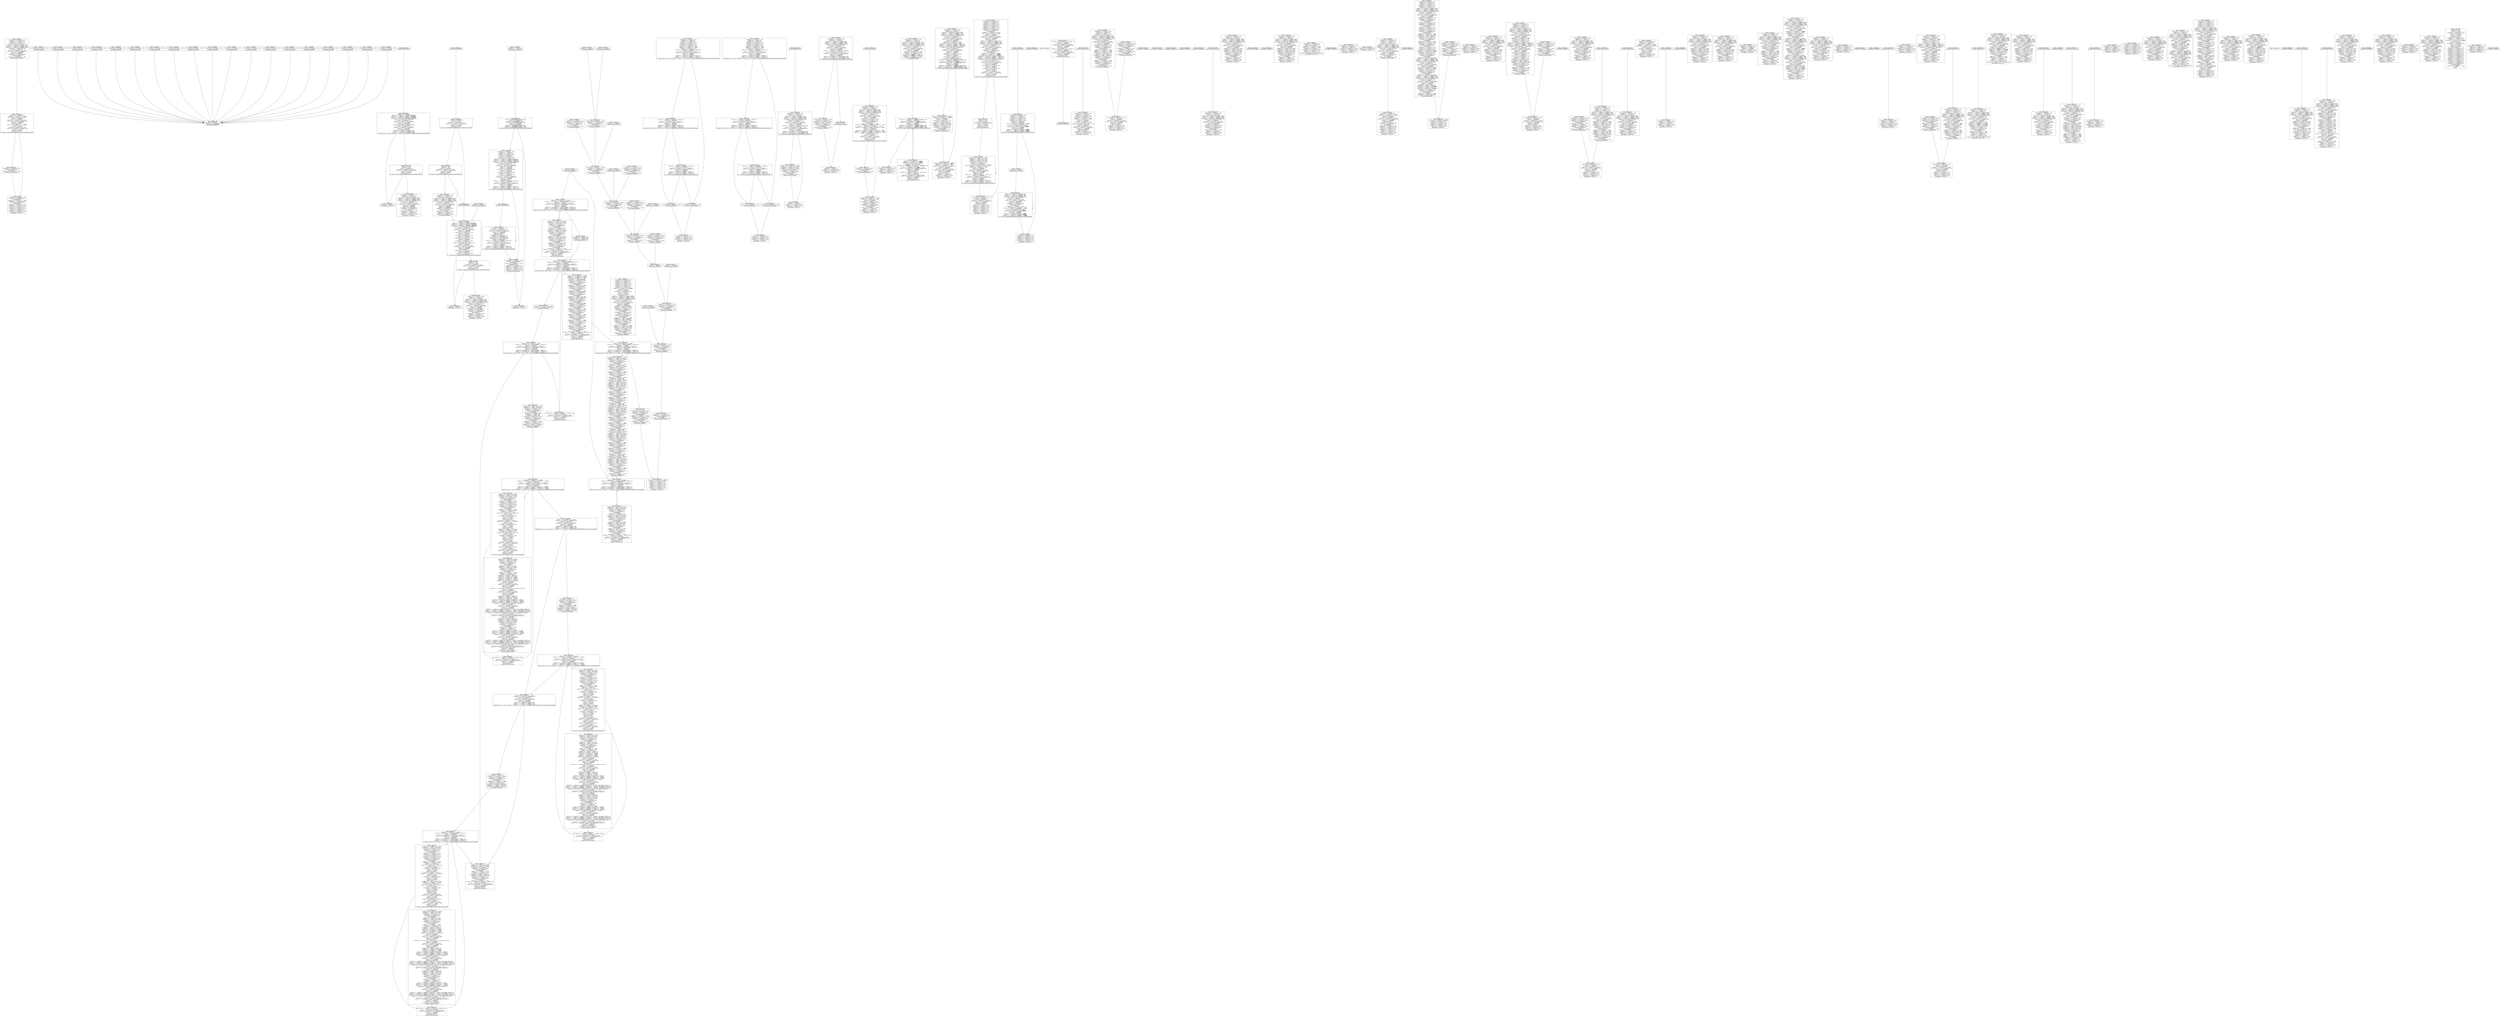 digraph Program0x34e8a0 {
basicBlock0x34b0e0 [shape=box,label="Address: 0x804878c\n<1004:0..31> = (<1004:0..31> - 0x4)\n[<1004:0..31>] = <1005:0..31>\n<1005:0..31> = <1004:0..31>\n<1004:0..31> = (<1004:0..31> - 0x4)\n[<1004:0..31>] = <1001:0..31>\n<1024:0..0> = (<1004:0..31> (signed)< 0x4)\n<1024:1..1> = (<1004:0..31> (signed)<= 0x4)\n<1023:0..0> = (<1004:0..31> (unsigned)< 0x4)\n<1024:2..2> = (<1004:0..31> (unsigned)<= 0x4)\n<1004:0..31> = (<1004:0..31> - 0x4)\n<1023:2..2> = intrinsic(0)\n<1023:6..6> = (<1004:0..31> == 0x0)\n<1023:7..7> = (<1004:0..31> (signed)< 0x0)\n<1023:11..11> = intrinsic(0)\n<1023:4..4> = intrinsic(0)\n<1004:0..31> = (<1004:0..31> - 0x4)\n[<1004:0..31>] = 0x8048798\ncall 0x8048798\n<1004:0..31> = (<1004:0..31> + 0x4)\ngoto basic block 0x22b0530\n"];
basicBlock0x34b140 [shape=box,label="Address: 0x80487a9\n<1004:0..31> = (<1004:0..31> - 0x4)\n[<1004:0..31>] = 0x80487ae\ncall 0x80487e0\n<1004:0..31> = (<1004:0..31> + 0x4)\ngoto basic block 0x2335fe0\n"];
basicBlock0x34b1a0 [shape=box,label="Address: 0x80487c0\n<1004:0..31> = (<1004:0..31> - 0x4)\n[<1004:0..31>] = [0x804b82c]\ngoto address [0x804b830]\n"];
basicBlock0x34b200 [shape=box,label="Address: 0x804893f\n<1022:0..31> = [<1004:0..31>]\ngoto address <1022:0..31>\n"];
basicBlock0x34b260 [shape=box,label="Address: 0x8048949\n<1004:0..31> = (<1004:0..31> - 0x4)\n[<1004:0..31>] = <1005:0..31>\n<1005:0..31> = <1004:0..31>\n<1024:0..0> = (<1004:0..31> (signed)< 0x18)\n<1024:1..1> = (<1004:0..31> (signed)<= 0x18)\n<1023:0..0> = (<1004:0..31> (unsigned)< 0x18)\n<1024:2..2> = (<1004:0..31> (unsigned)<= 0x18)\n<1004:0..31> = (<1004:0..31> - 0x18)\n<1023:2..2> = intrinsic(0)\n<1023:6..6> = (<1004:0..31> == 0x0)\n<1023:7..7> = (<1004:0..31> (signed)< 0x0)\n<1023:11..11> = intrinsic(0)\n<1023:4..4> = intrinsic(0)\n[<1004:0..31>] = 0x804b888\n<1004:0..31> = (<1004:0..31> - 0x4)\n[<1004:0..31>] = 0x8048958\ncall <1000:0..31>\n<1004:0..31> = (<1004:0..31> + 0x4)\n<1004:0..31> = <1005:0..31>\n<1005:0..31> = [<1004:0..31>]\n<1004:0..31> = (<1004:0..31> + 0x4)\n<1022:0..31> = [<1004:0..31>]\ngoto address <1022:0..31>\n"];
basicBlock0x34b2c0 [shape=box,label="Address: 0x8048978\n<1022:0..31> = [<1004:0..31>]\ngoto address <1022:0..31>\n"];
basicBlock0x34b320 [shape=box,label="Address: 0x8048982\n<1004:0..31> = (<1004:0..31> - 0x4)\n[<1004:0..31>] = <1005:0..31>\n<1005:0..31> = <1004:0..31>\n<1024:0..0> = (<1004:0..31> (signed)< 0x18)\n<1024:1..1> = (<1004:0..31> (signed)<= 0x18)\n<1023:0..0> = (<1004:0..31> (unsigned)< 0x18)\n<1024:2..2> = (<1004:0..31> (unsigned)<= 0x18)\n<1004:0..31> = (<1004:0..31> - 0x18)\n<1023:2..2> = intrinsic(0)\n<1023:6..6> = (<1004:0..31> == 0x0)\n<1023:7..7> = (<1004:0..31> (signed)< 0x0)\n<1023:11..11> = intrinsic(0)\n<1023:4..4> = intrinsic(0)\n[(<1004:0..31> + 0x4)] = <1000:0..31>\n[<1004:0..31>] = 0x804b888\n<1004:0..31> = (<1004:0..31> - 0x4)\n[<1004:0..31>] = 0x8048995\ncall <1003:0..31>\n<1004:0..31> = (<1004:0..31> + 0x4)\n<1004:0..31> = <1005:0..31>\n<1005:0..31> = [<1004:0..31>]\n<1004:0..31> = (<1004:0..31> + 0x4)\n<1022:0..31> = [<1004:0..31>]\ngoto address <1022:0..31>\n"];
basicBlock0x34b380 [shape=box,label="Address: 0x80489a9\n<1004:0..31> = (<1004:0..31> - 0x4)\n[<1004:0..31>] = <1005:0..31>\n<1005:0..31> = <1004:0..31>\n<1004:0..31> = (<1004:0..31> - 0x4)\n[<1004:0..31>] = <1001:0..31>\n<1001:0..31> = 0x804b73c\n<1004:0..31> = (<1004:0..31> - 0x4)\n[<1004:0..31>] = <1003:0..31>\n<1024:0..0> = (<1001:0..31> (signed)< 0x804b738)\n<1024:1..1> = (<1001:0..31> (signed)<= 0x804b738)\n<1023:0..0> = (<1001:0..31> (unsigned)< 0x804b738)\n<1024:2..2> = (<1001:0..31> (unsigned)<= 0x804b738)\n<1001:0..31> = (<1001:0..31> - 0x804b738)\n<1023:2..2> = intrinsic(0)\n<1023:6..6> = (<1001:0..31> == 0x0)\n<1023:7..7> = (<1001:0..31> (signed)< 0x0)\n<1023:11..11> = intrinsic(0)\n<1023:4..4> = intrinsic(0)\n<1000:0..31> = [0x804b88c]\n<1001:0..31> = (<1001:0..31> >> 0x2)\n<1023:0..0> = intrinsic(0)\n<1023:7..7> = intrinsic(1)\n<1023:6..6> = (<1001:0..31> == 0x0)\n<1023:2..2> = intrinsic(0)\n<1001:0..31> = (<1001:0..31> - 0x1)\n<1023:2..2> = intrinsic(0)\n<1023:6..6> = (<1001:0..31> == 0x0)\n<1023:7..7> = (<1001:0..31> (signed)< 0x0)\n<1023:11..11> = intrinsic(0)\n<1023:4..4> = intrinsic(0)\nkill(<1024:0..127>)\n<1023:0..0> = (<1000:0..31> (unsigned)< <1001:0..31>)\n<1023:2..2> = intrinsic(0)\n<1023:6..6> = (<1000:0..31> == <1001:0..31>)\n<1023:7..7> = (<1000:0..31> (signed)< <1001:0..31>)\n<1023:11..11> = intrinsic(0)\n<1023:4..4> = intrinsic(0)\n<1024:0..0> = (<1000:0..31> (signed)< <1001:0..31>)\n<1024:1..1> = (<1000:0..31> (signed)<= <1001:0..31>)\n<1024:2..2> = (<1000:0..31> (unsigned)<= <1001:0..31>)\nif ~<1023:0..0> goto address 0x80489de else goto basic block 0x34b3e0\n"];
basicBlock0x34b3e0 [shape=box,label="Address: 0x80489c6\ngoto basic block 0x22b08f0\n"];
basicBlock0x34b440 [shape=box,label="Address: 0x80489de\n<1004:0..31> = (<1004:0..31> - 0x4)\n[<1004:0..31>] = 0x80489e3\ncall 0x8048930\n<1004:0..31> = (<1004:0..31> + 0x4)\n[0x804b888] = 0x1\n<1000:0..31> = [<1004:0..31>]\n<1004:0..31> = (<1004:0..31> + 0x4)\n<1001:0..31> = [<1004:0..31>]\n<1004:0..31> = (<1004:0..31> + 0x4)\n<1005:0..31> = [<1004:0..31>]\n<1004:0..31> = (<1004:0..31> + 0x4)\ngoto basic block 0x23360a0\n"];
basicBlock0x34b4a0 [shape=box,label="Address: 0x80489fa\n<1000:0..31> = 0x0\n<1023:0..0> = 0x0\n<1023:2..2> = intrinsic(0)\n<1023:6..6> = (<1000:0..31> == 0x0)\n<1023:7..7> = (<1000:0..31> (signed)< 0x0)\n<1023:11..11> = 0x0\n<1023:4..4> = intrinsic(1)\nkill(<1024:0..127>)\nif <1023:6..6> goto address 0x8048a18 else goto basic block 0x34b500\n"];
basicBlock0x34b500 [shape=box,label="Address: 0x8048a03\n<1004:0..31> = (<1004:0..31> - 0x4)\n[<1004:0..31>] = <1005:0..31>\n<1005:0..31> = <1004:0..31>\n<1024:0..0> = (<1004:0..31> (signed)< 0x18)\n<1024:1..1> = (<1004:0..31> (signed)<= 0x18)\n<1023:0..0> = (<1004:0..31> (unsigned)< 0x18)\n<1024:2..2> = (<1004:0..31> (unsigned)<= 0x18)\n<1004:0..31> = (<1004:0..31> - 0x18)\n<1023:2..2> = intrinsic(0)\n<1023:6..6> = (<1004:0..31> == 0x0)\n<1023:7..7> = (<1004:0..31> (signed)< 0x0)\n<1023:11..11> = intrinsic(0)\n<1023:4..4> = intrinsic(0)\n[<1004:0..31>] = 0x804b740\n<1004:0..31> = (<1004:0..31> - 0x4)\n[<1004:0..31>] = 0x8048a12\ncall <1000:0..31>\n<1004:0..31> = (<1004:0..31> + 0x4)\n<1004:0..31> = <1005:0..31>\n<1005:0..31> = [<1004:0..31>]\n<1004:0..31> = (<1004:0..31> + 0x4)\ngoto address 0x8048960\n"];
basicBlock0x34b560 [shape=box,label="Address: 0x8048ce4\n[(<1004:0..31> + 0x344)] = 0x0\ngoto address 0x8048d4d\n"];
basicBlock0x34b5c0 [shape=box,label="Address: 0x8048d5d\n[(<1004:0..31> + 0x298)] = 0x0\n[(<1004:0..31> + 0x29c)] = 0x0\n[(<1004:0..31> + 0x340)] = 0x0\ngoto address 0x80492d3\n"];
basicBlock0x34b620 [shape=box,label="Address: 0x8048e62\n<1000:0..31> = [(<1004:0..31> + 0x338)]\n[(<1004:0..31> + 0x4)] = <1000:0..31>\n<1000:0..31> = (<1004:0..31> + 0x28c)\n[<1004:0..31>] = <1000:0..31>\n<1004:0..31> = (<1004:0..31> - 0x4)\n[<1004:0..31>] = 0x8048e7c\ncall 0x804958e\n<1004:0..31> = (<1004:0..31> + 0x4)\n[(<1004:0..31> + 0x4)] = <1000:0..31>\n<1000:0..31> = (<1004:0..31> + 0x278)\n[<1004:0..31>] = <1000:0..31>\n<1004:0..31> = (<1004:0..31> - 0x4)\n[<1004:0..31>] = 0x8048e8f\ncall 0x8049657\n<1004:0..31> = (<1004:0..31> + 0x4)\n<1003:0..31> = [(<1000:0..31> + 0x4)]\n<1000:0..31> = [<1000:0..31>]\n[(<1004:0..31> + 0x328)] = <1000:0..31>\n[(<1004:0..31> + 0x32c)] = <1003:0..31>\n<1002:0..31> = [(<1004:0..31> + 0x280)]\n<1001:0..31> = [(<1004:0..31> + 0x284)]\n<1000:0..31> = [(<1004:0..31> + 0x328)]\n<1003:0..31> = [(<1004:0..31> + 0x32c)]\n<1000:0..31> = (<1000:0..31> + <1002:0..31>)\n<1023:0..0> = intrinsic(0)\n<1023:2..2> = intrinsic(0)\n<1023:6..6> = (<1000:0..31> == 0x0)\n<1023:7..7> = (<1000:0..31> (signed)< 0x0)\n<1023:11..11> = intrinsic(0)\n<1023:4..4> = intrinsic(0)\nkill(<1024:0..127>)\n<1003:0..31> = ((<1003:0..31> + <1001:0..31>) + zero_extend <1023:0..0>)\n<1023:0..0> = intrinsic(0)\n<1023:2..2> = intrinsic(0)\n<1023:6..6> = (<1003:0..31> == 0x0)\n<1023:7..7> = (<1003:0..31> (signed)< 0x0)\n<1023:11..11> = intrinsic(0)\n<1023:4..4> = intrinsic(0)\nkill(<1024:0..127>)\n[(<1004:0..31> + 0x280)] = <1000:0..31>\n[(<1004:0..31> + 0x284)] = <1003:0..31>\n<1000:0..31> = [(<1004:0..31> + 0x278)]\n<1003:0..31> = [(<1004:0..31> + 0x27c)]\n<1024:0..0> = (<1000:0..31> (signed)< [(<1004:0..31> + 0x328)])\n<1024:1..1> = (<1000:0..31> (signed)<= [(<1004:0..31> + 0x328)])\n<1023:0..0> = (<1000:0..31> (unsigned)< [(<1004:0..31> + 0x328)])\n<1024:2..2> = (<1000:0..31> (unsigned)<= [(<1004:0..31> + 0x328)])\n<1000:0..31> = (<1000:0..31> - [(<1004:0..31> + 0x328)])\n<1023:2..2> = intrinsic(0)\n<1023:6..6> = (<1000:0..31> == 0x0)\n<1023:7..7> = (<1000:0..31> (signed)< 0x0)\n<1023:11..11> = intrinsic(0)\n<1023:4..4> = intrinsic(0)\n<1024:0..0> = (<1003:0..31> (signed)< ([(<1004:0..31> + 0x32c)] + zero_extend <1023:0..0>))\n<1024:1..1> = (<1003:0..31> (signed)<= ([(<1004:0..31> + 0x32c)] + zero_extend <1023:0..0>))\n<1023:0..0> = (<1003:0..31> (unsigned)< ([(<1004:0..31> + 0x32c)] + zero_extend <1023:0..0>))\n<1024:2..2> = (<1003:0..31> (unsigned)<= ([(<1004:0..31> + 0x32c)] + zero_extend <1023:0..0>))\n<1003:0..31> = (<1003:0..31> - ([(<1004:0..31> + 0x32c)] + zero_extend <1023:0..0>))\n<1023:2..2> = intrinsic(0)\n<1023:6..6> = (<1003:0..31> == (0x0 + zero_extend <1023:0..0>))\n<1023:7..7> = (<1003:0..31> (signed)< (0x0 + zero_extend <1023:0..0>))\n<1023:11..11> = intrinsic(0)\n<1023:4..4> = intrinsic(0)\n[(<1004:0..31> + 0x278)] = <1000:0..31>\n[(<1004:0..31> + 0x27c)] = <1003:0..31>\n<1000:0..31> = [(<1004:0..31> + 0x338)]\n[(<1004:0..31> + 0x4)] = <1000:0..31>\n<1000:0..31> = (<1004:0..31> + 0x28c)\n[<1004:0..31>] = <1000:0..31>\n<1004:0..31> = (<1004:0..31> - 0x4)\n[<1004:0..31>] = 0x8048f14\ncall 0x804958e\n<1004:0..31> = (<1004:0..31> + 0x4)\n<1002:0..31> = <1000:0..31>\n<1000:0..31> = [<1002:0..31>]\n<1003:0..31> = [(<1002:0..31> + 0x4)]\n<1024:0..0> = (<1000:0..31> (signed)< [(<1004:0..31> + 0x328)])\n<1024:1..1> = (<1000:0..31> (signed)<= [(<1004:0..31> + 0x328)])\n<1023:0..0> = (<1000:0..31> (unsigned)< [(<1004:0..31> + 0x328)])\n<1024:2..2> = (<1000:0..31> (unsigned)<= [(<1004:0..31> + 0x328)])\n<1000:0..31> = (<1000:0..31> - [(<1004:0..31> + 0x328)])\n<1023:2..2> = intrinsic(0)\n<1023:6..6> = (<1000:0..31> == 0x0)\n<1023:7..7> = (<1000:0..31> (signed)< 0x0)\n<1023:11..11> = intrinsic(0)\n<1023:4..4> = intrinsic(0)\n<1024:0..0> = (<1003:0..31> (signed)< ([(<1004:0..31> + 0x32c)] + zero_extend <1023:0..0>))\n<1024:1..1> = (<1003:0..31> (signed)<= ([(<1004:0..31> + 0x32c)] + zero_extend <1023:0..0>))\n<1023:0..0> = (<1003:0..31> (unsigned)< ([(<1004:0..31> + 0x32c)] + zero_extend <1023:0..0>))\n<1024:2..2> = (<1003:0..31> (unsigned)<= ([(<1004:0..31> + 0x32c)] + zero_extend <1023:0..0>))\n<1003:0..31> = (<1003:0..31> - ([(<1004:0..31> + 0x32c)] + zero_extend <1023:0..0>))\n<1023:2..2> = intrinsic(0)\n<1023:6..6> = (<1003:0..31> == (0x0 + zero_extend <1023:0..0>))\n<1023:7..7> = (<1003:0..31> (signed)< (0x0 + zero_extend <1023:0..0>))\n<1023:11..11> = intrinsic(0)\n<1023:4..4> = intrinsic(0)\n[<1002:0..31>] = <1000:0..31>\n[(<1002:0..31> + 0x4)] = <1003:0..31>\ngoto basic block 0x2336280\n"];
basicBlock0x34b680 [shape=box,label="Address: 0x8048f49\n<1000:0..31> = [(<1004:0..31> + 0x2d0)]\n<1023:0..0> = (<1000:0..31> (unsigned)< 0x1)\n<1023:2..2> = intrinsic(0)\n<1023:6..6> = (<1000:0..31> == 0x1)\n<1023:7..7> = (<1000:0..31> (signed)< 0x1)\n<1023:11..11> = intrinsic(0)\n<1023:4..4> = intrinsic(0)\n<1024:0..0> = (<1000:0..31> (signed)< 0x1)\n<1024:1..1> = (<1000:0..31> (signed)<= 0x1)\n<1024:2..2> = (<1000:0..31> (unsigned)<= 0x1)\nif choice(<1024:1..1> over (<1023:6..6> | ~(<1023:7..7> == <1023:11..11>))) goto address 0x80490df else goto basic block 0x34b6e0\n"];
basicBlock0x34b6e0 [shape=box,label="Address: 0x8048f59\n[(<1004:0..31> + 0x4)] = 0x1\n<1000:0..31> = (<1004:0..31> + 0x2ac)\n[<1004:0..31>] = <1000:0..31>\n<1004:0..31> = (<1004:0..31> - 0x4)\n[<1004:0..31>] = 0x8048f70\ncall 0x804958e\n<1004:0..31> = (<1004:0..31> + 0x4)\n<1003:0..31> = [(<1000:0..31> + 0x4)]\n<1000:0..31> = [<1000:0..31>]\n[(<1004:0..31> + 0x270)] = <1000:0..31>\n[(<1004:0..31> + 0x274)] = <1003:0..31>\n<1000:0..31> = [(<1004:0..31> + 0x340)]\n[(<1004:0..31> + 0x334)] = <1000:0..31>\ngoto address 0x80490cb\n"];
basicBlock0x34b740 [shape=box,label="Address: 0x8048ff8\n<1000:0..31> = [(<1004:0..31> + 0x334)]\n[(<1004:0..31> + 0x4)] = <1000:0..31>\n<1000:0..31> = (<1004:0..31> + 0x28c)\n[<1004:0..31>] = <1000:0..31>\n<1004:0..31> = (<1004:0..31> - 0x4)\n[<1004:0..31>] = 0x8049012\ncall 0x804958e\n<1004:0..31> = (<1004:0..31> + 0x4)\n[(<1004:0..31> + 0x4)] = <1000:0..31>\n<1000:0..31> = (<1004:0..31> + 0x270)\n[<1004:0..31>] = <1000:0..31>\n<1004:0..31> = (<1004:0..31> - 0x4)\n[<1004:0..31>] = 0x8049025\ncall 0x8049657\n<1004:0..31> = (<1004:0..31> + 0x4)\n<1003:0..31> = [(<1000:0..31> + 0x4)]\n<1000:0..31> = [<1000:0..31>]\n[(<1004:0..31> + 0x320)] = <1000:0..31>\n[(<1004:0..31> + 0x324)] = <1003:0..31>\n<1002:0..31> = [(<1004:0..31> + 0x280)]\n<1001:0..31> = [(<1004:0..31> + 0x284)]\n<1000:0..31> = [(<1004:0..31> + 0x320)]\n<1003:0..31> = [(<1004:0..31> + 0x324)]\n<1000:0..31> = (<1000:0..31> + <1002:0..31>)\n<1023:0..0> = intrinsic(0)\n<1023:2..2> = intrinsic(0)\n<1023:6..6> = (<1000:0..31> == 0x0)\n<1023:7..7> = (<1000:0..31> (signed)< 0x0)\n<1023:11..11> = intrinsic(0)\n<1023:4..4> = intrinsic(0)\nkill(<1024:0..127>)\n<1003:0..31> = ((<1003:0..31> + <1001:0..31>) + zero_extend <1023:0..0>)\n<1023:0..0> = intrinsic(0)\n<1023:2..2> = intrinsic(0)\n<1023:6..6> = (<1003:0..31> == 0x0)\n<1023:7..7> = (<1003:0..31> (signed)< 0x0)\n<1023:11..11> = intrinsic(0)\n<1023:4..4> = intrinsic(0)\nkill(<1024:0..127>)\n[(<1004:0..31> + 0x280)] = <1000:0..31>\n[(<1004:0..31> + 0x284)] = <1003:0..31>\n<1000:0..31> = [(<1004:0..31> + 0x270)]\n<1003:0..31> = [(<1004:0..31> + 0x274)]\n<1024:0..0> = (<1000:0..31> (signed)< [(<1004:0..31> + 0x320)])\n<1024:1..1> = (<1000:0..31> (signed)<= [(<1004:0..31> + 0x320)])\n<1023:0..0> = (<1000:0..31> (unsigned)< [(<1004:0..31> + 0x320)])\n<1024:2..2> = (<1000:0..31> (unsigned)<= [(<1004:0..31> + 0x320)])\n<1000:0..31> = (<1000:0..31> - [(<1004:0..31> + 0x320)])\n<1023:2..2> = intrinsic(0)\n<1023:6..6> = (<1000:0..31> == 0x0)\n<1023:7..7> = (<1000:0..31> (signed)< 0x0)\n<1023:11..11> = intrinsic(0)\n<1023:4..4> = intrinsic(0)\n<1024:0..0> = (<1003:0..31> (signed)< ([(<1004:0..31> + 0x324)] + zero_extend <1023:0..0>))\n<1024:1..1> = (<1003:0..31> (signed)<= ([(<1004:0..31> + 0x324)] + zero_extend <1023:0..0>))\n<1023:0..0> = (<1003:0..31> (unsigned)< ([(<1004:0..31> + 0x324)] + zero_extend <1023:0..0>))\n<1024:2..2> = (<1003:0..31> (unsigned)<= ([(<1004:0..31> + 0x324)] + zero_extend <1023:0..0>))\n<1003:0..31> = (<1003:0..31> - ([(<1004:0..31> + 0x324)] + zero_extend <1023:0..0>))\n<1023:2..2> = intrinsic(0)\n<1023:6..6> = (<1003:0..31> == (0x0 + zero_extend <1023:0..0>))\n<1023:7..7> = (<1003:0..31> (signed)< (0x0 + zero_extend <1023:0..0>))\n<1023:11..11> = intrinsic(0)\n<1023:4..4> = intrinsic(0)\n[(<1004:0..31> + 0x270)] = <1000:0..31>\n[(<1004:0..31> + 0x274)] = <1003:0..31>\n<1000:0..31> = [(<1004:0..31> + 0x334)]\n[(<1004:0..31> + 0x4)] = <1000:0..31>\n<1000:0..31> = (<1004:0..31> + 0x28c)\n[<1004:0..31>] = <1000:0..31>\n<1004:0..31> = (<1004:0..31> - 0x4)\n[<1004:0..31>] = 0x80490aa\ncall 0x804958e\n<1004:0..31> = (<1004:0..31> + 0x4)\n<1002:0..31> = <1000:0..31>\n<1000:0..31> = [<1002:0..31>]\n<1003:0..31> = [(<1002:0..31> + 0x4)]\n<1024:0..0> = (<1000:0..31> (signed)< [(<1004:0..31> + 0x320)])\n<1024:1..1> = (<1000:0..31> (signed)<= [(<1004:0..31> + 0x320)])\n<1023:0..0> = (<1000:0..31> (unsigned)< [(<1004:0..31> + 0x320)])\n<1024:2..2> = (<1000:0..31> (unsigned)<= [(<1004:0..31> + 0x320)])\n<1000:0..31> = (<1000:0..31> - [(<1004:0..31> + 0x320)])\n<1023:2..2> = intrinsic(0)\n<1023:6..6> = (<1000:0..31> == 0x0)\n<1023:7..7> = (<1000:0..31> (signed)< 0x0)\n<1023:11..11> = intrinsic(0)\n<1023:4..4> = intrinsic(0)\n<1024:0..0> = (<1003:0..31> (signed)< ([(<1004:0..31> + 0x324)] + zero_extend <1023:0..0>))\n<1024:1..1> = (<1003:0..31> (signed)<= ([(<1004:0..31> + 0x324)] + zero_extend <1023:0..0>))\n<1023:0..0> = (<1003:0..31> (unsigned)< ([(<1004:0..31> + 0x324)] + zero_extend <1023:0..0>))\n<1024:2..2> = (<1003:0..31> (unsigned)<= ([(<1004:0..31> + 0x324)] + zero_extend <1023:0..0>))\n<1003:0..31> = (<1003:0..31> - ([(<1004:0..31> + 0x324)] + zero_extend <1023:0..0>))\n<1023:2..2> = intrinsic(0)\n<1023:6..6> = (<1003:0..31> == (0x0 + zero_extend <1023:0..0>))\n<1023:7..7> = (<1003:0..31> (signed)< (0x0 + zero_extend <1023:0..0>))\n<1023:11..11> = intrinsic(0)\n<1023:4..4> = intrinsic(0)\n[<1002:0..31>] = <1000:0..31>\n[(<1002:0..31> + 0x4)] = <1003:0..31>\ngoto basic block 0x23362e0\n"];
basicBlock0x34b7a0 [shape=box,label="Address: 0x80490df\n<1000:0..31> = [(<1004:0..31> + 0x2d0)]\n<1023:0..0> = (<1000:0..31> (unsigned)< 0x2)\n<1023:2..2> = intrinsic(0)\n<1023:6..6> = (<1000:0..31> == 0x2)\n<1023:7..7> = (<1000:0..31> (signed)< 0x2)\n<1023:11..11> = intrinsic(0)\n<1023:4..4> = intrinsic(0)\n<1024:0..0> = (<1000:0..31> (signed)< 0x2)\n<1024:1..1> = (<1000:0..31> (signed)<= 0x2)\n<1024:2..2> = (<1000:0..31> (unsigned)<= 0x2)\nif choice(<1024:1..1> over (<1023:6..6> | ~(<1023:7..7> == <1023:11..11>))) goto address 0x8049275 else goto basic block 0x34b800\n"];
basicBlock0x34b800 [shape=box,label="Address: 0x80490ef\n[(<1004:0..31> + 0x4)] = 0x2\n<1000:0..31> = (<1004:0..31> + 0x2ac)\n[<1004:0..31>] = <1000:0..31>\n<1004:0..31> = (<1004:0..31> - 0x4)\n[<1004:0..31>] = 0x8049106\ncall 0x804958e\n<1004:0..31> = (<1004:0..31> + 0x4)\n<1003:0..31> = [(<1000:0..31> + 0x4)]\n<1000:0..31> = [<1000:0..31>]\n[(<1004:0..31> + 0x268)] = <1000:0..31>\n[(<1004:0..31> + 0x26c)] = <1003:0..31>\n<1000:0..31> = [(<1004:0..31> + 0x33c)]\n[(<1004:0..31> + 0x330)] = <1000:0..31>\ngoto address 0x8049261\n"];
basicBlock0x34b860 [shape=box,label="Address: 0x804918e\n<1000:0..31> = [(<1004:0..31> + 0x330)]\n[(<1004:0..31> + 0x4)] = <1000:0..31>\n<1000:0..31> = (<1004:0..31> + 0x28c)\n[<1004:0..31>] = <1000:0..31>\n<1004:0..31> = (<1004:0..31> - 0x4)\n[<1004:0..31>] = 0x80491a8\ncall 0x804958e\n<1004:0..31> = (<1004:0..31> + 0x4)\n[(<1004:0..31> + 0x4)] = <1000:0..31>\n<1000:0..31> = (<1004:0..31> + 0x268)\n[<1004:0..31>] = <1000:0..31>\n<1004:0..31> = (<1004:0..31> - 0x4)\n[<1004:0..31>] = 0x80491bb\ncall 0x8049657\n<1004:0..31> = (<1004:0..31> + 0x4)\n<1003:0..31> = [(<1000:0..31> + 0x4)]\n<1000:0..31> = [<1000:0..31>]\n[(<1004:0..31> + 0x318)] = <1000:0..31>\n[(<1004:0..31> + 0x31c)] = <1003:0..31>\n<1002:0..31> = [(<1004:0..31> + 0x280)]\n<1001:0..31> = [(<1004:0..31> + 0x284)]\n<1000:0..31> = [(<1004:0..31> + 0x318)]\n<1003:0..31> = [(<1004:0..31> + 0x31c)]\n<1000:0..31> = (<1000:0..31> + <1002:0..31>)\n<1023:0..0> = intrinsic(0)\n<1023:2..2> = intrinsic(0)\n<1023:6..6> = (<1000:0..31> == 0x0)\n<1023:7..7> = (<1000:0..31> (signed)< 0x0)\n<1023:11..11> = intrinsic(0)\n<1023:4..4> = intrinsic(0)\nkill(<1024:0..127>)\n<1003:0..31> = ((<1003:0..31> + <1001:0..31>) + zero_extend <1023:0..0>)\n<1023:0..0> = intrinsic(0)\n<1023:2..2> = intrinsic(0)\n<1023:6..6> = (<1003:0..31> == 0x0)\n<1023:7..7> = (<1003:0..31> (signed)< 0x0)\n<1023:11..11> = intrinsic(0)\n<1023:4..4> = intrinsic(0)\nkill(<1024:0..127>)\n[(<1004:0..31> + 0x280)] = <1000:0..31>\n[(<1004:0..31> + 0x284)] = <1003:0..31>\n<1000:0..31> = [(<1004:0..31> + 0x268)]\n<1003:0..31> = [(<1004:0..31> + 0x26c)]\n<1024:0..0> = (<1000:0..31> (signed)< [(<1004:0..31> + 0x318)])\n<1024:1..1> = (<1000:0..31> (signed)<= [(<1004:0..31> + 0x318)])\n<1023:0..0> = (<1000:0..31> (unsigned)< [(<1004:0..31> + 0x318)])\n<1024:2..2> = (<1000:0..31> (unsigned)<= [(<1004:0..31> + 0x318)])\n<1000:0..31> = (<1000:0..31> - [(<1004:0..31> + 0x318)])\n<1023:2..2> = intrinsic(0)\n<1023:6..6> = (<1000:0..31> == 0x0)\n<1023:7..7> = (<1000:0..31> (signed)< 0x0)\n<1023:11..11> = intrinsic(0)\n<1023:4..4> = intrinsic(0)\n<1024:0..0> = (<1003:0..31> (signed)< ([(<1004:0..31> + 0x31c)] + zero_extend <1023:0..0>))\n<1024:1..1> = (<1003:0..31> (signed)<= ([(<1004:0..31> + 0x31c)] + zero_extend <1023:0..0>))\n<1023:0..0> = (<1003:0..31> (unsigned)< ([(<1004:0..31> + 0x31c)] + zero_extend <1023:0..0>))\n<1024:2..2> = (<1003:0..31> (unsigned)<= ([(<1004:0..31> + 0x31c)] + zero_extend <1023:0..0>))\n<1003:0..31> = (<1003:0..31> - ([(<1004:0..31> + 0x31c)] + zero_extend <1023:0..0>))\n<1023:2..2> = intrinsic(0)\n<1023:6..6> = (<1003:0..31> == (0x0 + zero_extend <1023:0..0>))\n<1023:7..7> = (<1003:0..31> (signed)< (0x0 + zero_extend <1023:0..0>))\n<1023:11..11> = intrinsic(0)\n<1023:4..4> = intrinsic(0)\n[(<1004:0..31> + 0x268)] = <1000:0..31>\n[(<1004:0..31> + 0x26c)] = <1003:0..31>\n<1000:0..31> = [(<1004:0..31> + 0x330)]\n[(<1004:0..31> + 0x4)] = <1000:0..31>\n<1000:0..31> = (<1004:0..31> + 0x28c)\n[<1004:0..31>] = <1000:0..31>\n<1004:0..31> = (<1004:0..31> - 0x4)\n[<1004:0..31>] = 0x8049240\ncall 0x804958e\n<1004:0..31> = (<1004:0..31> + 0x4)\n<1002:0..31> = <1000:0..31>\n<1000:0..31> = [<1002:0..31>]\n<1003:0..31> = [(<1002:0..31> + 0x4)]\n<1024:0..0> = (<1000:0..31> (signed)< [(<1004:0..31> + 0x318)])\n<1024:1..1> = (<1000:0..31> (signed)<= [(<1004:0..31> + 0x318)])\n<1023:0..0> = (<1000:0..31> (unsigned)< [(<1004:0..31> + 0x318)])\n<1024:2..2> = (<1000:0..31> (unsigned)<= [(<1004:0..31> + 0x318)])\n<1000:0..31> = (<1000:0..31> - [(<1004:0..31> + 0x318)])\n<1023:2..2> = intrinsic(0)\n<1023:6..6> = (<1000:0..31> == 0x0)\n<1023:7..7> = (<1000:0..31> (signed)< 0x0)\n<1023:11..11> = intrinsic(0)\n<1023:4..4> = intrinsic(0)\n<1024:0..0> = (<1003:0..31> (signed)< ([(<1004:0..31> + 0x31c)] + zero_extend <1023:0..0>))\n<1024:1..1> = (<1003:0..31> (signed)<= ([(<1004:0..31> + 0x31c)] + zero_extend <1023:0..0>))\n<1023:0..0> = (<1003:0..31> (unsigned)< ([(<1004:0..31> + 0x31c)] + zero_extend <1023:0..0>))\n<1024:2..2> = (<1003:0..31> (unsigned)<= ([(<1004:0..31> + 0x31c)] + zero_extend <1023:0..0>))\n<1003:0..31> = (<1003:0..31> - ([(<1004:0..31> + 0x31c)] + zero_extend <1023:0..0>))\n<1023:2..2> = intrinsic(0)\n<1023:6..6> = (<1003:0..31> == (0x0 + zero_extend <1023:0..0>))\n<1023:7..7> = (<1003:0..31> (signed)< (0x0 + zero_extend <1023:0..0>))\n<1023:11..11> = intrinsic(0)\n<1023:4..4> = intrinsic(0)\n[<1002:0..31>] = <1000:0..31>\n[(<1002:0..31> + 0x4)] = <1003:0..31>\ngoto basic block 0x2336340\n"];
basicBlock0x34b8c0 [shape=box,label="Address: 0x8049275\n<1000:0..31> = (<1004:0..31> + 0x280)\n[(<1004:0..31> + 0x4)] = <1000:0..31>\n<1000:0..31> = (<1004:0..31> + 0x298)\n[<1004:0..31>] = <1000:0..31>\n<1004:0..31> = (<1004:0..31> - 0x4)\n[<1004:0..31>] = 0x804928f\ncall 0x8049682\n<1004:0..31> = (<1004:0..31> + 0x4)\n<1003:0..31> = [(<1000:0..31> + 0x4)]\n<1000:0..31> = [<1000:0..31>]\n[(<1004:0..31> + 0x298)] = <1000:0..31>\n[(<1004:0..31> + 0x29c)] = <1003:0..31>\n<1000:0..31> = (<1004:0..31> + 0x28c)\n[<1004:0..31>] = <1000:0..31>\n<1004:0..31> = (<1004:0..31> - 0x4)\n[<1004:0..31>] = 0x80492b1\ncall 0x8049536\n<1004:0..31> = (<1004:0..31> + 0x4)\n[(<1004:0..31> + 0x33c)] = ([(<1004:0..31> + 0x33c)] + 0x1)\n<1023:2..2> = intrinsic(0)\n<1023:6..6> = ([(<1004:0..31> + 0x33c)] == 0x0)\n<1023:7..7> = ([(<1004:0..31> + 0x33c)] (signed)< 0x0)\n<1023:11..11> = intrinsic(0)\n<1023:4..4> = intrinsic(0)\nkill(<1024:0..127>)\ngoto basic block 0x23361c0\n"];
basicBlock0x34b920 [shape=box,label="Address: 0x80492cc\n[(<1004:0..31> + 0x340)] = ([(<1004:0..31> + 0x340)] + 0x1)\n<1023:2..2> = intrinsic(0)\n<1023:6..6> = ([(<1004:0..31> + 0x340)] == 0x0)\n<1023:7..7> = ([(<1004:0..31> + 0x340)] (signed)< 0x0)\n<1023:11..11> = intrinsic(0)\n<1023:4..4> = intrinsic(0)\nkill(<1024:0..127>)\ngoto basic block 0x22b0b90\n"];
basicBlock0x34b980 [shape=box,label="Address: 0x80492e7\n<1001:0..31> = [(<1004:0..31> + 0x298)]\n<1006:0..31> = [(<1004:0..31> + 0x29c)]\n<1000:0..31> = [(<1004:0..31> + 0x34c)]\n<1007:0..31> = (<1000:0..31> + 0x1)\n[(<1004:0..31> + 0x4)] = 0x8049d37\n<1000:0..31> = (<1004:0..31> + 0x3c)\n[<1004:0..31>] = <1000:0..31>\n<1004:0..31> = (<1004:0..31> - 0x4)\n[<1004:0..31>] = 0x8049313\ncall 0x8048810\n<1004:0..31> = (<1004:0..31> + 0x4)\n[(<1004:0..31> + 0x4)] = <1007:0..31>\n[<1004:0..31>] = <1000:0..31>\n<1004:0..31> = (<1004:0..31> - 0x4)\n[<1004:0..31>] = 0x804931f\ncall 0x80487d0\n<1004:0..31> = (<1004:0..31> + 0x4)\n[(<1004:0..31> + 0x4)] = 0x8049d3e\n[<1004:0..31>] = <1000:0..31>\n<1004:0..31> = (<1004:0..31> - 0x4)\n[<1004:0..31>] = 0x804932f\ncall 0x8048810\n<1004:0..31> = (<1004:0..31> + 0x4)\n[(<1004:0..31> + 0x4)] = <1001:0..31>\n[(<1004:0..31> + 0x8)] = <1006:0..31>\n[<1004:0..31>] = <1000:0..31>\n<1004:0..31> = (<1004:0..31> - 0x4)\n[<1004:0..31>] = 0x804933f\ncall 0x8048880\n<1004:0..31> = (<1004:0..31> + 0x4)\n[(<1004:0..31> + 0x4)] = 0x80488d0\n[<1004:0..31>] = <1000:0..31>\n<1004:0..31> = (<1004:0..31> - 0x4)\n[<1004:0..31>] = 0x804934f\ncall 0x8048890\n<1004:0..31> = (<1004:0..31> + 0x4)\n<1000:0..31> = (<1004:0..31> + 0x2a0)\n[<1004:0..31>] = <1000:0..31>\n<1004:0..31> = (<1004:0..31> - 0x4)\n[<1004:0..31>] = 0x804935e\ncall 0x8049536\n<1004:0..31> = (<1004:0..31> + 0x4)\n<1000:0..31> = (<1004:0..31> + 0x2ac)\n[<1004:0..31>] = <1000:0..31>\n<1004:0..31> = (<1004:0..31> - 0x4)\n[<1004:0..31>] = 0x804936d\ncall 0x8049536\n<1004:0..31> = (<1004:0..31> + 0x4)\n<1000:0..31> = (<1004:0..31> + 0x2b8)\n[<1004:0..31>] = <1000:0..31>\n<1004:0..31> = (<1004:0..31> - 0x4)\n[<1004:0..31>] = 0x804937c\ncall 0x8049536\n<1004:0..31> = (<1004:0..31> + 0x4)\n<1000:0..31> = (<1004:0..31> + 0x2c4)\n[<1004:0..31>] = <1000:0..31>\n<1004:0..31> = (<1004:0..31> - 0x4)\n[<1004:0..31>] = 0x804938b\ncall 0x8049536\n<1004:0..31> = (<1004:0..31> + 0x4)\n[(<1004:0..31> + 0x34c)] = ([(<1004:0..31> + 0x34c)] + 0x1)\n<1023:2..2> = intrinsic(0)\n<1023:6..6> = ([(<1004:0..31> + 0x34c)] == 0x0)\n<1023:7..7> = ([(<1004:0..31> + 0x34c)] (signed)< 0x0)\n<1023:11..11> = intrinsic(0)\n<1023:4..4> = intrinsic(0)\nkill(<1024:0..127>)\ngoto basic block 0x23250b0\n"];
basicBlock0x34b9e0 [shape=box,label="Address: 0x80493a6\n<1001:0..31> = 0x0\n<1000:0..31> = (<1004:0..31> + 0x3c)\n[<1004:0..31>] = <1000:0..31>\n<1004:0..31> = (<1004:0..31> - 0x4)\n[<1004:0..31>] = 0x80493b7\ncall 0x8048830\n<1004:0..31> = (<1004:0..31> + 0x4)\n<1000:0..31> = (<1004:0..31> + 0x150)\n[<1004:0..31>] = <1000:0..31>\n<1004:0..31> = (<1004:0..31> - 0x4)\n[<1004:0..31>] = 0x80493c6\ncall 0x8048820\n<1004:0..31> = (<1004:0..31> + 0x4)\n<1000:0..31> = <1001:0..31>\ngoto address 0x80494a1\n"];
basicBlock0x34ba40 [shape=box,label="Address: 0x804966f\n<1023:0..0> = (<1001:0..31> (unsigned)< <1003:0..31>)\n<1023:2..2> = intrinsic(0)\n<1023:6..6> = (<1001:0..31> == <1003:0..31>)\n<1023:7..7> = (<1001:0..31> (signed)< <1003:0..31>)\n<1023:11..11> = intrinsic(0)\n<1023:4..4> = intrinsic(0)\n<1024:0..0> = (<1001:0..31> (signed)< <1003:0..31>)\n<1024:1..1> = (<1001:0..31> (signed)<= <1003:0..31>)\n<1024:2..2> = (<1001:0..31> (unsigned)<= <1003:0..31>)\nif choice(<1024:0..0> over ~(<1023:7..7> == <1023:11..11>)) goto address 0x8049677 else goto basic block 0x34baa0\n"];
basicBlock0x34baa0 [shape=box,label="Address: 0x8049673\n<1023:0..0> = (<1002:0..31> (unsigned)< <1000:0..31>)\n<1023:2..2> = intrinsic(0)\n<1023:6..6> = (<1002:0..31> == <1000:0..31>)\n<1023:7..7> = (<1002:0..31> (signed)< <1000:0..31>)\n<1023:11..11> = intrinsic(0)\n<1023:4..4> = intrinsic(0)\n<1024:0..0> = (<1002:0..31> (signed)< <1000:0..31>)\n<1024:1..1> = (<1002:0..31> (signed)<= <1000:0..31>)\n<1024:2..2> = (<1002:0..31> (unsigned)<= <1000:0..31>)\nif ~<1023:0..0> goto address 0x804967c else goto basic block 0x34bb00\n"];
basicBlock0x34bb00 [shape=box,label="Address: 0x8049677\n<1000:0..31> = [(<1005:0..31> + 0xc)]\ngoto address 0x804967f\n"];
basicBlock0x22b00b0 [shape=box,label="Address: 0x804969a\n<1023:0..0> = (<1001:0..31> (unsigned)< <1003:0..31>)\n<1023:2..2> = intrinsic(0)\n<1023:6..6> = (<1001:0..31> == <1003:0..31>)\n<1023:7..7> = (<1001:0..31> (signed)< <1003:0..31>)\n<1023:11..11> = intrinsic(0)\n<1023:4..4> = intrinsic(0)\n<1024:0..0> = (<1001:0..31> (signed)< <1003:0..31>)\n<1024:1..1> = (<1001:0..31> (signed)<= <1003:0..31>)\n<1024:2..2> = (<1001:0..31> (unsigned)<= <1003:0..31>)\nif choice(<1024:0..0> over ~(<1023:7..7> == <1023:11..11>)) goto address 0x80496a2 else goto basic block 0x22b0110\n"];
basicBlock0x22b0110 [shape=box,label="Address: 0x804969e\n<1023:0..0> = (<1002:0..31> (unsigned)< <1000:0..31>)\n<1023:2..2> = intrinsic(0)\n<1023:6..6> = (<1002:0..31> == <1000:0..31>)\n<1023:7..7> = (<1002:0..31> (signed)< <1000:0..31>)\n<1023:11..11> = intrinsic(0)\n<1023:4..4> = intrinsic(0)\n<1024:0..0> = (<1002:0..31> (signed)< <1000:0..31>)\n<1024:1..1> = (<1002:0..31> (signed)<= <1000:0..31>)\n<1024:2..2> = (<1002:0..31> (unsigned)<= <1000:0..31>)\nif ~<1023:0..0> goto address 0x80496a7 else goto basic block 0x22b0170\n"];
basicBlock0x22b0170 [shape=box,label="Address: 0x80496a2\n<1000:0..31> = [(<1005:0..31> + 0xc)]\ngoto address 0x80496aa\n"];
basicBlock0x22b01d0 [shape=box,label="Address: 0x80498f6\n<1000:0..31> = [(<1005:0..31> + 0x8)]\n<1003:0..31> = [(<1005:0..31> + 0x10)]\n[(<1004:0..31> + 0x8)] = <1003:0..31>\n<1003:0..31> = [(<1005:0..31> + 0xc)]\n[(<1004:0..31> + 0x4)] = <1003:0..31>\n[<1004:0..31>] = <1000:0..31>\n<1004:0..31> = (<1004:0..31> - 0x4)\n[<1004:0..31>] = 0x804990f\ncall 0x80499c6\n<1004:0..31> = (<1004:0..31> + 0x4)\ngoto basic block 0x2344ea0\n"];
basicBlock0x22b0230 [shape=box,label="Address: 0x80499a2\n<1000:0..31> = [(<1005:0..31> + 0x8)]\n[(<1004:0..31> + 0x8)] = 0x0\n<1003:0..31> = [(<1005:0..31> + 0xc)]\n[(<1004:0..31> + 0x4)] = <1003:0..31>\n[<1004:0..31>] = <1000:0..31>\n<1004:0..31> = (<1004:0..31> - 0x4)\n[<1004:0..31>] = 0x80499bc\ncall 0x8049a26\n<1004:0..31> = (<1004:0..31> + 0x4)\ngoto address 0x80499c3\n"];
basicBlock0x22b0290 [shape=box,label="Address: 0x8049a41\n<1004:0..31> = (<1004:0..31> - 0x4)\n[<1004:0..31>] = 0x8049a46\ncall 0x80488b0\n<1004:0..31> = (<1004:0..31> + 0x4)\ngoto basic block 0x2324bd0\n"];
basicBlock0x22b02f0 [shape=box,label="Address: 0x8049ba5\n<1000:0..31> = [(<1005:0..31> + 0x8)]\n<1004:0..31> = <1005:0..31>\n<1005:0..31> = [<1004:0..31>]\n<1004:0..31> = (<1004:0..31> + 0x4)\n<1022:0..31> = [<1004:0..31>]\ngoto address <1022:0..31>\n"];
basicBlock0x22b0350 [shape=box,label="Address: 0x8049c2d\n<1000:0..31> = [(<1005:0..31> + 0xfffffff4)]\n<1000:0..31> = (<1000:0..31> << 0x3)\n<1023:0..0> = intrinsic(0)\n<1023:7..7> = intrinsic(1)\n<1023:6..6> = (<1000:0..31> == 0x0)\n<1023:2..2> = intrinsic(0)\n[(<1004:0..31> + 0x8)] = <1000:0..31>\n<1000:0..31> = [(<1005:0..31> + 0x8)]\n[(<1004:0..31> + 0x4)] = <1000:0..31>\n<1000:0..31> = [(<1005:0..31> + 0x10)]\n[<1004:0..31>] = <1000:0..31>\n<1004:0..31> = (<1004:0..31> - 0x4)\n[<1004:0..31>] = 0x8049c49\ncall 0x8048860\n<1004:0..31> = (<1004:0..31> + 0x4)\ngoto basic block 0x2345920\n"];
basicBlock0x22b03b0 [shape=box,label="Address: 0x8049cae\n<1006:0..31> = 0x0\n<1023:0..0> = 0x0\n<1023:2..2> = intrinsic(0)\n<1023:6..6> = (<1006:0..31> == 0x0)\n<1023:7..7> = intrinsic(0)\n<1023:11..11> = 0x0\n<1023:4..4> = intrinsic(1)\nkill(<1024:0..127>)\ngoto basic block 0x2335e60\n"];
basicBlock0x22b0410 [shape=box,label="Address: 0x8049cd2\n<1004:0..31> = (<1004:0..31> + 0x1c)\n<1023:0..0> = intrinsic(0)\n<1023:2..2> = intrinsic(0)\n<1023:6..6> = (<1004:0..31> == 0x0)\n<1023:7..7> = (<1004:0..31> (signed)< 0x0)\n<1023:11..11> = intrinsic(0)\n<1023:4..4> = intrinsic(0)\nkill(<1024:0..127>)\n<1001:0..31> = [<1004:0..31>]\n<1004:0..31> = (<1004:0..31> + 0x4)\n<1006:0..31> = [<1004:0..31>]\n<1004:0..31> = (<1004:0..31> + 0x4)\n<1007:0..31> = [<1004:0..31>]\n<1004:0..31> = (<1004:0..31> + 0x4)\n<1005:0..31> = [<1004:0..31>]\n<1004:0..31> = (<1004:0..31> + 0x4)\n<1022:0..31> = [<1004:0..31>]\ngoto address <1022:0..31>\n"];
basicBlock0x22b0470 [shape=box,label="Address: 0x8049cf4\n<1006:0..31> = <1006:0..31>\ngoto basic block 0x2335f20\n"];
basicBlock0x22b04d0 [shape=box,label="Address: 0x8049d04\n<1000:0..31> = [<1004:0..31>]\n<1004:0..31> = (<1004:0..31> + 0x4)\n<1001:0..31> = [<1004:0..31>]\n<1004:0..31> = (<1004:0..31> + 0x4)\n<1005:0..31> = [<1004:0..31>]\n<1004:0..31> = (<1004:0..31> + 0x4)\n<1022:0..31> = [<1004:0..31>]\ngoto address <1022:0..31>\n"];
basicBlock0x22b0530 [shape=box,label="Address: 0x8048798\n<1001:0..31> = [<1004:0..31>]\n<1004:0..31> = (<1004:0..31> + 0x4)\n<1001:0..31> = (<1001:0..31> + 0x3090)\n<1023:0..0> = intrinsic(0)\n<1023:2..2> = intrinsic(0)\n<1023:6..6> = (<1001:0..31> == 0x0)\n<1023:7..7> = (<1001:0..31> (signed)< 0x0)\n<1023:11..11> = intrinsic(0)\n<1023:4..4> = intrinsic(0)\nkill(<1024:0..127>)\n<1003:0..31> = [(<1001:0..31> + 0xfffffffc)]\n<1023:0..0> = 0x0\n<1023:2..2> = intrinsic(0)\n<1023:6..6> = (<1003:0..31> == 0x0)\n<1023:7..7> = (<1003:0..31> (signed)< 0x0)\n<1023:11..11> = 0x0\n<1023:4..4> = intrinsic(1)\nkill(<1024:0..127>)\nif <1023:6..6> goto address 0x80487ae else goto basic block 0x34b140\n"];
basicBlock0x22b0590 [shape=box,label="Address: 0x80487e0\ngoto address [0x804b838]\n"];
basicBlock0x22b05f0 [shape=box,label="Address: 0x80489f0\n<1002:0..31> = [0x804b740]\n<1023:0..0> = 0x0\n<1023:2..2> = intrinsic(0)\n<1023:6..6> = (<1002:0..31> == 0x0)\n<1023:7..7> = (<1002:0..31> (signed)< 0x0)\n<1023:11..11> = 0x0\n<1023:4..4> = intrinsic(1)\nkill(<1024:0..127>)\nif <1023:6..6> goto address 0x8048a18 else goto basic block 0x34b4a0\n"];
basicBlock0x22b0650 [shape=box,label="Address: 0x8049ce0\n<1004:0..31> = (<1004:0..31> - 0x4)\n[<1004:0..31>] = <1005:0..31>\n<1005:0..31> = <1004:0..31>\n<1004:0..31> = (<1004:0..31> - 0x4)\n[<1004:0..31>] = <1001:0..31>\n<1004:0..31> = (<1004:0..31> - 0x4)\n[<1004:0..31>] = <1003:0..31>\n<1001:0..31> = 0x804b730\n<1000:0..31> = [0x804b730]\n<1023:0..0> = (<1000:0..31> (unsigned)< 0xffffffff)\n<1023:2..2> = intrinsic(0)\n<1023:6..6> = (<1000:0..31> == 0xffffffff)\n<1023:7..7> = (<1000:0..31> (signed)< 0xffffffff)\n<1023:11..11> = intrinsic(0)\n<1023:4..4> = intrinsic(0)\n<1024:0..0> = (<1000:0..31> (signed)< 0xffffffff)\n<1024:1..1> = (<1000:0..31> (signed)<= 0xffffffff)\n<1024:2..2> = (<1000:0..31> (unsigned)<= 0xffffffff)\nif <1023:6..6> goto address 0x8049d04 else goto basic block 0x22b0470\n"];
basicBlock0x22b06b0 [shape=box,label="Address: 0x80487bc\n"];
basicBlock0x22b0710 [shape=box,label="Address: 0x80487cc\n[<1000:0..31>] = ([<1000:0..31>] + <1000:0..7>)\n<1023:0..0> = intrinsic(0)\n<1023:2..2> = intrinsic(0)\n<1023:6..6> = ([<1000:0..31>] == 0x0)\n<1023:7..7> = ([<1000:0..31>] (signed)< 0x0)\n<1023:11..11> = intrinsic(0)\n<1023:4..4> = intrinsic(0)\nkill(<1024:0..127>)\n[<1000:0..31>] = ([<1000:0..31>] + <1000:0..7>)\n<1023:0..0> = intrinsic(0)\n<1023:2..2> = intrinsic(0)\n<1023:6..6> = ([<1000:0..31>] == 0x0)\n<1023:7..7> = ([<1000:0..31>] (signed)< 0x0)\n<1023:11..11> = intrinsic(0)\n<1023:4..4> = intrinsic(0)\nkill(<1024:0..127>)\ngoto basic block 0x23355c0\n"];
basicBlock0x22b0770 [shape=box,label="Address: 0x8048940\n<1000:0..31> = 0x0\n<1023:0..0> = 0x0\n<1023:2..2> = intrinsic(0)\n<1023:6..6> = (<1000:0..31> == 0x0)\n<1023:7..7> = (<1000:0..31> (signed)< 0x0)\n<1023:11..11> = 0x0\n<1023:4..4> = intrinsic(1)\nkill(<1024:0..127>)\nif <1023:6..6> goto address 0x804893f else goto basic block 0x34b260\n"];
basicBlock0x22b07d0 [shape=box,label="Address: 0x804895a\n<1006:0..31> = <1006:0..31>\ngoto basic block 0x22b0a70\n"];
basicBlock0x22b0830 [shape=box,label="Address: 0x8048979\n<1003:0..31> = 0x0\n<1023:0..0> = 0x0\n<1023:2..2> = intrinsic(0)\n<1023:6..6> = (<1003:0..31> == 0x0)\n<1023:7..7> = (<1003:0..31> (signed)< 0x0)\n<1023:11..11> = 0x0\n<1023:4..4> = intrinsic(1)\nkill(<1024:0..127>)\nif <1023:6..6> goto address 0x8048978 else goto basic block 0x34b320\n"];
basicBlock0x22b0890 [shape=box,label="Address: 0x8048997\n<1006:0..31> = <1006:0..31>\n<1007:0..31> = <1007:0..31>\ngoto basic block 0x23469a0\n"];
basicBlock0x22b08f0 [shape=box,label="Address: 0x80489c8\n<1000:0..31> = (<1000:0..31> + 0x1)\n<1023:2..2> = intrinsic(0)\n<1023:6..6> = (<1000:0..31> == 0x0)\n<1023:7..7> = (<1000:0..31> (signed)< 0x0)\n<1023:11..11> = intrinsic(0)\n<1023:4..4> = intrinsic(0)\nkill(<1024:0..127>)\n[0x804b88c] = <1000:0..31>\n<1004:0..31> = (<1004:0..31> - 0x4)\n[<1004:0..31>] = 0x80489d5\ncall [((<1000:0..31> * 0x4) + 0x804b738)]\n<1004:0..31> = (<1004:0..31> + 0x4)\n<1000:0..31> = [0x804b88c]\n<1023:0..0> = (<1000:0..31> (unsigned)< <1001:0..31>)\n<1023:2..2> = intrinsic(0)\n<1023:6..6> = (<1000:0..31> == <1001:0..31>)\n<1023:7..7> = (<1000:0..31> (signed)< <1001:0..31>)\n<1023:11..11> = intrinsic(0)\n<1023:4..4> = intrinsic(0)\n<1024:0..0> = (<1000:0..31> (signed)< <1001:0..31>)\n<1024:1..1> = (<1000:0..31> (signed)<= <1001:0..31>)\n<1024:2..2> = (<1000:0..31> (unsigned)<= <1001:0..31>)\nif <1023:0..0> goto address 0x80489c8 else goto basic block 0x34b440\n"];
basicBlock0x22b0950 [shape=box,label="Address: 0x8048930\n<1000:0..31> = 0x804b88b\n<1024:0..0> = (<1000:0..31> (signed)< 0x804b888)\n<1024:1..1> = (<1000:0..31> (signed)<= 0x804b888)\n<1023:0..0> = (<1000:0..31> (unsigned)< 0x804b888)\n<1024:2..2> = (<1000:0..31> (unsigned)<= 0x804b888)\n<1000:0..31> = (<1000:0..31> - 0x804b888)\n<1023:2..2> = intrinsic(0)\n<1023:6..6> = (<1000:0..31> == 0x0)\n<1023:7..7> = (<1000:0..31> (signed)< 0x0)\n<1023:11..11> = intrinsic(0)\n<1023:4..4> = intrinsic(0)\n<1023:0..0> = (<1000:0..31> (unsigned)< 0x6)\n<1023:2..2> = intrinsic(0)\n<1023:6..6> = (<1000:0..31> == 0x6)\n<1023:7..7> = (<1000:0..31> (signed)< 0x6)\n<1023:11..11> = intrinsic(0)\n<1023:4..4> = intrinsic(0)\n<1024:0..0> = (<1000:0..31> (signed)< 0x6)\n<1024:1..1> = (<1000:0..31> (signed)<= 0x6)\n<1024:2..2> = (<1000:0..31> (unsigned)<= 0x6)\nif ~choice(<1024:2..2> over (<1023:0..0> | <1023:6..6>)) goto address 0x8048940 else goto basic block 0x34b200\n"];
basicBlock0x22b09b0 [shape=box,label="Address: 0x80489ee\ngoto basic block 0x22b05f0\n"];
basicBlock0x22b0a10 [shape=box,label="Address: 0x8048a18\ngoto address 0x8048960\n"];
basicBlock0x22b0a70 [shape=box,label="Address: 0x8048960\n<1000:0..31> = 0x804b888\n<1024:0..0> = (<1000:0..31> (signed)< 0x804b888)\n<1024:1..1> = (<1000:0..31> (signed)<= 0x804b888)\n<1023:0..0> = (<1000:0..31> (unsigned)< 0x804b888)\n<1024:2..2> = (<1000:0..31> (unsigned)<= 0x804b888)\n<1000:0..31> = (<1000:0..31> - 0x804b888)\n<1023:2..2> = intrinsic(0)\n<1023:6..6> = (<1000:0..31> == 0x0)\n<1023:7..7> = (<1000:0..31> (signed)< 0x0)\n<1023:11..11> = intrinsic(0)\n<1023:4..4> = intrinsic(0)\n<1000:0..31> = (<1000:0..31> >> 0x2)\n<1023:0..0> = intrinsic(0)\n<1023:7..7> = intrinsic(1)\n<1023:6..6> = (<1000:0..31> == 0x0)\n<1023:2..2> = intrinsic(0)\n<1003:0..31> = <1000:0..31>\n<1003:0..31> = (<1003:0..31> >>> 0x1f)\n<1023:0..0> = intrinsic(0)\n<1023:7..7> = intrinsic(1)\n<1023:6..6> = (<1003:0..31> == 0x0)\n<1023:2..2> = intrinsic(0)\n<1000:0..31> = (<1000:0..31> + <1003:0..31>)\n<1023:0..0> = intrinsic(0)\n<1023:2..2> = intrinsic(0)\n<1023:6..6> = (<1000:0..31> == 0x0)\n<1023:7..7> = (<1000:0..31> (signed)< 0x0)\n<1023:11..11> = intrinsic(0)\n<1023:4..4> = intrinsic(0)\nkill(<1024:0..127>)\n<1000:0..31> = (<1000:0..31> >> 0x1)\n<1023:0..0> = intrinsic(0)\n<1023:7..7> = intrinsic(1)\n<1023:6..6> = (<1000:0..31> == 0x0)\n<1023:2..2> = intrinsic(0)\nif ~<1023:6..6> goto address 0x8048979 else goto basic block 0x34b2c0\n"];
basicBlock0x22b0ad0 [shape=box,label="Address: 0x8048d4d\n<1000:0..31> = [(<1004:0..31> + 0x2d4)]\n<1023:0..0> = ([(<1004:0..31> + 0x344)] (unsigned)< <1000:0..31>)\n<1023:2..2> = intrinsic(0)\n<1023:6..6> = ([(<1004:0..31> + 0x344)] == <1000:0..31>)\n<1023:7..7> = ([(<1004:0..31> + 0x344)] (signed)< <1000:0..31>)\n<1023:11..11> = intrinsic(0)\n<1023:4..4> = intrinsic(0)\n<1024:0..0> = ([(<1004:0..31> + 0x344)] (signed)< <1000:0..31>)\n<1024:1..1> = ([(<1004:0..31> + 0x344)] (signed)<= <1000:0..31>)\n<1024:2..2> = ([(<1004:0..31> + 0x344)] (unsigned)<= <1000:0..31>)\nif choice(<1024:0..0> over ~(<1023:7..7> == <1023:11..11>)) goto address 0x8048cf1 else goto basic block 0x34b5c0\n"];
basicBlock0x22b0b30 [shape=box,label="Address: 0x8048cf1\n<1000:0..31> = [(<1004:0..31> + 0x344)]\n[(<1004:0..31> + 0x4)] = <1000:0..31>\n<1000:0..31> = (<1004:0..31> + 0x2b8)\n[<1004:0..31>] = <1000:0..31>\n<1004:0..31> = (<1004:0..31> - 0x4)\n[<1004:0..31>] = 0x8048d0b\ncall 0x804958e\n<1004:0..31> = (<1004:0..31> + 0x4)\n<1001:0..31> = <1000:0..31>\n<1000:0..31> = [(<1004:0..31> + 0x344)]\n[(<1004:0..31> + 0x4)] = <1000:0..31>\n<1000:0..31> = (<1004:0..31> + 0x2c4)\n[<1004:0..31>] = <1000:0..31>\n<1004:0..31> = (<1004:0..31> - 0x4)\n[<1004:0..31>] = 0x8048d27\ncall 0x804958e\n<1004:0..31> = (<1004:0..31> + 0x4)\n[(<1004:0..31> + 0x4)] = <1000:0..31>\n<1000:0..31> = (<1004:0..31> + 0x150)\n[<1004:0..31>] = <1000:0..31>\n<1004:0..31> = (<1004:0..31> - 0x4)\n[<1004:0..31>] = 0x8048d3a\ncall 0x80488c0\n<1004:0..31> = (<1004:0..31> + 0x4)\n[(<1004:0..31> + 0x4)] = <1001:0..31>\n[<1004:0..31>] = <1000:0..31>\n<1004:0..31> = (<1004:0..31> - 0x4)\n[<1004:0..31>] = 0x8048d46\ncall 0x80488c0\n<1004:0..31> = (<1004:0..31> + 0x4)\n[(<1004:0..31> + 0x344)] = ([(<1004:0..31> + 0x344)] + 0x1)\n<1023:2..2> = intrinsic(0)\n<1023:6..6> = ([(<1004:0..31> + 0x344)] == 0x0)\n<1023:7..7> = ([(<1004:0..31> + 0x344)] (signed)< 0x0)\n<1023:11..11> = intrinsic(0)\n<1023:4..4> = intrinsic(0)\nkill(<1024:0..127>)\ngoto basic block 0x22b0ad0\n"];
basicBlock0x22b0b90 [shape=box,label="Address: 0x80492d3\n<1000:0..31> = [(<1004:0..31> + 0x2d4)]\n<1023:0..0> = ([(<1004:0..31> + 0x340)] (unsigned)< <1000:0..31>)\n<1023:2..2> = intrinsic(0)\n<1023:6..6> = ([(<1004:0..31> + 0x340)] == <1000:0..31>)\n<1023:7..7> = ([(<1004:0..31> + 0x340)] (signed)< <1000:0..31>)\n<1023:11..11> = intrinsic(0)\n<1023:4..4> = intrinsic(0)\n<1024:0..0> = ([(<1004:0..31> + 0x340)] (signed)< <1000:0..31>)\n<1024:1..1> = ([(<1004:0..31> + 0x340)] (signed)<= <1000:0..31>)\n<1024:2..2> = ([(<1004:0..31> + 0x340)] (unsigned)<= <1000:0..31>)\nif choice(<1024:0..0> over ~(<1023:7..7> == <1023:11..11>)) goto address 0x8048d83 else goto basic block 0x34b980\n"];
basicBlock0x22b0bf0 [shape=box,label="Address: 0x8048d83\n<1000:0..31> = [(<1004:0..31> + 0x340)]\n[(<1004:0..31> + 0x33c)] = <1000:0..31>\ngoto address 0x80492b8\n"];
basicBlock0x22b0c50 [shape=box,label="Address: 0x804958e\n<1004:0..31> = (<1004:0..31> - 0x4)\n[<1004:0..31>] = <1005:0..31>\n<1005:0..31> = <1004:0..31>\n<1000:0..31> = [(<1005:0..31> + 0x8)]\n<1000:0..31> = [<1000:0..31>]\n<1003:0..31> = [(<1005:0..31> + 0xc)]\n<1003:0..31> = (<1003:0..31> << 0x3)\n<1023:0..0> = intrinsic(0)\n<1023:7..7> = intrinsic(1)\n<1023:6..6> = (<1003:0..31> == 0x0)\n<1023:2..2> = intrinsic(0)\n<1000:0..31> = (<1000:0..31> + <1003:0..31>)\n<1023:0..0> = intrinsic(0)\n<1023:2..2> = intrinsic(0)\n<1023:6..6> = (<1000:0..31> == 0x0)\n<1023:7..7> = (<1000:0..31> (signed)< 0x0)\n<1023:11..11> = intrinsic(0)\n<1023:4..4> = intrinsic(0)\nkill(<1024:0..127>)\n<1005:0..31> = [<1004:0..31>]\n<1004:0..31> = (<1004:0..31> + 0x4)\n<1022:0..31> = [<1004:0..31>]\ngoto address <1022:0..31>\n"];
basicBlock0x22b0cb0 [shape=box,label="Address: 0x8049657\n<1004:0..31> = (<1004:0..31> - 0x4)\n[<1004:0..31>] = <1005:0..31>\n<1005:0..31> = <1004:0..31>\n<1004:0..31> = (<1004:0..31> - 0x4)\n[<1004:0..31>] = <1001:0..31>\n<1000:0..31> = [(<1005:0..31> + 0xc)]\n<1002:0..31> = [<1000:0..31>]\n<1001:0..31> = [(<1000:0..31> + 0x4)]\n<1000:0..31> = [(<1005:0..31> + 0x8)]\n<1003:0..31> = [(<1000:0..31> + 0x4)]\n<1000:0..31> = [<1000:0..31>]\n<1023:0..0> = (<1001:0..31> (unsigned)< <1003:0..31>)\n<1023:2..2> = intrinsic(0)\n<1023:6..6> = (<1001:0..31> == <1003:0..31>)\n<1023:7..7> = (<1001:0..31> (signed)< <1003:0..31>)\n<1023:11..11> = intrinsic(0)\n<1023:4..4> = intrinsic(0)\n<1024:0..0> = (<1001:0..31> (signed)< <1003:0..31>)\n<1024:1..1> = (<1001:0..31> (signed)<= <1003:0..31>)\n<1024:2..2> = (<1001:0..31> (unsigned)<= <1003:0..31>)\nif ~choice(<1024:1..1> over (<1023:6..6> | ~(<1023:7..7> == <1023:11..11>))) goto address 0x804967c else goto basic block 0x34ba40\n"];
basicBlock0x22b0d10 [shape=box,label="Address: 0x8048e00\n<1000:0..31> = [(<1004:0..31> + 0x338)]\n[(<1004:0..31> + 0x4)] = <1000:0..31>\n<1000:0..31> = (<1004:0..31> + 0x2b8)\n[<1004:0..31>] = <1000:0..31>\n<1004:0..31> = (<1004:0..31> - 0x4)\n[<1004:0..31>] = 0x8048e1a\ncall 0x804958e\n<1004:0..31> = (<1004:0..31> + 0x4)\n<1001:0..31> = [<1000:0..31>]\n<1006:0..31> = [(<1000:0..31> + 0x4)]\n[(<1004:0..31> + 0x4)] = 0x0\n<1000:0..31> = (<1004:0..31> + 0x2a0)\n[<1004:0..31>] = <1000:0..31>\n<1004:0..31> = (<1004:0..31> - 0x4)\n[<1004:0..31>] = 0x8048e36\ncall 0x804958e\n<1004:0..31> = (<1004:0..31> + 0x4)\n<1003:0..31> = [(<1000:0..31> + 0x4)]\n<1000:0..31> = [<1000:0..31>]\n<1007:0..31> = <1001:0..31>\n<1007:0..31> = (<1007:0..31> ^ <1000:0..31>)\n<1023:0..0> = 0x0\n<1023:2..2> = intrinsic(0)\n<1023:6..6> = (<1007:0..31> == 0x0)\n<1023:7..7> = intrinsic(0)\n<1023:11..11> = 0x0\n<1023:4..4> = intrinsic(1)\nkill(<1024:0..127>)\n[(<1004:0..31> + 0x28)] = <1007:0..31>\n<1006:0..31> = (<1006:0..31> ^ <1003:0..31>)\n<1023:0..0> = 0x0\n<1023:2..2> = intrinsic(0)\n<1023:6..6> = (<1006:0..31> == 0x0)\n<1023:7..7> = intrinsic(0)\n<1023:11..11> = 0x0\n<1023:4..4> = intrinsic(1)\nkill(<1024:0..127>)\n[(<1004:0..31> + 0x2c)] = <1006:0..31>\n<1006:0..31> = [(<1004:0..31> + 0x28)]\n<1007:0..31> = [(<1004:0..31> + 0x2c)]\n<1000:0..31> = <1006:0..31>\n<1000:0..31> = (<1000:0..31> | <1007:0..31>)\n<1023:0..0> = 0x0\n<1023:2..2> = intrinsic(0)\n<1023:6..6> = (<1000:0..31> == 0x0)\n<1023:7..7> = intrinsic(0)\n<1023:11..11> = 0x0\n<1023:4..4> = intrinsic(1)\nkill(<1024:0..127>)\n<1023:0..0> = 0x0\n<1023:2..2> = intrinsic(0)\n<1023:6..6> = (<1000:0..31> == 0x0)\n<1023:7..7> = (<1000:0..31> (signed)< 0x0)\n<1023:11..11> = 0x0\n<1023:4..4> = intrinsic(1)\nkill(<1024:0..127>)\n<1000:0..7> = zero_extend <1023:6..6>\n<1023:0..0> = 0x0\n<1023:2..2> = intrinsic(0)\n<1023:6..6> = (<1000:0..7> == 0x0)\n<1023:7..7> = (<1000:0..7> (signed)< 0x0)\n<1023:11..11> = 0x0\n<1023:4..4> = intrinsic(1)\nkill(<1024:0..127>)\nif <1023:6..6> goto address 0x8048f2e else goto basic block 0x34b620\n"];
basicBlock0x22b0d70 [shape=box,label="Address: 0x80490cb\n<1000:0..31> = [(<1004:0..31> + 0x334)]\n<1023:0..0> = (<1000:0..31> (unsigned)< [(<1004:0..31> + 0x33c)])\n<1023:2..2> = intrinsic(0)\n<1023:6..6> = (<1000:0..31> == [(<1004:0..31> + 0x33c)])\n<1023:7..7> = (<1000:0..31> (signed)< [(<1004:0..31> + 0x33c)])\n<1023:11..11> = intrinsic(0)\n<1023:4..4> = intrinsic(0)\n<1024:0..0> = (<1000:0..31> (signed)< [(<1004:0..31> + 0x33c)])\n<1024:1..1> = (<1000:0..31> (signed)<= [(<1004:0..31> + 0x33c)])\n<1024:2..2> = (<1000:0..31> (unsigned)<= [(<1004:0..31> + 0x33c)])\nif choice(<1024:1..1> over (<1023:6..6> | ~(<1023:7..7> == <1023:11..11>))) goto address 0x8048f96 else goto basic block 0x34b7a0\n"];
basicBlock0x22b0dd0 [shape=box,label="Address: 0x8048f96\n<1000:0..31> = [(<1004:0..31> + 0x334)]\n[(<1004:0..31> + 0x4)] = <1000:0..31>\n<1000:0..31> = (<1004:0..31> + 0x2b8)\n[<1004:0..31>] = <1000:0..31>\n<1004:0..31> = (<1004:0..31> - 0x4)\n[<1004:0..31>] = 0x8048fb0\ncall 0x804958e\n<1004:0..31> = (<1004:0..31> + 0x4)\n<1001:0..31> = [<1000:0..31>]\n<1006:0..31> = [(<1000:0..31> + 0x4)]\n[(<1004:0..31> + 0x4)] = 0x1\n<1000:0..31> = (<1004:0..31> + 0x2a0)\n[<1004:0..31>] = <1000:0..31>\n<1004:0..31> = (<1004:0..31> - 0x4)\n[<1004:0..31>] = 0x8048fcc\ncall 0x804958e\n<1004:0..31> = (<1004:0..31> + 0x4)\n<1003:0..31> = [(<1000:0..31> + 0x4)]\n<1000:0..31> = [<1000:0..31>]\n<1007:0..31> = <1001:0..31>\n<1007:0..31> = (<1007:0..31> ^ <1000:0..31>)\n<1023:0..0> = 0x0\n<1023:2..2> = intrinsic(0)\n<1023:6..6> = (<1007:0..31> == 0x0)\n<1023:7..7> = intrinsic(0)\n<1023:11..11> = 0x0\n<1023:4..4> = intrinsic(1)\nkill(<1024:0..127>)\n[(<1004:0..31> + 0x20)] = <1007:0..31>\n<1006:0..31> = (<1006:0..31> ^ <1003:0..31>)\n<1023:0..0> = 0x0\n<1023:2..2> = intrinsic(0)\n<1023:6..6> = (<1006:0..31> == 0x0)\n<1023:7..7> = intrinsic(0)\n<1023:11..11> = 0x0\n<1023:4..4> = intrinsic(1)\nkill(<1024:0..127>)\n[(<1004:0..31> + 0x24)] = <1006:0..31>\n<1006:0..31> = [(<1004:0..31> + 0x20)]\n<1007:0..31> = [(<1004:0..31> + 0x24)]\n<1000:0..31> = <1006:0..31>\n<1000:0..31> = (<1000:0..31> | <1007:0..31>)\n<1023:0..0> = 0x0\n<1023:2..2> = intrinsic(0)\n<1023:6..6> = (<1000:0..31> == 0x0)\n<1023:7..7> = intrinsic(0)\n<1023:11..11> = 0x0\n<1023:4..4> = intrinsic(1)\nkill(<1024:0..127>)\n<1023:0..0> = 0x0\n<1023:2..2> = intrinsic(0)\n<1023:6..6> = (<1000:0..31> == 0x0)\n<1023:7..7> = (<1000:0..31> (signed)< 0x0)\n<1023:11..11> = 0x0\n<1023:4..4> = intrinsic(1)\nkill(<1024:0..127>)\n<1000:0..7> = zero_extend <1023:6..6>\n<1023:0..0> = 0x0\n<1023:2..2> = intrinsic(0)\n<1023:6..6> = (<1000:0..7> == 0x0)\n<1023:7..7> = (<1000:0..7> (signed)< 0x0)\n<1023:11..11> = 0x0\n<1023:4..4> = intrinsic(1)\nkill(<1024:0..127>)\nif <1023:6..6> goto address 0x80490c4 else goto basic block 0x34b740\n"];
basicBlock0x22b0e30 [shape=box,label="Address: 0x8049261\n<1000:0..31> = [(<1004:0..31> + 0x2d4)]\n<1023:0..0> = ([(<1004:0..31> + 0x330)] (unsigned)< <1000:0..31>)\n<1023:2..2> = intrinsic(0)\n<1023:6..6> = ([(<1004:0..31> + 0x330)] == <1000:0..31>)\n<1023:7..7> = ([(<1004:0..31> + 0x330)] (signed)< <1000:0..31>)\n<1023:11..11> = intrinsic(0)\n<1023:4..4> = intrinsic(0)\n<1024:0..0> = ([(<1004:0..31> + 0x330)] (signed)< <1000:0..31>)\n<1024:1..1> = ([(<1004:0..31> + 0x330)] (signed)<= <1000:0..31>)\n<1024:2..2> = ([(<1004:0..31> + 0x330)] (unsigned)<= <1000:0..31>)\nif choice(<1024:0..0> over ~(<1023:7..7> == <1023:11..11>)) goto address 0x804912c else goto basic block 0x34b8c0\n"];
basicBlock0x22b0e90 [shape=box,label="Address: 0x804912c\n<1000:0..31> = [(<1004:0..31> + 0x330)]\n[(<1004:0..31> + 0x4)] = <1000:0..31>\n<1000:0..31> = (<1004:0..31> + 0x2b8)\n[<1004:0..31>] = <1000:0..31>\n<1004:0..31> = (<1004:0..31> - 0x4)\n[<1004:0..31>] = 0x8049146\ncall 0x804958e\n<1004:0..31> = (<1004:0..31> + 0x4)\n<1001:0..31> = [<1000:0..31>]\n<1006:0..31> = [(<1000:0..31> + 0x4)]\n[(<1004:0..31> + 0x4)] = 0x2\n<1000:0..31> = (<1004:0..31> + 0x2a0)\n[<1004:0..31>] = <1000:0..31>\n<1004:0..31> = (<1004:0..31> - 0x4)\n[<1004:0..31>] = 0x8049162\ncall 0x804958e\n<1004:0..31> = (<1004:0..31> + 0x4)\n<1003:0..31> = [(<1000:0..31> + 0x4)]\n<1000:0..31> = [<1000:0..31>]\n<1002:0..31> = <1001:0..31>\n<1002:0..31> = (<1002:0..31> ^ <1000:0..31>)\n<1023:0..0> = 0x0\n<1023:2..2> = intrinsic(0)\n<1023:6..6> = (<1002:0..31> == 0x0)\n<1023:7..7> = intrinsic(0)\n<1023:11..11> = 0x0\n<1023:4..4> = intrinsic(1)\nkill(<1024:0..127>)\n[(<1004:0..31> + 0x18)] = <1002:0..31>\n<1006:0..31> = (<1006:0..31> ^ <1003:0..31>)\n<1023:0..0> = 0x0\n<1023:2..2> = intrinsic(0)\n<1023:6..6> = (<1006:0..31> == 0x0)\n<1023:7..7> = intrinsic(0)\n<1023:11..11> = 0x0\n<1023:4..4> = intrinsic(1)\nkill(<1024:0..127>)\n[(<1004:0..31> + 0x1c)] = <1006:0..31>\n<1006:0..31> = [(<1004:0..31> + 0x18)]\n<1007:0..31> = [(<1004:0..31> + 0x1c)]\n<1000:0..31> = <1006:0..31>\n<1000:0..31> = (<1000:0..31> | <1007:0..31>)\n<1023:0..0> = 0x0\n<1023:2..2> = intrinsic(0)\n<1023:6..6> = (<1000:0..31> == 0x0)\n<1023:7..7> = intrinsic(0)\n<1023:11..11> = 0x0\n<1023:4..4> = intrinsic(1)\nkill(<1024:0..127>)\n<1023:0..0> = 0x0\n<1023:2..2> = intrinsic(0)\n<1023:6..6> = (<1000:0..31> == 0x0)\n<1023:7..7> = (<1000:0..31> (signed)< 0x0)\n<1023:11..11> = 0x0\n<1023:4..4> = intrinsic(1)\nkill(<1024:0..127>)\n<1000:0..7> = zero_extend <1023:6..6>\n<1023:0..0> = 0x0\n<1023:2..2> = intrinsic(0)\n<1023:6..6> = (<1000:0..7> == 0x0)\n<1023:7..7> = (<1000:0..7> (signed)< 0x0)\n<1023:11..11> = 0x0\n<1023:4..4> = intrinsic(1)\nkill(<1024:0..127>)\nif <1023:6..6> goto address 0x804925a else goto basic block 0x34b860\n"];
basicBlock0x22b0ef0 [shape=box,label="Address: 0x8049682\n<1004:0..31> = (<1004:0..31> - 0x4)\n[<1004:0..31>] = <1005:0..31>\n<1005:0..31> = <1004:0..31>\n<1004:0..31> = (<1004:0..31> - 0x4)\n[<1004:0..31>] = <1001:0..31>\n<1000:0..31> = [(<1005:0..31> + 0x8)]\n<1002:0..31> = [<1000:0..31>]\n<1001:0..31> = [(<1000:0..31> + 0x4)]\n<1000:0..31> = [(<1005:0..31> + 0xc)]\n<1003:0..31> = [(<1000:0..31> + 0x4)]\n<1000:0..31> = [<1000:0..31>]\n<1023:0..0> = (<1001:0..31> (unsigned)< <1003:0..31>)\n<1023:2..2> = intrinsic(0)\n<1023:6..6> = (<1001:0..31> == <1003:0..31>)\n<1023:7..7> = (<1001:0..31> (signed)< <1003:0..31>)\n<1023:11..11> = intrinsic(0)\n<1023:4..4> = intrinsic(0)\n<1024:0..0> = (<1001:0..31> (signed)< <1003:0..31>)\n<1024:1..1> = (<1001:0..31> (signed)<= <1003:0..31>)\n<1024:2..2> = (<1001:0..31> (unsigned)<= <1003:0..31>)\nif ~choice(<1024:1..1> over (<1023:6..6> | ~(<1023:7..7> == <1023:11..11>))) goto address 0x80496a7 else goto basic block 0x22b00b0\n"];
basicBlock0x22b0f50 [shape=box,label="Address: 0x8049536\n<1004:0..31> = (<1004:0..31> - 0x4)\n[<1004:0..31>] = <1005:0..31>\n<1005:0..31> = <1004:0..31>\n<1004:0..31> = (<1004:0..31> - 0x4)\n[<1004:0..31>] = <1001:0..31>\n<1024:0..0> = (<1004:0..31> (signed)< 0x14)\n<1024:1..1> = (<1004:0..31> (signed)<= 0x14)\n<1023:0..0> = (<1004:0..31> (unsigned)< 0x14)\n<1024:2..2> = (<1004:0..31> (unsigned)<= 0x14)\n<1004:0..31> = (<1004:0..31> - 0x14)\n<1023:2..2> = intrinsic(0)\n<1023:6..6> = (<1004:0..31> == 0x0)\n<1023:7..7> = (<1004:0..31> (signed)< 0x0)\n<1023:11..11> = intrinsic(0)\n<1023:4..4> = intrinsic(0)\n<1000:0..31> = [(<1005:0..31> + 0x8)]\n[<1004:0..31>] = <1000:0..31>\n<1004:0..31> = (<1004:0..31> - 0x4)\n[<1004:0..31>] = 0x8049548\ncall 0x80497b6\n<1004:0..31> = (<1004:0..31> + 0x4)\n<1003:0..31> = [(<1005:0..31> + 0x8)]\n<1002:0..31> = [(<1003:0..31> + 0x4)]\n<1003:0..31> = [(<1005:0..31> + 0x8)]\n<1003:0..31> = [<1003:0..31>]\n[(<1004:0..31> + 0x8)] = <1000:0..31>\n[(<1004:0..31> + 0x4)] = <1002:0..31>\n[<1004:0..31>] = <1003:0..31>\n<1004:0..31> = (<1004:0..31> - 0x4)\n[<1004:0..31>] = 0x8049563\ncall 0x80497be\n<1004:0..31> = (<1004:0..31> + 0x4)\n<1000:0..31> = [(<1005:0..31> + 0x8)]\n[<1004:0..31>] = <1000:0..31>\n<1004:0..31> = (<1004:0..31> - 0x4)\n[<1004:0..31>] = 0x804956e\ncall 0x8049718\n<1004:0..31> = (<1004:0..31> + 0x4)\ngoto address 0x8049587\n"];
basicBlock0x22b0fb0 [shape=box,label="Address: 0x8048d96\n<1000:0..31> = (<1004:0..31> + 0x2c4)\n[(<1004:0..31> + 0x4)] = <1000:0..31>\n<1000:0..31> = (<1004:0..31> + 0x28c)\n[<1004:0..31>] = <1000:0..31>\n<1004:0..31> = (<1004:0..31> - 0x4)\n[<1004:0..31>] = 0x8048db0\ncall 0x80495a0\n<1004:0..31> = (<1004:0..31> + 0x4)\n[(<1004:0..31> + 0x280)] = 0x0\n[(<1004:0..31> + 0x284)] = 0x0\n[(<1004:0..31> + 0x4)] = 0x0\n<1000:0..31> = (<1004:0..31> + 0x2ac)\n[<1004:0..31>] = <1000:0..31>\n<1004:0..31> = (<1004:0..31> - 0x4)\n[<1004:0..31>] = 0x8048ddd\ncall 0x804958e\n<1004:0..31> = (<1004:0..31> + 0x4)\n<1003:0..31> = [(<1000:0..31> + 0x4)]\n<1000:0..31> = [<1000:0..31>]\n[(<1004:0..31> + 0x278)] = <1000:0..31>\n[(<1004:0..31> + 0x27c)] = <1003:0..31>\n[(<1004:0..31> + 0x338)] = 0x0\ngoto address 0x8048f35\n"];
basicBlock0x22b1010 [shape=box,label="Address: 0x8048810\ngoto address [0x804b844]\n"];
basicBlock0x23355c0 [shape=box,label="Address: 0x80487d0\ngoto address [0x804b834]\n"];
basicBlock0x2335620 [shape=box,label="Address: 0x8048880\ngoto address [0x804b860]\n"];
basicBlock0x2335680 [shape=box,label="Address: 0x8048890\ngoto address [0x804b864]\n"];
basicBlock0x23356e0 [shape=box,label="Address: 0x8048aa4\n<1000:0..31> = (<1004:0..31> + 0x2d0)\n[(<1004:0..31> + 0x4)] = <1000:0..31>\n<1000:0..31> = (<1004:0..31> + 0x150)\n[<1004:0..31>] = <1000:0..31>\n<1004:0..31> = (<1004:0..31> - 0x4)\n[<1004:0..31>] = 0x8048abe\ncall 0x8048850\n<1004:0..31> = (<1004:0..31> + 0x4)\n<1003:0..31> = <1000:0..31>\n<1000:0..31> = (<1004:0..31> + 0x2d4)\n[(<1004:0..31> + 0x4)] = <1000:0..31>\n[<1004:0..31>] = <1003:0..31>\n<1004:0..31> = (<1004:0..31> - 0x4)\n[<1004:0..31>] = 0x8048ad3\ncall 0x8048850\n<1004:0..31> = (<1004:0..31> + 0x4)\n<1000:0..31> = (<1004:0..31> + 0x2df)\n[<1004:0..31>] = <1000:0..31>\n<1004:0..31> = (<1004:0..31> - 0x4)\n[<1004:0..31>] = 0x8048ae2\ncall 0x80494b6\n<1004:0..31> = (<1004:0..31> + 0x4)\n[(<1004:0..31> + 0x2e0)] = 0x0\n[(<1004:0..31> + 0x2e4)] = 0x0\n<1000:0..31> = [(<1004:0..31> + 0x2d4)]\n<1003:0..31> = <1000:0..31>\n<1000:0..31> = (<1004:0..31> + 0x2df)\n[(<1004:0..31> + 0xc)] = <1000:0..31>\n<1000:0..31> = (<1004:0..31> + 0x2e0)\n[(<1004:0..31> + 0x8)] = <1000:0..31>\n[(<1004:0..31> + 0x4)] = <1003:0..31>\n<1000:0..31> = (<1004:0..31> + 0x2c4)\n[<1004:0..31>] = <1000:0..31>\n<1004:0..31> = (<1004:0..31> - 0x4)\n[<1004:0..31>] = 0x8048b2a\ncall 0x80494de\n<1004:0..31> = (<1004:0..31> + 0x4)\n<1000:0..31> = (<1004:0..31> + 0x2df)\n[<1004:0..31>] = <1000:0..31>\n<1004:0..31> = (<1004:0..31> - 0x4)\n[<1004:0..31>] = 0x8048b39\ncall 0x80494ca\n<1004:0..31> = (<1004:0..31> + 0x4)\n<1000:0..31> = (<1004:0..31> + 0x2ef)\n[<1004:0..31>] = <1000:0..31>\n<1004:0..31> = (<1004:0..31> - 0x4)\n[<1004:0..31>] = 0x8048b48\ncall 0x80494b6\n<1004:0..31> = (<1004:0..31> + 0x4)\n[(<1004:0..31> + 0x2f0)] = 0x0\n[(<1004:0..31> + 0x2f4)] = 0x0\n<1000:0..31> = [(<1004:0..31> + 0x2d4)]\n<1003:0..31> = <1000:0..31>\n<1000:0..31> = (<1004:0..31> + 0x2ef)\n[(<1004:0..31> + 0xc)] = <1000:0..31>\n<1000:0..31> = (<1004:0..31> + 0x2f0)\n[(<1004:0..31> + 0x8)] = <1000:0..31>\n[(<1004:0..31> + 0x4)] = <1003:0..31>\n<1000:0..31> = (<1004:0..31> + 0x2b8)\n[<1004:0..31>] = <1000:0..31>\n<1004:0..31> = (<1004:0..31> - 0x4)\n[<1004:0..31>] = 0x8048b90\ncall 0x80494de\n<1004:0..31> = (<1004:0..31> + 0x4)\n<1000:0..31> = (<1004:0..31> + 0x2ef)\n[<1004:0..31>] = <1000:0..31>\n<1004:0..31> = (<1004:0..31> - 0x4)\n[<1004:0..31>] = 0x8048b9f\ncall 0x80494ca\n<1004:0..31> = (<1004:0..31> + 0x4)\n<1000:0..31> = (<1004:0..31> + 0x2ff)\n[<1004:0..31>] = <1000:0..31>\n<1004:0..31> = (<1004:0..31> - 0x4)\n[<1004:0..31>] = 0x8048bae\ncall 0x80494b6\n<1004:0..31> = (<1004:0..31> + 0x4)\n[(<1004:0..31> + 0x300)] = 0x0\n[(<1004:0..31> + 0x304)] = 0x0\n<1000:0..31> = [(<1004:0..31> + 0x2d0)]\n<1003:0..31> = <1000:0..31>\n<1000:0..31> = (<1004:0..31> + 0x2ff)\n[(<1004:0..31> + 0xc)] = <1000:0..31>\n<1000:0..31> = (<1004:0..31> + 0x300)\n[(<1004:0..31> + 0x8)] = <1000:0..31>\n[(<1004:0..31> + 0x4)] = <1003:0..31>\n<1000:0..31> = (<1004:0..31> + 0x2ac)\n[<1004:0..31>] = <1000:0..31>\n<1004:0..31> = (<1004:0..31> - 0x4)\n[<1004:0..31>] = 0x8048bf6\ncall 0x80494de\n<1004:0..31> = (<1004:0..31> + 0x4)\n<1000:0..31> = (<1004:0..31> + 0x2ff)\n[<1004:0..31>] = <1000:0..31>\n<1004:0..31> = (<1004:0..31> - 0x4)\n[<1004:0..31>] = 0x8048c05\ncall 0x80494ca\n<1004:0..31> = (<1004:0..31> + 0x4)\n<1000:0..31> = (<1004:0..31> + 0x30f)\n[<1004:0..31>] = <1000:0..31>\n<1004:0..31> = (<1004:0..31> - 0x4)\n[<1004:0..31>] = 0x8048c14\ncall 0x80494b6\n<1004:0..31> = (<1004:0..31> + 0x4)\n[(<1004:0..31> + 0x310)] = 0x0\n[(<1004:0..31> + 0x314)] = 0x0\n<1000:0..31> = [(<1004:0..31> + 0x2d0)]\n<1003:0..31> = <1000:0..31>\n<1000:0..31> = (<1004:0..31> + 0x30f)\n[(<1004:0..31> + 0xc)] = <1000:0..31>\n<1000:0..31> = (<1004:0..31> + 0x310)\n[(<1004:0..31> + 0x8)] = <1000:0..31>\n[(<1004:0..31> + 0x4)] = <1003:0..31>\n<1000:0..31> = (<1004:0..31> + 0x2a0)\n[<1004:0..31>] = <1000:0..31>\n<1004:0..31> = (<1004:0..31> - 0x4)\n[<1004:0..31>] = 0x8048c5c\ncall 0x80494de\n<1004:0..31> = (<1004:0..31> + 0x4)\n<1000:0..31> = (<1004:0..31> + 0x30f)\n[<1004:0..31>] = <1000:0..31>\n<1004:0..31> = (<1004:0..31> - 0x4)\n[<1004:0..31>] = 0x8048c6b\ncall 0x80494ca\n<1004:0..31> = (<1004:0..31> + 0x4)\n[(<1004:0..31> + 0x348)] = 0x0\ngoto address 0x8048cd4\n"];
basicBlock0x2335740 [shape=box,label="Address: 0x8048830\ngoto address [0x804b84c]\n"];
basicBlock0x23357a0 [shape=box,label="Address: 0x8048820\ngoto address [0x804b848]\n"];
basicBlock0x2335800 [shape=box,label="Address: 0x80494a1\n<1004:0..31> = (<1005:0..31> + 0xfffffff4)\n<1001:0..31> = [<1004:0..31>]\n<1004:0..31> = (<1004:0..31> + 0x4)\n<1006:0..31> = [<1004:0..31>]\n<1004:0..31> = (<1004:0..31> + 0x4)\n<1007:0..31> = [<1004:0..31>]\n<1004:0..31> = (<1004:0..31> + 0x4)\n<1005:0..31> = [<1004:0..31>]\n<1004:0..31> = (<1004:0..31> + 0x4)\n<1022:0..31> = [<1004:0..31>]\ngoto address <1022:0..31>\n"];
basicBlock0x2335860 [shape=box,label="Address: 0x80493cd\n<1001:0..31> = <1000:0..31>\n<1000:0..31> = (<1004:0..31> + 0x2df)\n[<1004:0..31>] = <1000:0..31>\n<1004:0..31> = (<1004:0..31> - 0x4)\n[<1004:0..31>] = 0x80493de\ncall 0x80494ca\n<1004:0..31> = (<1004:0..31> + 0x4)\n<1000:0..31> = <1001:0..31>\ngoto address 0x8049470\n"];
basicBlock0x23358c0 [shape=box,label="Address: 0x804967c\n<1000:0..31> = [(<1005:0..31> + 0x8)]\ngoto basic block 0x2335920\n"];
basicBlock0x2335920 [shape=box,label="Address: 0x804967f\n<1001:0..31> = [<1004:0..31>]\n<1004:0..31> = (<1004:0..31> + 0x4)\n<1005:0..31> = [<1004:0..31>]\n<1004:0..31> = (<1004:0..31> + 0x4)\n<1022:0..31> = [<1004:0..31>]\ngoto address <1022:0..31>\n"];
basicBlock0x2335980 [shape=box,label="Address: 0x80496a7\n<1000:0..31> = [(<1005:0..31> + 0x8)]\ngoto basic block 0x23359e0\n"];
basicBlock0x23359e0 [shape=box,label="Address: 0x80496aa\n<1001:0..31> = [<1004:0..31>]\n<1004:0..31> = (<1004:0..31> + 0x4)\n<1005:0..31> = [<1004:0..31>]\n<1004:0..31> = (<1004:0..31> + 0x4)\n<1022:0..31> = [<1004:0..31>]\ngoto address <1022:0..31>\n"];
basicBlock0x2335a40 [shape=box,label="Address: 0x80499c6\n<1004:0..31> = (<1004:0..31> - 0x4)\n[<1004:0..31>] = <1005:0..31>\n<1005:0..31> = <1004:0..31>\n<1024:0..0> = (<1004:0..31> (signed)< 0x18)\n<1024:1..1> = (<1004:0..31> (signed)<= 0x18)\n<1023:0..0> = (<1004:0..31> (unsigned)< 0x18)\n<1024:2..2> = (<1004:0..31> (unsigned)<= 0x18)\n<1004:0..31> = (<1004:0..31> - 0x18)\n<1023:2..2> = intrinsic(0)\n<1023:6..6> = (<1004:0..31> == 0x0)\n<1023:7..7> = (<1004:0..31> (signed)< 0x0)\n<1023:11..11> = intrinsic(0)\n<1023:4..4> = intrinsic(0)\n<1000:0..31> = [(<1005:0..31> + 0xc)]\n[<1004:0..31>] = <1000:0..31>\n<1004:0..31> = (<1004:0..31> - 0x4)\n[<1004:0..31>] = 0x80499d7\ncall 0x80487f0\n<1004:0..31> = (<1004:0..31> + 0x4)\n<1004:0..31> = <1005:0..31>\n<1005:0..31> = [<1004:0..31>]\n<1004:0..31> = (<1004:0..31> + 0x4)\n<1022:0..31> = [<1004:0..31>]\ngoto address <1022:0..31>\n"];
basicBlock0x2335aa0 [shape=box,label="Address: 0x8049911\n<1004:0..31> = (<1004:0..31> - 0x4)\n[<1004:0..31>] = <1005:0..31>\n<1005:0..31> = <1004:0..31>\n<1024:0..0> = (<1004:0..31> (signed)< 0x18)\n<1024:1..1> = (<1004:0..31> (signed)<= 0x18)\n<1023:0..0> = (<1004:0..31> (unsigned)< 0x18)\n<1024:2..2> = (<1004:0..31> (unsigned)<= 0x18)\n<1004:0..31> = (<1004:0..31> - 0x18)\n<1023:2..2> = intrinsic(0)\n<1023:6..6> = (<1004:0..31> == 0x0)\n<1023:7..7> = (<1004:0..31> (signed)< 0x0)\n<1023:11..11> = intrinsic(0)\n<1023:4..4> = intrinsic(0)\n<1000:0..31> = [(<1005:0..31> + 0x10)]\n[(<1004:0..31> + 0x8)] = <1000:0..31>\n<1000:0..31> = [(<1005:0..31> + 0xc)]\n[(<1004:0..31> + 0x4)] = <1000:0..31>\n<1000:0..31> = [(<1005:0..31> + 0x8)]\n[<1004:0..31>] = <1000:0..31>\n<1004:0..31> = (<1004:0..31> - 0x4)\n[<1004:0..31>] = 0x8049930\ncall 0x80499d9\n<1004:0..31> = (<1004:0..31> + 0x4)\n<1004:0..31> = <1005:0..31>\n<1005:0..31> = [<1004:0..31>]\n<1004:0..31> = (<1004:0..31> + 0x4)\n<1022:0..31> = [<1004:0..31>]\ngoto address <1022:0..31>\n"];
basicBlock0x2335b00 [shape=box,label="Address: 0x8049a26\n<1004:0..31> = (<1004:0..31> - 0x4)\n[<1004:0..31>] = <1005:0..31>\n<1005:0..31> = <1004:0..31>\n<1024:0..0> = (<1004:0..31> (signed)< 0x18)\n<1024:1..1> = (<1004:0..31> (signed)<= 0x18)\n<1023:0..0> = (<1004:0..31> (unsigned)< 0x18)\n<1024:2..2> = (<1004:0..31> (unsigned)<= 0x18)\n<1004:0..31> = (<1004:0..31> - 0x18)\n<1023:2..2> = intrinsic(0)\n<1023:6..6> = (<1004:0..31> == 0x0)\n<1023:7..7> = (<1004:0..31> (signed)< 0x0)\n<1023:11..11> = intrinsic(0)\n<1023:4..4> = intrinsic(0)\n<1000:0..31> = [(<1005:0..31> + 0x8)]\n[<1004:0..31>] = <1000:0..31>\n<1004:0..31> = (<1004:0..31> - 0x4)\n[<1004:0..31>] = 0x8049a37\ncall 0x8049ac2\n<1004:0..31> = (<1004:0..31> + 0x4)\n<1023:0..0> = (<1000:0..31> (unsigned)< [(<1005:0..31> + 0xc)])\n<1023:2..2> = intrinsic(0)\n<1023:6..6> = (<1000:0..31> == [(<1005:0..31> + 0xc)])\n<1023:7..7> = (<1000:0..31> (signed)< [(<1005:0..31> + 0xc)])\n<1023:11..11> = intrinsic(0)\n<1023:4..4> = intrinsic(0)\n<1024:0..0> = (<1000:0..31> (signed)< [(<1005:0..31> + 0xc)])\n<1024:1..1> = (<1000:0..31> (signed)<= [(<1005:0..31> + 0xc)])\n<1024:2..2> = (<1000:0..31> (unsigned)<= [(<1005:0..31> + 0xc)])\n<1000:0..7> = zero_extend <1023:0..0>\n<1023:0..0> = 0x0\n<1023:2..2> = intrinsic(0)\n<1023:6..6> = (<1000:0..7> == 0x0)\n<1023:7..7> = (<1000:0..7> (signed)< 0x0)\n<1023:11..11> = 0x0\n<1023:4..4> = intrinsic(1)\nkill(<1024:0..127>)\nif <1023:6..6> goto address 0x8049a46 else goto basic block 0x22b0290\n"];
basicBlock0x2335b60 [shape=box,label="Address: 0x80499c3\n<1004:0..31> = <1005:0..31>\n<1005:0..31> = [<1004:0..31>]\n<1004:0..31> = (<1004:0..31> + 0x4)\n<1022:0..31> = [<1004:0..31>]\ngoto address <1022:0..31>\n"];
basicBlock0x2335bc0 [shape=box,label="Address: 0x80499be\n<1000:0..31> = 0x0\ngoto basic block 0x2335b60\n"];
basicBlock0x2335c20 [shape=box,label="Address: 0x80488b0\ngoto address [0x804b86c]\n"];
basicBlock0x2335c80 [shape=box,label="Address: 0x8048840\ngoto address [0x804b850]\n"];
basicBlock0x2335ce0 [shape=box,label="Address: 0x8049a56\n<1004:0..31> = (<1004:0..31> - 0x4)\n[<1004:0..31>] = <1005:0..31>\n<1005:0..31> = <1004:0..31>\n<1024:0..0> = (<1004:0..31> (signed)< 0x18)\n<1024:1..1> = (<1004:0..31> (signed)<= 0x18)\n<1023:0..0> = (<1004:0..31> (unsigned)< 0x18)\n<1024:2..2> = (<1004:0..31> (unsigned)<= 0x18)\n<1004:0..31> = (<1004:0..31> - 0x18)\n<1023:2..2> = intrinsic(0)\n<1023:6..6> = (<1004:0..31> == 0x0)\n<1023:7..7> = (<1004:0..31> (signed)< 0x0)\n<1023:11..11> = intrinsic(0)\n<1023:4..4> = intrinsic(0)\n<1000:0..31> = [(<1005:0..31> + 0x10)]\n[(<1004:0..31> + 0x8)] = <1000:0..31>\n<1000:0..31> = [(<1005:0..31> + 0xc)]\n[(<1004:0..31> + 0x4)] = <1000:0..31>\n<1000:0..31> = [(<1005:0..31> + 0x8)]\n[<1004:0..31>] = <1000:0..31>\n<1004:0..31> = (<1004:0..31> - 0x4)\n[<1004:0..31>] = 0x8049a75\ncall 0x8049acc\n<1004:0..31> = (<1004:0..31> + 0x4)\n<1004:0..31> = <1005:0..31>\n<1005:0..31> = [<1004:0..31>]\n<1004:0..31> = (<1004:0..31> + 0x4)\n<1022:0..31> = [<1004:0..31>]\ngoto address <1022:0..31>\n"];
basicBlock0x2335d40 [shape=box,label="Address: 0x8049baa\n<1004:0..31> = (<1004:0..31> - 0x4)\n[<1004:0..31>] = <1005:0..31>\n<1005:0..31> = <1004:0..31>\n<1000:0..31> = [(<1005:0..31> + 0x8)]\n<1003:0..31> = [(<1005:0..31> + 0xc)]\n[<1000:0..31>] = <1003:0..31>\n<1000:0..31> = [(<1005:0..31> + 0x8)]\n<1005:0..31> = [<1004:0..31>]\n<1004:0..31> = (<1004:0..31> + 0x4)\n<1022:0..31> = [<1004:0..31>]\n<1004:0..31> = (<1004:0..31> + zero_extend 0x4)\ngoto address <1022:0..31>\n"];
basicBlock0x2335da0 [shape=box,label="Address: 0x8048860\ngoto address [0x804b858]\n"];
basicBlock0x2335e00 [shape=box,label="Address: 0x8049c5a\n<1004:0..31> = (<1004:0..31> - 0x4)\n[<1004:0..31>] = <1005:0..31>\n<1005:0..31> = <1004:0..31>\n<1000:0..31> = [(<1005:0..31> + 0x8)]\n<1005:0..31> = [<1004:0..31>]\n<1004:0..31> = (<1004:0..31> + 0x4)\n<1022:0..31> = [<1004:0..31>]\ngoto address <1022:0..31>\n"];
basicBlock0x2335e60 [shape=box,label="Address: 0x8049cb0\n<1000:0..31> = [(<1005:0..31> + 0x10)]\n[(<1004:0..31> + 0x8)] = <1000:0..31>\n<1000:0..31> = [(<1005:0..31> + 0xc)]\n[(<1004:0..31> + 0x4)] = <1000:0..31>\n<1000:0..31> = [(<1005:0..31> + 0x8)]\n[<1004:0..31>] = <1000:0..31>\n<1004:0..31> = (<1004:0..31> - 0x4)\n[<1004:0..31>] = 0x8049ccb\ncall [((<1001:0..31> + (<1006:0..31> * 0x4)) + 0xffffff08)]\n<1004:0..31> = (<1004:0..31> + 0x4)\n<1006:0..31> = (<1006:0..31> + 0x1)\n<1023:0..0> = intrinsic(0)\n<1023:2..2> = intrinsic(0)\n<1023:6..6> = (<1006:0..31> == 0x0)\n<1023:7..7> = (<1006:0..31> (signed)< 0x0)\n<1023:11..11> = intrinsic(0)\n<1023:4..4> = intrinsic(0)\nkill(<1024:0..127>)\n<1023:0..0> = (<1006:0..31> (unsigned)< <1007:0..31>)\n<1023:2..2> = intrinsic(0)\n<1023:6..6> = (<1006:0..31> == <1007:0..31>)\n<1023:7..7> = (<1006:0..31> (signed)< <1007:0..31>)\n<1023:11..11> = intrinsic(0)\n<1023:4..4> = intrinsic(0)\n<1024:0..0> = (<1006:0..31> (signed)< <1007:0..31>)\n<1024:1..1> = (<1006:0..31> (signed)<= <1007:0..31>)\n<1024:2..2> = (<1006:0..31> (unsigned)<= <1007:0..31>)\nif <1023:0..0> goto address 0x8049cb0 else goto basic block 0x22b0410\n"];
basicBlock0x2335ec0 [shape=box,label="Address: 0x8049cda\n<1001:0..31> = [<1004:0..31>]\n<1022:0..31> = [<1004:0..31>]\ngoto address <1022:0..31>\n"];
basicBlock0x2335f20 [shape=box,label="Address: 0x8049cf8\n<1024:0..0> = (<1001:0..31> (signed)< 0x4)\n<1024:1..1> = (<1001:0..31> (signed)<= 0x4)\n<1023:0..0> = (<1001:0..31> (unsigned)< 0x4)\n<1024:2..2> = (<1001:0..31> (unsigned)<= 0x4)\n<1001:0..31> = (<1001:0..31> - 0x4)\n<1023:2..2> = intrinsic(0)\n<1023:6..6> = (<1001:0..31> == 0x0)\n<1023:7..7> = (<1001:0..31> (signed)< 0x0)\n<1023:11..11> = intrinsic(0)\n<1023:4..4> = intrinsic(0)\n<1004:0..31> = (<1004:0..31> - 0x4)\n[<1004:0..31>] = 0x8049cfd\ncall <1000:0..31>\n<1004:0..31> = (<1004:0..31> + 0x4)\n<1000:0..31> = [<1001:0..31>]\n<1023:0..0> = (<1000:0..31> (unsigned)< 0xffffffff)\n<1023:2..2> = intrinsic(0)\n<1023:6..6> = (<1000:0..31> == 0xffffffff)\n<1023:7..7> = (<1000:0..31> (signed)< 0xffffffff)\n<1023:11..11> = intrinsic(0)\n<1023:4..4> = intrinsic(0)\n<1024:0..0> = (<1000:0..31> (signed)< 0xffffffff)\n<1024:1..1> = (<1000:0..31> (signed)<= 0xffffffff)\n<1024:2..2> = (<1000:0..31> (unsigned)<= 0xffffffff)\nif ~<1023:6..6> goto address 0x8049cf8 else goto basic block 0x22b04d0\n"];
basicBlock0x2335f80 [shape=box,label="Address: 0x8049d08\n<1004:0..31> = (<1004:0..31> - 0x4)\n[<1004:0..31>] = <1005:0..31>\n<1005:0..31> = <1004:0..31>\n<1004:0..31> = (<1004:0..31> - 0x4)\n[<1004:0..31>] = <1001:0..31>\n<1024:0..0> = (<1004:0..31> (signed)< 0x4)\n<1024:1..1> = (<1004:0..31> (signed)<= 0x4)\n<1023:0..0> = (<1004:0..31> (unsigned)< 0x4)\n<1024:2..2> = (<1004:0..31> (unsigned)<= 0x4)\n<1004:0..31> = (<1004:0..31> - 0x4)\n<1023:2..2> = intrinsic(0)\n<1023:6..6> = (<1004:0..31> == 0x0)\n<1023:7..7> = (<1004:0..31> (signed)< 0x0)\n<1023:11..11> = intrinsic(0)\n<1023:4..4> = intrinsic(0)\n<1004:0..31> = (<1004:0..31> - 0x4)\n[<1004:0..31>] = 0x8049d14\ncall 0x8049d14\n<1004:0..31> = (<1004:0..31> + 0x4)\ngoto basic block 0x2324f90\n"];
basicBlock0x2335fe0 [shape=box,label="Address: 0x80487ae\n<1004:0..31> = (<1004:0..31> - 0x4)\n[<1004:0..31>] = 0x80487b3\ncall 0x80489f0\n<1004:0..31> = (<1004:0..31> + 0x4)\n<1004:0..31> = (<1004:0..31> - 0x4)\n[<1004:0..31>] = 0x80487b8\ncall 0x8049ce0\n<1004:0..31> = (<1004:0..31> + 0x4)\n<1000:0..31> = [<1004:0..31>]\n<1004:0..31> = (<1004:0..31> + 0x4)\n<1001:0..31> = [<1004:0..31>]\n<1004:0..31> = (<1004:0..31> + 0x4)\n<1004:0..31> = <1005:0..31>\n<1005:0..31> = [<1004:0..31>]\n<1004:0..31> = (<1004:0..31> + 0x4)\n<1022:0..31> = [<1004:0..31>]\ngoto address <1022:0..31>\n"];
basicBlock0x2336040 [shape=box,label="Address: 0x80487e6\n<1004:0..31> = (<1004:0..31> - 0x4)\n[<1004:0..31>] = 0x8\ngoto address 0x80487c0\n"];
basicBlock0x23360a0 [shape=box,label="Address: 0x80489ed\n<1022:0..31> = [<1004:0..31>]\ngoto address <1022:0..31>\n"];
basicBlock0x2336100 [shape=box,label="Address: 0x8048a1d\n<1004:0..31> = (<1004:0..31> - 0x4)\n[<1004:0..31>] = <1005:0..31>\n<1005:0..31> = <1004:0..31>\n<1004:0..31> = (<1004:0..31> - 0x4)\n[<1004:0..31>] = <1007:0..31>\n<1004:0..31> = (<1004:0..31> - 0x4)\n[<1004:0..31>] = <1006:0..31>\n<1004:0..31> = (<1004:0..31> - 0x4)\n[<1004:0..31>] = <1001:0..31>\n<1004:0..31> = (<1004:0..31> & 0xfffffff0)\n<1023:0..0> = 0x0\n<1023:2..2> = intrinsic(0)\n<1023:6..6> = (<1004:0..31> == 0x0)\n<1023:7..7> = intrinsic(0)\n<1023:11..11> = 0x0\n<1023:4..4> = intrinsic(1)\nkill(<1024:0..127>)\n<1024:0..0> = (<1004:0..31> (signed)< 0x350)\n<1024:1..1> = (<1004:0..31> (signed)<= 0x350)\n<1023:0..0> = (<1004:0..31> (unsigned)< 0x350)\n<1024:2..2> = (<1004:0..31> (unsigned)<= 0x350)\n<1004:0..31> = (<1004:0..31> - 0x350)\n<1023:2..2> = intrinsic(0)\n<1023:6..6> = (<1004:0..31> == 0x0)\n<1023:7..7> = (<1004:0..31> (signed)< 0x0)\n<1023:11..11> = intrinsic(0)\n<1023:4..4> = intrinsic(0)\n[(<1004:0..31> + 0x8)] = 0x8\n[(<1004:0..31> + 0x4)] = 0x8049d2c\n<1000:0..31> = (<1004:0..31> + 0x150)\n[<1004:0..31>] = <1000:0..31>\n<1004:0..31> = (<1004:0..31> - 0x4)\n[<1004:0..31>] = 0x8048a4e\ncall 0x8048870\n<1004:0..31> = (<1004:0..31> + 0x4)\n[(<1004:0..31> + 0x4)] = 0x20\n[<1004:0..31>] = 0x10\n<1004:0..31> = (<1004:0..31> - 0x4)\n[<1004:0..31>] = 0x8048a62\ncall 0x80494a9\n<1004:0..31> = (<1004:0..31> + 0x4)\n[(<1004:0..31> + 0x8)] = <1000:0..31>\n[(<1004:0..31> + 0x4)] = 0x8049d31\n<1000:0..31> = (<1004:0..31> + 0x3c)\n[<1004:0..31>] = <1000:0..31>\n<1004:0..31> = (<1004:0..31> - 0x4)\n[<1004:0..31>] = 0x8048a7a\ncall 0x80488a0\n<1004:0..31> = (<1004:0..31> + 0x4)\n<1000:0..31> = (<1004:0..31> + 0x2d8)\n[(<1004:0..31> + 0x4)] = <1000:0..31>\n<1000:0..31> = (<1004:0..31> + 0x150)\n[<1004:0..31>] = <1000:0..31>\n<1004:0..31> = (<1004:0..31> - 0x4)\n[<1004:0..31>] = 0x8048a94\ncall 0x8048850\n<1004:0..31> = (<1004:0..31> + 0x4)\n[(<1004:0..31> + 0x34c)] = 0x0\ngoto address 0x8049392\n"];
basicBlock0x2336160 [shape=box,label="Address: 0x80488c0\ngoto address [0x804b870]\n"];
basicBlock0x23361c0 [shape=box,label="Address: 0x80492b8\n<1000:0..31> = [(<1004:0..31> + 0x2d4)]\n<1023:0..0> = ([(<1004:0..31> + 0x33c)] (unsigned)< <1000:0..31>)\n<1023:2..2> = intrinsic(0)\n<1023:6..6> = ([(<1004:0..31> + 0x33c)] == <1000:0..31>)\n<1023:7..7> = ([(<1004:0..31> + 0x33c)] (signed)< <1000:0..31>)\n<1023:11..11> = intrinsic(0)\n<1023:4..4> = intrinsic(0)\n<1024:0..0> = ([(<1004:0..31> + 0x33c)] (signed)< <1000:0..31>)\n<1024:1..1> = ([(<1004:0..31> + 0x33c)] (signed)<= <1000:0..31>)\n<1024:2..2> = ([(<1004:0..31> + 0x33c)] (unsigned)<= <1000:0..31>)\nif choice(<1024:0..0> over ~(<1023:7..7> == <1023:11..11>)) goto address 0x8048d96 else goto basic block 0x34b920\n"];
basicBlock0x2336220 [shape=box,label="Address: 0x80495a0\n<1004:0..31> = (<1004:0..31> - 0x4)\n[<1004:0..31>] = <1005:0..31>\n<1005:0..31> = <1004:0..31>\n<1004:0..31> = (<1004:0..31> - 0x4)\n[<1004:0..31>] = <1006:0..31>\n<1004:0..31> = (<1004:0..31> - 0x4)\n[<1004:0..31>] = <1001:0..31>\n<1024:0..0> = (<1004:0..31> (signed)< 0x20)\n<1024:1..1> = (<1004:0..31> (signed)<= 0x20)\n<1023:0..0> = (<1004:0..31> (unsigned)< 0x20)\n<1024:2..2> = (<1004:0..31> (unsigned)<= 0x20)\n<1004:0..31> = (<1004:0..31> - 0x20)\n<1023:2..2> = intrinsic(0)\n<1023:6..6> = (<1004:0..31> == 0x0)\n<1023:7..7> = (<1004:0..31> (signed)< 0x0)\n<1023:11..11> = intrinsic(0)\n<1023:4..4> = intrinsic(0)\n<1000:0..31> = [(<1005:0..31> + 0xc)]\n[<1004:0..31>] = <1000:0..31>\n<1004:0..31> = (<1004:0..31> - 0x4)\n[<1004:0..31>] = 0x80495b3\ncall 0x80497fa\n<1004:0..31> = (<1004:0..31> + 0x4)\n[<1004:0..31>] = <1000:0..31>\n<1004:0..31> = (<1004:0..31> - 0x4)\n[<1004:0..31>] = 0x80495bb\ncall 0x80497f1\n<1004:0..31> = (<1004:0..31> + 0x4)\n<1001:0..31> = <1000:0..31>\n<1000:0..31> = [(<1005:0..31> + 0xc)]\n[<1004:0..31>] = <1000:0..31>\n<1004:0..31> = (<1004:0..31> - 0x4)\n[<1004:0..31>] = 0x80495c8\ncall 0x80497d8\n<1004:0..31> = (<1004:0..31> + 0x4)\n<1003:0..31> = [(<1005:0..31> + 0x8)]\n[(<1004:0..31> + 0x8)] = <1001:0..31>\n[(<1004:0..31> + 0x4)] = <1000:0..31>\n[<1004:0..31>] = <1003:0..31>\n<1004:0..31> = (<1004:0..31> - 0x4)\n[<1004:0..31>] = 0x80495db\ncall 0x80496ce\n<1004:0..31> = (<1004:0..31> + 0x4)\n<1000:0..31> = [(<1005:0..31> + 0x8)]\n[<1004:0..31>] = <1000:0..31>\n<1004:0..31> = (<1004:0..31> - 0x4)\n[<1004:0..31>] = 0x80495e6\ncall 0x80497b6\n<1004:0..31> = (<1004:0..31> + 0x4)\n<1001:0..31> = <1000:0..31>\n<1000:0..31> = [(<1005:0..31> + 0x8)]\n<1006:0..31> = [<1000:0..31>]\n<1000:0..31> = (<1005:0..31> + 0xfffffff0)\n<1003:0..31> = [(<1005:0..31> + 0xc)]\n[(<1004:0..31> + 0x4)] = <1003:0..31>\n[<1004:0..31>] = <1000:0..31>\n<1004:0..31> = (<1004:0..31> - 0x4)\n[<1004:0..31>] = 0x80495ff\ncall 0x804982a\n<1004:0..31> = (<1004:0..31> + 0x4)\n<1024:0..0> = (<1004:0..31> (signed)< 0x4)\n<1024:1..1> = (<1004:0..31> (signed)<= 0x4)\n<1023:0..0> = (<1004:0..31> (unsigned)< 0x4)\n<1024:2..2> = (<1004:0..31> (unsigned)<= 0x4)\n<1004:0..31> = (<1004:0..31> - 0x4)\n<1023:2..2> = intrinsic(0)\n<1023:6..6> = (<1004:0..31> == 0x0)\n<1023:7..7> = (<1004:0..31> (signed)< 0x0)\n<1023:11..11> = intrinsic(0)\n<1023:4..4> = intrinsic(0)\n<1000:0..31> = (<1005:0..31> + 0xfffffff4)\n<1003:0..31> = [(<1005:0..31> + 0xc)]\n[(<1004:0..31> + 0x4)] = <1003:0..31>\n[<1004:0..31>] = <1000:0..31>\n<1004:0..31> = (<1004:0..31> - 0x4)\n[<1004:0..31>] = 0x8049614\ncall 0x8049802\n<1004:0..31> = (<1004:0..31> + 0x4)\n<1024:0..0> = (<1004:0..31> (signed)< 0x4)\n<1024:1..1> = (<1004:0..31> (signed)<= 0x4)\n<1023:0..0> = (<1004:0..31> (unsigned)< 0x4)\n<1024:2..2> = (<1004:0..31> (unsigned)<= 0x4)\n<1004:0..31> = (<1004:0..31> - 0x4)\n<1023:2..2> = intrinsic(0)\n<1023:6..6> = (<1004:0..31> == 0x0)\n<1023:7..7> = (<1004:0..31> (signed)< 0x0)\n<1023:11..11> = intrinsic(0)\n<1023:4..4> = intrinsic(0)\n[(<1004:0..31> + 0xc)] = <1001:0..31>\n[(<1004:0..31> + 0x8)] = <1006:0..31>\n<1000:0..31> = [(<1005:0..31> + 0xfffffff0)]\n[(<1004:0..31> + 0x4)] = <1000:0..31>\n<1000:0..31> = [(<1005:0..31> + 0xfffffff4)]\n[<1004:0..31>] = <1000:0..31>\n<1004:0..31> = (<1004:0..31> - 0x4)\n[<1004:0..31>] = 0x8049631\ncall 0x8049852\n<1004:0..31> = (<1004:0..31> + 0x4)\n<1003:0..31> = [(<1005:0..31> + 0x8)]\n[(<1003:0..31> + 0x4)] = <1000:0..31>\ngoto address 0x8049650\n"];
basicBlock0x2336280 [shape=box,label="Address: 0x8048f2e\n[(<1004:0..31> + 0x338)] = ([(<1004:0..31> + 0x338)] + 0x1)\n<1023:2..2> = intrinsic(0)\n<1023:6..6> = ([(<1004:0..31> + 0x338)] == 0x0)\n<1023:7..7> = ([(<1004:0..31> + 0x338)] (signed)< 0x0)\n<1023:11..11> = intrinsic(0)\n<1023:4..4> = intrinsic(0)\nkill(<1024:0..127>)\ngoto basic block 0x23243f0\n"];
basicBlock0x23362e0 [shape=box,label="Address: 0x80490c4\n[(<1004:0..31> + 0x334)] = ([(<1004:0..31> + 0x334)] + 0x1)\n<1023:2..2> = intrinsic(0)\n<1023:6..6> = ([(<1004:0..31> + 0x334)] == 0x0)\n<1023:7..7> = ([(<1004:0..31> + 0x334)] (signed)< 0x0)\n<1023:11..11> = intrinsic(0)\n<1023:4..4> = intrinsic(0)\nkill(<1024:0..127>)\ngoto basic block 0x22b0d70\n"];
basicBlock0x2336340 [shape=box,label="Address: 0x804925a\n[(<1004:0..31> + 0x330)] = ([(<1004:0..31> + 0x330)] + 0x1)\n<1023:2..2> = intrinsic(0)\n<1023:6..6> = ([(<1004:0..31> + 0x330)] == 0x0)\n<1023:7..7> = ([(<1004:0..31> + 0x330)] (signed)< 0x0)\n<1023:11..11> = intrinsic(0)\n<1023:4..4> = intrinsic(0)\nkill(<1024:0..127>)\ngoto basic block 0x22b0e30\n"];
basicBlock0x23363a0 [shape=box,label="Address: 0x80497b6\n<1004:0..31> = (<1004:0..31> - 0x4)\n[<1004:0..31>] = <1005:0..31>\n<1005:0..31> = <1004:0..31>\n<1000:0..31> = [(<1005:0..31> + 0x8)]\n<1005:0..31> = [<1004:0..31>]\n<1004:0..31> = (<1004:0..31> + 0x4)\n<1022:0..31> = [<1004:0..31>]\ngoto address <1022:0..31>\n"];
basicBlock0x2336400 [shape=box,label="Address: 0x80497be\n<1004:0..31> = (<1004:0..31> - 0x4)\n[<1004:0..31>] = <1005:0..31>\n<1005:0..31> = <1004:0..31>\n<1024:0..0> = (<1004:0..31> (signed)< 0x18)\n<1024:1..1> = (<1004:0..31> (signed)<= 0x18)\n<1023:0..0> = (<1004:0..31> (unsigned)< 0x18)\n<1024:2..2> = (<1004:0..31> (unsigned)<= 0x18)\n<1004:0..31> = (<1004:0..31> - 0x18)\n<1023:2..2> = intrinsic(0)\n<1023:6..6> = (<1004:0..31> == 0x0)\n<1023:7..7> = (<1004:0..31> (signed)< 0x0)\n<1023:11..11> = intrinsic(0)\n<1023:4..4> = intrinsic(0)\n<1000:0..31> = [(<1005:0..31> + 0xc)]\n[(<1004:0..31> + 0x4)] = <1000:0..31>\n<1000:0..31> = [(<1005:0..31> + 0x8)]\n[<1004:0..31>] = <1000:0..31>\n<1004:0..31> = (<1004:0..31> - 0x4)\n[<1004:0..31>] = 0x80497d6\ncall 0x8049932\n<1004:0..31> = (<1004:0..31> + 0x4)\n<1004:0..31> = <1005:0..31>\n<1005:0..31> = [<1004:0..31>]\n<1004:0..31> = (<1004:0..31> + 0x4)\n<1022:0..31> = [<1004:0..31>]\ngoto address <1022:0..31>\n"];
basicBlock0x2336460 [shape=box,label="Address: 0x8049718\n<1004:0..31> = (<1004:0..31> - 0x4)\n[<1004:0..31>] = <1005:0..31>\n<1005:0..31> = <1004:0..31>\n<1004:0..31> = (<1004:0..31> - 0x4)\n[<1004:0..31>] = <1001:0..31>\n<1024:0..0> = (<1004:0..31> (signed)< 0x14)\n<1024:1..1> = (<1004:0..31> (signed)<= 0x14)\n<1023:0..0> = (<1004:0..31> (unsigned)< 0x14)\n<1024:2..2> = (<1004:0..31> (unsigned)<= 0x14)\n<1004:0..31> = (<1004:0..31> - 0x14)\n<1023:2..2> = intrinsic(0)\n<1023:6..6> = (<1004:0..31> == 0x0)\n<1023:7..7> = (<1004:0..31> (signed)< 0x0)\n<1023:11..11> = intrinsic(0)\n<1023:4..4> = intrinsic(0)\n<1000:0..31> = [(<1005:0..31> + 0x8)]\n<1000:0..31> = [(<1000:0..31> + 0x8)]\n<1003:0..31> = <1000:0..31>\n<1000:0..31> = [(<1005:0..31> + 0x8)]\n<1000:0..31> = [<1000:0..31>]\n<1024:0..0> = (<1003:0..31> (signed)< <1000:0..31>)\n<1024:1..1> = (<1003:0..31> (signed)<= <1000:0..31>)\n<1023:0..0> = (<1003:0..31> (unsigned)< <1000:0..31>)\n<1024:2..2> = (<1003:0..31> (unsigned)<= <1000:0..31>)\n<1003:0..31> = (<1003:0..31> - <1000:0..31>)\n<1023:2..2> = intrinsic(0)\n<1023:6..6> = (<1003:0..31> == 0x0)\n<1023:7..7> = (<1003:0..31> (signed)< 0x0)\n<1023:11..11> = intrinsic(0)\n<1023:4..4> = intrinsic(0)\n<1000:0..31> = <1003:0..31>\n<1000:0..31> = (<1000:0..31> >> 0x3)\n<1023:0..0> = intrinsic(0)\n<1023:7..7> = intrinsic(1)\n<1023:6..6> = (<1000:0..31> == 0x0)\n<1023:2..2> = intrinsic(0)\n<1003:0..31> = <1000:0..31>\n<1000:0..31> = [(<1005:0..31> + 0x8)]\n<1000:0..31> = [<1000:0..31>]\n[(<1004:0..31> + 0x8)] = <1003:0..31>\n[(<1004:0..31> + 0x4)] = <1000:0..31>\n<1000:0..31> = [(<1005:0..31> + 0x8)]\n[<1004:0..31>] = <1000:0..31>\n<1004:0..31> = (<1004:0..31> - 0x4)\n[<1004:0..31>] = 0x804974d\ncall 0x80498ea\n<1004:0..31> = (<1004:0..31> + 0x4)\n<1000:0..31> = [(<1005:0..31> + 0x8)]\n[<1004:0..31>] = <1000:0..31>\n<1004:0..31> = (<1004:0..31> - 0x4)\n[<1004:0..31>] = 0x8049758\ncall 0x80496ba\n<1004:0..31> = (<1004:0..31> + 0x4)\ngoto address 0x8049771\n"];
basicBlock0x23364c0 [shape=box,label="Address: 0x8049587\n<1004:0..31> = (<1004:0..31> + 0x14)\n<1023:0..0> = intrinsic(0)\n<1023:2..2> = intrinsic(0)\n<1023:6..6> = (<1004:0..31> == 0x0)\n<1023:7..7> = (<1004:0..31> (signed)< 0x0)\n<1023:11..11> = intrinsic(0)\n<1023:4..4> = intrinsic(0)\nkill(<1024:0..127>)\n<1001:0..31> = [<1004:0..31>]\n<1004:0..31> = (<1004:0..31> + 0x4)\n<1005:0..31> = [<1004:0..31>]\n<1004:0..31> = (<1004:0..31> + 0x4)\n<1022:0..31> = [<1004:0..31>]\ngoto address <1022:0..31>\n"];
basicBlock0x2336520 [shape=box,label="Address: 0x8049570\n<1001:0..31> = <1000:0..31>\n<1000:0..31> = [(<1005:0..31> + 0x8)]\n[<1004:0..31>] = <1000:0..31>\n<1004:0..31> = (<1004:0..31> - 0x4)\n[<1004:0..31>] = 0x804957d\ncall 0x8049718\n<1004:0..31> = (<1004:0..31> + 0x4)\n<1000:0..31> = <1001:0..31>\n[<1004:0..31>] = <1000:0..31>\n<1004:0..31> = (<1004:0..31> - 0x4)\n[<1004:0..31>] = 0x8049587\ncall 0x80488f0\n<1004:0..31> = (<1004:0..31> + 0x4)\ngoto basic block 0x23364c0\n"];
basicBlock0x23243f0 [shape=box,label="Address: 0x8048f35\n<1000:0..31> = [(<1004:0..31> + 0x338)]\n<1023:0..0> = (<1000:0..31> (unsigned)< [(<1004:0..31> + 0x340)])\n<1023:2..2> = intrinsic(0)\n<1023:6..6> = (<1000:0..31> == [(<1004:0..31> + 0x340)])\n<1023:7..7> = (<1000:0..31> (signed)< [(<1004:0..31> + 0x340)])\n<1023:11..11> = intrinsic(0)\n<1023:4..4> = intrinsic(0)\n<1024:0..0> = (<1000:0..31> (signed)< [(<1004:0..31> + 0x340)])\n<1024:1..1> = (<1000:0..31> (signed)<= [(<1004:0..31> + 0x340)])\n<1024:2..2> = (<1000:0..31> (unsigned)<= [(<1004:0..31> + 0x340)])\nif choice(<1024:1..1> over (<1023:6..6> | ~(<1023:7..7> == <1023:11..11>))) goto address 0x8048e00 else goto basic block 0x34b680\n"];
basicBlock0x2324450 [shape=box,label="Address: 0x8048816\n<1004:0..31> = (<1004:0..31> - 0x4)\n[<1004:0..31>] = 0x20\ngoto address 0x80487c0\n"];
basicBlock0x23244b0 [shape=box,label="Address: 0x80487d6\n<1004:0..31> = (<1004:0..31> - 0x4)\n[<1004:0..31>] = 0x0\ngoto address 0x80487c0\n"];
basicBlock0x2324510 [shape=box,label="Address: 0x8048886\n<1004:0..31> = (<1004:0..31> - 0x4)\n[<1004:0..31>] = 0x58\ngoto address 0x80487c0\n"];
basicBlock0x2324570 [shape=box,label="Address: 0x8048896\n<1004:0..31> = (<1004:0..31> - 0x4)\n[<1004:0..31>] = 0x60\ngoto address 0x80487c0\n"];
basicBlock0x23245d0 [shape=box,label="Address: 0x8048850\ngoto address [0x804b854]\n"];
basicBlock0x2324630 [shape=box,label="Address: 0x80494b6\n<1004:0..31> = (<1004:0..31> - 0x4)\n[<1004:0..31>] = <1005:0..31>\n<1005:0..31> = <1004:0..31>\n<1024:0..0> = (<1004:0..31> (signed)< 0x18)\n<1024:1..1> = (<1004:0..31> (signed)<= 0x18)\n<1023:0..0> = (<1004:0..31> (unsigned)< 0x18)\n<1024:2..2> = (<1004:0..31> (unsigned)<= 0x18)\n<1004:0..31> = (<1004:0..31> - 0x18)\n<1023:2..2> = intrinsic(0)\n<1023:6..6> = (<1004:0..31> == 0x0)\n<1023:7..7> = (<1004:0..31> (signed)< 0x0)\n<1023:11..11> = intrinsic(0)\n<1023:4..4> = intrinsic(0)\n<1000:0..31> = [(<1005:0..31> + 0x8)]\n[<1004:0..31>] = <1000:0..31>\n<1004:0..31> = (<1004:0..31> - 0x4)\n[<1004:0..31>] = 0x80494c7\ncall 0x80496ae\n<1004:0..31> = (<1004:0..31> + 0x4)\n<1004:0..31> = <1005:0..31>\n<1005:0..31> = [<1004:0..31>]\n<1004:0..31> = (<1004:0..31> + 0x4)\n<1022:0..31> = [<1004:0..31>]\ngoto address <1022:0..31>\n"];
basicBlock0x2324690 [shape=box,label="Address: 0x80494de\n<1004:0..31> = (<1004:0..31> - 0x4)\n[<1004:0..31>] = <1005:0..31>\n<1005:0..31> = <1004:0..31>\n<1004:0..31> = (<1004:0..31> - 0x4)\n[<1004:0..31>] = <1001:0..31>\n<1024:0..0> = (<1004:0..31> (signed)< 0x14)\n<1024:1..1> = (<1004:0..31> (signed)<= 0x14)\n<1023:0..0> = (<1004:0..31> (unsigned)< 0x14)\n<1024:2..2> = (<1004:0..31> (unsigned)<= 0x14)\n<1004:0..31> = (<1004:0..31> - 0x14)\n<1023:2..2> = intrinsic(0)\n<1023:6..6> = (<1004:0..31> == 0x0)\n<1023:7..7> = (<1004:0..31> (signed)< 0x0)\n<1023:11..11> = intrinsic(0)\n<1023:4..4> = intrinsic(0)\n<1000:0..31> = [(<1005:0..31> + 0x8)]\n<1003:0..31> = [(<1005:0..31> + 0x14)]\n[(<1004:0..31> + 0x8)] = <1003:0..31>\n<1003:0..31> = [(<1005:0..31> + 0xc)]\n[(<1004:0..31> + 0x4)] = <1003:0..31>\n[<1004:0..31>] = <1000:0..31>\n<1004:0..31> = (<1004:0..31> - 0x4)\n[<1004:0..31>] = 0x80494fe\ncall 0x80496ce\n<1004:0..31> = (<1004:0..31> + 0x4)\n<1000:0..31> = [(<1005:0..31> + 0x10)]\n[(<1004:0..31> + 0x8)] = <1000:0..31>\n<1000:0..31> = [(<1005:0..31> + 0xc)]\n[(<1004:0..31> + 0x4)] = <1000:0..31>\n<1000:0..31> = [(<1005:0..31> + 0x8)]\n[<1004:0..31>] = <1000:0..31>\n<1004:0..31> = (<1004:0..31> - 0x4)\n[<1004:0..31>] = 0x8049517\ncall 0x8049778\n<1004:0..31> = (<1004:0..31> + 0x4)\ngoto address 0x8049530\n"];
basicBlock0x23246f0 [shape=box,label="Address: 0x80494ca\n<1004:0..31> = (<1004:0..31> - 0x4)\n[<1004:0..31>] = <1005:0..31>\n<1005:0..31> = <1004:0..31>\n<1024:0..0> = (<1004:0..31> (signed)< 0x18)\n<1024:1..1> = (<1004:0..31> (signed)<= 0x18)\n<1023:0..0> = (<1004:0..31> (unsigned)< 0x18)\n<1024:2..2> = (<1004:0..31> (unsigned)<= 0x18)\n<1004:0..31> = (<1004:0..31> - 0x18)\n<1023:2..2> = intrinsic(0)\n<1023:6..6> = (<1004:0..31> == 0x0)\n<1023:7..7> = (<1004:0..31> (signed)< 0x0)\n<1023:11..11> = intrinsic(0)\n<1023:4..4> = intrinsic(0)\n<1000:0..31> = [(<1005:0..31> + 0x8)]\n[<1004:0..31>] = <1000:0..31>\n<1004:0..31> = (<1004:0..31> - 0x4)\n[<1004:0..31>] = 0x80494db\ncall 0x80496b4\n<1004:0..31> = (<1004:0..31> + 0x4)\n<1004:0..31> = <1005:0..31>\n<1005:0..31> = [<1004:0..31>]\n<1004:0..31> = (<1004:0..31> + 0x4)\n<1022:0..31> = [<1004:0..31>]\ngoto address <1022:0..31>\n"];
basicBlock0x2324750 [shape=box,label="Address: 0x8048cd4\n<1000:0..31> = [(<1004:0..31> + 0x2d0)]\n<1023:0..0> = ([(<1004:0..31> + 0x348)] (unsigned)< <1000:0..31>)\n<1023:2..2> = intrinsic(0)\n<1023:6..6> = ([(<1004:0..31> + 0x348)] == <1000:0..31>)\n<1023:7..7> = ([(<1004:0..31> + 0x348)] (signed)< <1000:0..31>)\n<1023:11..11> = intrinsic(0)\n<1023:4..4> = intrinsic(0)\n<1024:0..0> = ([(<1004:0..31> + 0x348)] (signed)< <1000:0..31>)\n<1024:1..1> = ([(<1004:0..31> + 0x348)] (signed)<= <1000:0..31>)\n<1024:2..2> = ([(<1004:0..31> + 0x348)] (unsigned)<= <1000:0..31>)\nif choice(<1024:0..0> over ~(<1023:7..7> == <1023:11..11>)) goto address 0x8048c78 else goto basic block 0x34b560\n"];
basicBlock0x23247b0 [shape=box,label="Address: 0x8048c78\n<1000:0..31> = [(<1004:0..31> + 0x348)]\n[(<1004:0..31> + 0x4)] = <1000:0..31>\n<1000:0..31> = (<1004:0..31> + 0x2a0)\n[<1004:0..31>] = <1000:0..31>\n<1004:0..31> = (<1004:0..31> - 0x4)\n[<1004:0..31>] = 0x8048c92\ncall 0x804958e\n<1004:0..31> = (<1004:0..31> + 0x4)\n<1001:0..31> = <1000:0..31>\n<1000:0..31> = [(<1004:0..31> + 0x348)]\n[(<1004:0..31> + 0x4)] = <1000:0..31>\n<1000:0..31> = (<1004:0..31> + 0x2ac)\n[<1004:0..31>] = <1000:0..31>\n<1004:0..31> = (<1004:0..31> - 0x4)\n[<1004:0..31>] = 0x8048cae\ncall 0x804958e\n<1004:0..31> = (<1004:0..31> + 0x4)\n[(<1004:0..31> + 0x4)] = <1000:0..31>\n<1000:0..31> = (<1004:0..31> + 0x150)\n[<1004:0..31>] = <1000:0..31>\n<1004:0..31> = (<1004:0..31> - 0x4)\n[<1004:0..31>] = 0x8048cc1\ncall 0x80488c0\n<1004:0..31> = (<1004:0..31> + 0x4)\n[(<1004:0..31> + 0x4)] = <1001:0..31>\n[<1004:0..31>] = <1000:0..31>\n<1004:0..31> = (<1004:0..31> - 0x4)\n[<1004:0..31>] = 0x8048ccd\ncall 0x80488c0\n<1004:0..31> = (<1004:0..31> + 0x4)\n[(<1004:0..31> + 0x348)] = ([(<1004:0..31> + 0x348)] + 0x1)\n<1023:2..2> = intrinsic(0)\n<1023:6..6> = ([(<1004:0..31> + 0x348)] == 0x0)\n<1023:7..7> = ([(<1004:0..31> + 0x348)] (signed)< 0x0)\n<1023:11..11> = intrinsic(0)\n<1023:4..4> = intrinsic(0)\nkill(<1024:0..127>)\ngoto basic block 0x2324750\n"];
basicBlock0x2324810 [shape=box,label="Address: 0x8048836\n<1004:0..31> = (<1004:0..31> - 0x4)\n[<1004:0..31>] = 0x30\ngoto address 0x80487c0\n"];
basicBlock0x2324870 [shape=box,label="Address: 0x8048826\n<1004:0..31> = (<1004:0..31> - 0x4)\n[<1004:0..31>] = 0x28\ngoto address 0x80487c0\n"];
basicBlock0x23248d0 [shape=box,label="Address: 0x80494a9\n<1004:0..31> = (<1004:0..31> - 0x4)\n[<1004:0..31>] = <1005:0..31>\n<1005:0..31> = <1004:0..31>\n<1003:0..31> = [(<1005:0..31> + 0x8)]\n<1000:0..31> = [(<1005:0..31> + 0xc)]\n<1000:0..31> = (<1000:0..31> | <1003:0..31>)\n<1023:0..0> = 0x0\n<1023:2..2> = intrinsic(0)\n<1023:6..6> = (<1000:0..31> == 0x0)\n<1023:7..7> = intrinsic(0)\n<1023:11..11> = 0x0\n<1023:4..4> = intrinsic(1)\nkill(<1024:0..127>)\n<1005:0..31> = [<1004:0..31>]\n<1004:0..31> = (<1004:0..31> + 0x4)\n<1022:0..31> = [<1004:0..31>]\ngoto address <1022:0..31>\n"];
basicBlock0x2324930 [shape=box,label="Address: 0x8049470\n<1001:0..31> = <1000:0..31>\ngoto address 0x8049476\n"];
basicBlock0x2324990 [shape=box,label="Address: 0x80493e5\n<1001:0..31> = <1000:0..31>\n<1000:0..31> = (<1004:0..31> + 0x2ef)\n[<1004:0..31>] = <1000:0..31>\n<1004:0..31> = (<1004:0..31> - 0x4)\n[<1004:0..31>] = 0x80493f6\ncall 0x80494ca\n<1004:0..31> = (<1004:0..31> + 0x4)\ngoto address 0x804945d\n"];
basicBlock0x23249f0 [shape=box,label="Address: 0x80496ad\ngoto basic block 0x23461c0\n"];
basicBlock0x2324a50 [shape=box,label="Address: 0x80487f0\ngoto address [0x804b83c]\n"];
basicBlock0x2324ab0 [shape=box,label="Address: 0x80499d9\n<1004:0..31> = (<1004:0..31> - 0x4)\n[<1004:0..31>] = <1005:0..31>\n<1005:0..31> = <1004:0..31>\n<1024:0..0> = (<1004:0..31> (signed)< 0x18)\n<1024:1..1> = (<1004:0..31> (signed)<= 0x18)\n<1023:0..0> = (<1004:0..31> (unsigned)< 0x18)\n<1024:2..2> = (<1004:0..31> (unsigned)<= 0x18)\n<1004:0..31> = (<1004:0..31> - 0x18)\n<1023:2..2> = intrinsic(0)\n<1023:6..6> = (<1004:0..31> == 0x0)\n<1023:7..7> = (<1004:0..31> (signed)< 0x0)\n<1023:11..11> = intrinsic(0)\n<1023:4..4> = intrinsic(0)\n<1000:0..31> = [(<1005:0..31> + 0x10)]\n[(<1004:0..31> + 0x8)] = <1000:0..31>\n<1000:0..31> = [(<1005:0..31> + 0xc)]\n[(<1004:0..31> + 0x4)] = <1000:0..31>\n<1000:0..31> = [(<1005:0..31> + 0x8)]\n[<1004:0..31>] = <1000:0..31>\n<1004:0..31> = (<1004:0..31> - 0x4)\n[<1004:0..31>] = 0x80499f8\ncall 0x8049a56\n<1004:0..31> = (<1004:0..31> + 0x4)\n<1004:0..31> = <1005:0..31>\n<1005:0..31> = [<1004:0..31>]\n<1004:0..31> = (<1004:0..31> + 0x4)\n<1022:0..31> = [<1004:0..31>]\ngoto address <1022:0..31>\n"];
basicBlock0x2324b10 [shape=box,label="Address: 0x8049932\n<1004:0..31> = (<1004:0..31> - 0x4)\n[<1004:0..31>] = <1005:0..31>\n<1005:0..31> = <1004:0..31>\n<1024:0..0> = (<1004:0..31> (signed)< 0x18)\n<1024:1..1> = (<1004:0..31> (signed)<= 0x18)\n<1023:0..0> = (<1004:0..31> (unsigned)< 0x18)\n<1024:2..2> = (<1004:0..31> (unsigned)<= 0x18)\n<1004:0..31> = (<1004:0..31> - 0x18)\n<1023:2..2> = intrinsic(0)\n<1023:6..6> = (<1004:0..31> == 0x0)\n<1023:7..7> = (<1004:0..31> (signed)< 0x0)\n<1023:11..11> = intrinsic(0)\n<1023:4..4> = intrinsic(0)\n<1000:0..31> = [(<1005:0..31> + 0xc)]\n[(<1004:0..31> + 0x4)] = <1000:0..31>\n<1000:0..31> = [(<1005:0..31> + 0x8)]\n[<1004:0..31>] = <1000:0..31>\n<1004:0..31> = (<1004:0..31> - 0x4)\n[<1004:0..31>] = 0x804994a\ncall 0x80499fa\n<1004:0..31> = (<1004:0..31> + 0x4)\n<1004:0..31> = <1005:0..31>\n<1005:0..31> = [<1004:0..31>]\n<1004:0..31> = (<1004:0..31> + 0x4)\n<1022:0..31> = [<1004:0..31>]\ngoto address <1022:0..31>\n"];
basicBlock0x2324b70 [shape=box,label="Address: 0x8049ac2\n<1004:0..31> = (<1004:0..31> - 0x4)\n[<1004:0..31>] = <1005:0..31>\n<1005:0..31> = <1004:0..31>\n<1000:0..31> = 0x1fffffff\n<1005:0..31> = [<1004:0..31>]\n<1004:0..31> = (<1004:0..31> + 0x4)\n<1022:0..31> = [<1004:0..31>]\ngoto address <1022:0..31>\n"];
basicBlock0x2324bd0 [shape=box,label="Address: 0x8049a46\n<1000:0..31> = [(<1005:0..31> + 0xc)]\n<1000:0..31> = (<1000:0..31> << 0x3)\n<1023:0..0> = intrinsic(0)\n<1023:7..7> = intrinsic(1)\n<1023:6..6> = (<1000:0..31> == 0x0)\n<1023:2..2> = intrinsic(0)\n[<1004:0..31>] = <1000:0..31>\n<1004:0..31> = (<1004:0..31> - 0x4)\n[<1004:0..31>] = 0x8049a54\ncall 0x8048840\n<1004:0..31> = (<1004:0..31> + 0x4)\n<1004:0..31> = <1005:0..31>\n<1005:0..31> = [<1004:0..31>]\n<1004:0..31> = (<1004:0..31> + 0x4)\n<1022:0..31> = [<1004:0..31>]\ngoto address <1022:0..31>\n"];
basicBlock0x2324c30 [shape=box,label="Address: 0x80499c5\ngoto basic block 0x2335a40\n"];
basicBlock0x2324c90 [shape=box,label="Address: 0x80488b6\n<1004:0..31> = (<1004:0..31> - 0x4)\n[<1004:0..31>] = 0x70\ngoto address 0x80487c0\n"];
basicBlock0x2324cf0 [shape=box,label="Address: 0x8048846\n<1004:0..31> = (<1004:0..31> - 0x4)\n[<1004:0..31>] = 0x38\ngoto address 0x80487c0\n"];
basicBlock0x2324d50 [shape=box,label="Address: 0x8049acc\n<1004:0..31> = (<1004:0..31> - 0x4)\n[<1004:0..31>] = <1005:0..31>\n<1005:0..31> = <1004:0..31>\n<1024:0..0> = (<1004:0..31> (signed)< 0x18)\n<1024:1..1> = (<1004:0..31> (signed)<= 0x18)\n<1023:0..0> = (<1004:0..31> (unsigned)< 0x18)\n<1024:2..2> = (<1004:0..31> (unsigned)<= 0x18)\n<1004:0..31> = (<1004:0..31> - 0x18)\n<1023:2..2> = intrinsic(0)\n<1023:6..6> = (<1004:0..31> == 0x0)\n<1023:7..7> = (<1004:0..31> (signed)< 0x0)\n<1023:11..11> = intrinsic(0)\n<1023:4..4> = intrinsic(0)\n<1000:0..31> = [(<1005:0..31> + 0x8)]\n[<1004:0..31>] = <1000:0..31>\n<1004:0..31> = (<1004:0..31> - 0x4)\n[<1004:0..31>] = 0x8049add\ncall 0x8049b5b\n<1004:0..31> = (<1004:0..31> + 0x4)\n<1003:0..31> = [(<1005:0..31> + 0x10)]\n[(<1004:0..31> + 0x8)] = <1003:0..31>\n<1003:0..31> = [(<1005:0..31> + 0xc)]\n[(<1004:0..31> + 0x4)] = <1003:0..31>\n[<1004:0..31>] = <1000:0..31>\n<1004:0..31> = (<1004:0..31> - 0x4)\n[<1004:0..31>] = 0x8049af3\ncall 0x8049b6e\n<1004:0..31> = (<1004:0..31> + 0x4)\n<1004:0..31> = <1005:0..31>\n<1005:0..31> = [<1004:0..31>]\n<1004:0..31> = (<1004:0..31> + 0x4)\n<1022:0..31> = [<1004:0..31>]\ngoto address <1022:0..31>\n"];
basicBlock0x2324db0 [shape=box,label="Address: 0x8049a77\n<1004:0..31> = (<1004:0..31> - 0x4)\n[<1004:0..31>] = <1005:0..31>\n<1005:0..31> = <1004:0..31>\n<1024:0..0> = (<1004:0..31> (signed)< 0x28)\n<1024:1..1> = (<1004:0..31> (signed)<= 0x28)\n<1023:0..0> = (<1004:0..31> (unsigned)< 0x28)\n<1024:2..2> = (<1004:0..31> (unsigned)<= 0x28)\n<1004:0..31> = (<1004:0..31> - 0x28)\n<1023:2..2> = intrinsic(0)\n<1023:6..6> = (<1004:0..31> == 0x0)\n<1023:7..7> = (<1004:0..31> (signed)< 0x0)\n<1023:11..11> = intrinsic(0)\n<1023:4..4> = intrinsic(0)\n<1000:0..31> = (<1005:0..31> + 0xfffffff0)\n<1003:0..31> = [(<1005:0..31> + 0xc)]\n[(<1004:0..31> + 0x4)] = <1003:0..31>\n[<1004:0..31>] = <1000:0..31>\n<1004:0..31> = (<1004:0..31> - 0x4)\n[<1004:0..31>] = 0x8049a8f\ncall 0x8049af5\n<1004:0..31> = (<1004:0..31> + 0x4)\n<1024:0..0> = (<1004:0..31> (signed)< 0x4)\n<1024:1..1> = (<1004:0..31> (signed)<= 0x4)\n<1023:0..0> = (<1004:0..31> (unsigned)< 0x4)\n<1024:2..2> = (<1004:0..31> (unsigned)<= 0x4)\n<1004:0..31> = (<1004:0..31> - 0x4)\n<1023:2..2> = intrinsic(0)\n<1023:6..6> = (<1004:0..31> == 0x0)\n<1023:7..7> = (<1004:0..31> (signed)< 0x0)\n<1023:11..11> = intrinsic(0)\n<1023:4..4> = intrinsic(0)\n<1000:0..31> = (<1005:0..31> + 0xfffffff4)\n<1003:0..31> = [(<1005:0..31> + 0x8)]\n[(<1004:0..31> + 0x4)] = <1003:0..31>\n[<1004:0..31>] = <1000:0..31>\n<1004:0..31> = (<1004:0..31> - 0x4)\n[<1004:0..31>] = 0x8049aa4\ncall 0x8049af5\n<1004:0..31> = (<1004:0..31> + 0x4)\n<1024:0..0> = (<1004:0..31> (signed)< 0x4)\n<1024:1..1> = (<1004:0..31> (signed)<= 0x4)\n<1023:0..0> = (<1004:0..31> (unsigned)< 0x4)\n<1024:2..2> = (<1004:0..31> (unsigned)<= 0x4)\n<1004:0..31> = (<1004:0..31> - 0x4)\n<1023:2..2> = intrinsic(0)\n<1023:6..6> = (<1004:0..31> == 0x0)\n<1023:7..7> = (<1004:0..31> (signed)< 0x0)\n<1023:11..11> = intrinsic(0)\n<1023:4..4> = intrinsic(0)\n<1000:0..31> = [(<1005:0..31> + 0x10)]\n[(<1004:0..31> + 0x8)] = <1000:0..31>\n<1000:0..31> = [(<1005:0..31> + 0xfffffff0)]\n[(<1004:0..31> + 0x4)] = <1000:0..31>\n<1000:0..31> = [(<1005:0..31> + 0xfffffff4)]\n[<1004:0..31>] = <1000:0..31>\n<1004:0..31> = (<1004:0..31> - 0x4)\n[<1004:0..31>] = 0x8049ac0\ncall 0x8049b17\n<1004:0..31> = (<1004:0..31> + 0x4)\n<1004:0..31> = <1005:0..31>\n<1005:0..31> = [<1004:0..31>]\n<1004:0..31> = (<1004:0..31> + 0x4)\n<1022:0..31> = [<1004:0..31>]\ngoto address <1022:0..31>\n"];
basicBlock0x2324e10 [shape=box,label="Address: 0x8049bbc\n<1004:0..31> = (<1004:0..31> - 0x4)\n[<1004:0..31>] = <1005:0..31>\n<1005:0..31> = <1004:0..31>\n<1024:0..0> = (<1004:0..31> (signed)< 0x18)\n<1024:1..1> = (<1004:0..31> (signed)<= 0x18)\n<1023:0..0> = (<1004:0..31> (unsigned)< 0x18)\n<1024:2..2> = (<1004:0..31> (unsigned)<= 0x18)\n<1004:0..31> = (<1004:0..31> - 0x18)\n<1023:2..2> = intrinsic(0)\n<1023:6..6> = (<1004:0..31> == 0x0)\n<1023:7..7> = (<1004:0..31> (signed)< 0x0)\n<1023:11..11> = intrinsic(0)\n<1023:4..4> = intrinsic(0)\n<1000:0..31> = [(<1005:0..31> + 0x8)]\n[<1004:0..31>] = <1000:0..31>\n<1004:0..31> = (<1004:0..31> - 0x4)\n[<1004:0..31>] = 0x8049bcd\ncall 0x8049bfc\n<1004:0..31> = (<1004:0..31> + 0x4)\n<1004:0..31> = <1005:0..31>\n<1005:0..31> = [<1004:0..31>]\n<1004:0..31> = (<1004:0..31> + 0x4)\n<1022:0..31> = [<1004:0..31>]\ngoto address <1022:0..31>\n"];
basicBlock0x2324e70 [shape=box,label="Address: 0x8048866\n<1004:0..31> = (<1004:0..31> - 0x4)\n[<1004:0..31>] = 0x48\ngoto address 0x80487c0\n"];
basicBlock0x2324ed0 [shape=box,label="Address: 0x8049c62\n<1004:0..31> = (<1004:0..31> - 0x4)\n[<1004:0..31>] = <1005:0..31>\n<1005:0..31> = <1004:0..31>\n<1005:0..31> = [<1004:0..31>]\n<1004:0..31> = (<1004:0..31> + 0x4)\n<1022:0..31> = [<1004:0..31>]\ngoto address <1022:0..31>\n"];
basicBlock0x2324f30 [shape=box,label="Address: 0x8049cde\ngoto basic block 0x22b0650\n"];
basicBlock0x2324f90 [shape=box,label="Address: 0x8049d14\n<1001:0..31> = [<1004:0..31>]\n<1004:0..31> = (<1004:0..31> + 0x4)\n<1001:0..31> = (<1001:0..31> + 0x1b14)\n<1023:0..0> = intrinsic(0)\n<1023:2..2> = intrinsic(0)\n<1023:6..6> = (<1001:0..31> == 0x0)\n<1023:7..7> = (<1001:0..31> (signed)< 0x0)\n<1023:11..11> = intrinsic(0)\n<1023:4..4> = intrinsic(0)\nkill(<1024:0..127>)\n<1004:0..31> = (<1004:0..31> - 0x4)\n[<1004:0..31>] = 0x8049d20\ncall 0x80489a0\n<1004:0..31> = (<1004:0..31> + 0x4)\n<1002:0..31> = [<1004:0..31>]\n<1004:0..31> = (<1004:0..31> + 0x4)\n<1001:0..31> = [<1004:0..31>]\n<1004:0..31> = (<1004:0..31> + 0x4)\n<1004:0..31> = <1005:0..31>\n<1005:0..31> = [<1004:0..31>]\n<1004:0..31> = (<1004:0..31> + 0x4)\n<1022:0..31> = [<1004:0..31>]\ngoto address <1022:0..31>\n"];
basicBlock0x2324ff0 [shape=box,label="Address: 0x8048870\ngoto address [0x804b85c]\n"];
basicBlock0x2325050 [shape=box,label="Address: 0x80488a0\ngoto address [0x804b868]\n"];
basicBlock0x23250b0 [shape=box,label="Address: 0x8049392\n<1000:0..31> = [(<1004:0..31> + 0x2d8)]\n<1023:0..0> = ([(<1004:0..31> + 0x34c)] (unsigned)< <1000:0..31>)\n<1023:2..2> = intrinsic(0)\n<1023:6..6> = ([(<1004:0..31> + 0x34c)] == <1000:0..31>)\n<1023:7..7> = ([(<1004:0..31> + 0x34c)] (signed)< <1000:0..31>)\n<1023:11..11> = intrinsic(0)\n<1023:4..4> = intrinsic(0)\n<1024:0..0> = ([(<1004:0..31> + 0x34c)] (signed)< <1000:0..31>)\n<1024:1..1> = ([(<1004:0..31> + 0x34c)] (signed)<= <1000:0..31>)\n<1024:2..2> = ([(<1004:0..31> + 0x34c)] (unsigned)<= <1000:0..31>)\nif choice(<1024:0..0> over ~(<1023:7..7> == <1023:11..11>)) goto address 0x8048aa4 else goto basic block 0x34b9e0\n"];
basicBlock0x2325110 [shape=box,label="Address: 0x80488c6\n<1004:0..31> = (<1004:0..31> - 0x4)\n[<1004:0..31>] = 0x78\ngoto address 0x80487c0\n"];
basicBlock0x2325170 [shape=box,label="Address: 0x80497fa\n<1004:0..31> = (<1004:0..31> - 0x4)\n[<1004:0..31>] = <1005:0..31>\n<1005:0..31> = <1004:0..31>\n<1000:0..31> = [(<1005:0..31> + 0x8)]\n<1005:0..31> = [<1004:0..31>]\n<1004:0..31> = (<1004:0..31> + 0x4)\n<1022:0..31> = [<1004:0..31>]\ngoto address <1022:0..31>\n"];
basicBlock0x23251d0 [shape=box,label="Address: 0x80497f1\n<1004:0..31> = (<1004:0..31> - 0x4)\n[<1004:0..31>] = <1005:0..31>\n<1005:0..31> = <1004:0..31>\n<1000:0..31> = [(<1005:0..31> + 0x8)]\n<1005:0..31> = [<1004:0..31>]\n<1004:0..31> = (<1004:0..31> + 0x4)\n<1022:0..31> = [<1004:0..31>]\ngoto address <1022:0..31>\n"];
basicBlock0x2325230 [shape=box,label="Address: 0x80497d8\n<1004:0..31> = (<1004:0..31> - 0x4)\n[<1004:0..31>] = <1005:0..31>\n<1005:0..31> = <1004:0..31>\n<1000:0..31> = [(<1005:0..31> + 0x8)]\n<1000:0..31> = [(<1000:0..31> + 0x4)]\n<1003:0..31> = <1000:0..31>\n<1000:0..31> = [(<1005:0..31> + 0x8)]\n<1000:0..31> = [<1000:0..31>]\n<1024:0..0> = (<1003:0..31> (signed)< <1000:0..31>)\n<1024:1..1> = (<1003:0..31> (signed)<= <1000:0..31>)\n<1023:0..0> = (<1003:0..31> (unsigned)< <1000:0..31>)\n<1024:2..2> = (<1003:0..31> (unsigned)<= <1000:0..31>)\n<1003:0..31> = (<1003:0..31> - <1000:0..31>)\n<1023:2..2> = intrinsic(0)\n<1023:6..6> = (<1003:0..31> == 0x0)\n<1023:7..7> = (<1003:0..31> (signed)< 0x0)\n<1023:11..11> = intrinsic(0)\n<1023:4..4> = intrinsic(0)\n<1000:0..31> = <1003:0..31>\n<1000:0..31> = (<1000:0..31> >> 0x3)\n<1023:0..0> = intrinsic(0)\n<1023:7..7> = intrinsic(1)\n<1023:6..6> = (<1000:0..31> == 0x0)\n<1023:2..2> = intrinsic(0)\n<1005:0..31> = [<1004:0..31>]\n<1004:0..31> = (<1004:0..31> + 0x4)\n<1022:0..31> = [<1004:0..31>]\ngoto address <1022:0..31>\n"];
basicBlock0x2325290 [shape=box,label="Address: 0x80496ce\n<1004:0..31> = (<1004:0..31> - 0x4)\n[<1004:0..31>] = <1005:0..31>\n<1005:0..31> = <1004:0..31>\n<1004:0..31> = (<1004:0..31> - 0x4)\n[<1004:0..31>] = <1001:0..31>\n<1024:0..0> = (<1004:0..31> (signed)< 0x14)\n<1024:1..1> = (<1004:0..31> (signed)<= 0x14)\n<1023:0..0> = (<1004:0..31> (unsigned)< 0x14)\n<1024:2..2> = (<1004:0..31> (unsigned)<= 0x14)\n<1004:0..31> = (<1004:0..31> - 0x14)\n<1023:2..2> = intrinsic(0)\n<1023:6..6> = (<1004:0..31> == 0x0)\n<1023:7..7> = (<1004:0..31> (signed)< 0x0)\n<1023:11..11> = intrinsic(0)\n<1023:4..4> = intrinsic(0)\n<1000:0..31> = [(<1005:0..31> + 0x8)]\n<1003:0..31> = [(<1005:0..31> + 0x10)]\n[(<1004:0..31> + 0x4)] = <1003:0..31>\n[<1004:0..31>] = <1000:0..31>\n<1004:0..31> = (<1004:0..31> - 0x4)\n[<1004:0..31>] = 0x80496e7\ncall 0x8049874\n<1004:0..31> = (<1004:0..31> + 0x4)\n<1000:0..31> = [(<1005:0..31> + 0xc)]\n[(<1004:0..31> + 0x4)] = <1000:0..31>\n<1000:0..31> = [(<1005:0..31> + 0x8)]\n[<1004:0..31>] = <1000:0..31>\n<1004:0..31> = (<1004:0..31> - 0x4)\n[<1004:0..31>] = 0x80496f9\ncall 0x80498ac\n<1004:0..31> = (<1004:0..31> + 0x4)\ngoto address 0x8049712\n"];
basicBlock0x23252f0 [shape=box,label="Address: 0x804982a\n<1004:0..31> = (<1004:0..31> - 0x4)\n[<1004:0..31>] = <1005:0..31>\n<1005:0..31> = <1004:0..31>\n<1024:0..0> = (<1004:0..31> (signed)< 0x28)\n<1024:1..1> = (<1004:0..31> (signed)<= 0x28)\n<1023:0..0> = (<1004:0..31> (unsigned)< 0x28)\n<1024:2..2> = (<1004:0..31> (unsigned)<= 0x28)\n<1004:0..31> = (<1004:0..31> - 0x28)\n<1023:2..2> = intrinsic(0)\n<1023:6..6> = (<1004:0..31> == 0x0)\n<1023:7..7> = (<1004:0..31> (signed)< 0x0)\n<1023:11..11> = intrinsic(0)\n<1023:4..4> = intrinsic(0)\n<1000:0..31> = [(<1005:0..31> + 0xc)]\n<1000:0..31> = [(<1000:0..31> + 0x4)]\n[(<1005:0..31> + 0xfffffff4)] = <1000:0..31>\n<1000:0..31> = (<1005:0..31> + 0xfffffff4)\n[(<1004:0..31> + 0x4)] = <1000:0..31>\n<1000:0..31> = [(<1005:0..31> + 0x8)]\n[<1004:0..31>] = <1000:0..31>\n<1004:0..31> = (<1004:0..31> - 0x4)\n[<1004:0..31>] = 0x804984b\ncall 0x804994c\n<1004:0..31> = (<1004:0..31> + 0x4)\n<1000:0..31> = [(<1005:0..31> + 0x8)]\n<1004:0..31> = <1005:0..31>\n<1005:0..31> = [<1004:0..31>]\n<1004:0..31> = (<1004:0..31> + 0x4)\n<1022:0..31> = [<1004:0..31>]\n<1004:0..31> = (<1004:0..31> + zero_extend 0x4)\ngoto address <1022:0..31>\n"];
basicBlock0x2325350 [shape=box,label="Address: 0x8049802\n<1004:0..31> = (<1004:0..31> - 0x4)\n[<1004:0..31>] = <1005:0..31>\n<1005:0..31> = <1004:0..31>\n<1024:0..0> = (<1004:0..31> (signed)< 0x28)\n<1024:1..1> = (<1004:0..31> (signed)<= 0x28)\n<1023:0..0> = (<1004:0..31> (unsigned)< 0x28)\n<1024:2..2> = (<1004:0..31> (unsigned)<= 0x28)\n<1004:0..31> = (<1004:0..31> - 0x28)\n<1023:2..2> = intrinsic(0)\n<1023:6..6> = (<1004:0..31> == 0x0)\n<1023:7..7> = (<1004:0..31> (signed)< 0x0)\n<1023:11..11> = intrinsic(0)\n<1023:4..4> = intrinsic(0)\n<1000:0..31> = [(<1005:0..31> + 0xc)]\n<1000:0..31> = [<1000:0..31>]\n[(<1005:0..31> + 0xfffffff4)] = <1000:0..31>\n<1000:0..31> = (<1005:0..31> + 0xfffffff4)\n[(<1004:0..31> + 0x4)] = <1000:0..31>\n<1000:0..31> = [(<1005:0..31> + 0x8)]\n[<1004:0..31>] = <1000:0..31>\n<1004:0..31> = (<1004:0..31> - 0x4)\n[<1004:0..31>] = 0x8049822\ncall 0x804994c\n<1004:0..31> = (<1004:0..31> + 0x4)\n<1000:0..31> = [(<1005:0..31> + 0x8)]\n<1004:0..31> = <1005:0..31>\n<1005:0..31> = [<1004:0..31>]\n<1004:0..31> = (<1004:0..31> + 0x4)\n<1022:0..31> = [<1004:0..31>]\n<1004:0..31> = (<1004:0..31> + zero_extend 0x4)\ngoto address <1022:0..31>\n"];
basicBlock0x2345e00 [shape=box,label="Address: 0x8049852\n<1004:0..31> = (<1004:0..31> - 0x4)\n[<1004:0..31>] = <1005:0..31>\n<1005:0..31> = <1004:0..31>\n<1024:0..0> = (<1004:0..31> (signed)< 0x18)\n<1024:1..1> = (<1004:0..31> (signed)<= 0x18)\n<1023:0..0> = (<1004:0..31> (unsigned)< 0x18)\n<1024:2..2> = (<1004:0..31> (unsigned)<= 0x18)\n<1004:0..31> = (<1004:0..31> - 0x18)\n<1023:2..2> = intrinsic(0)\n<1023:6..6> = (<1004:0..31> == 0x0)\n<1023:7..7> = (<1004:0..31> (signed)< 0x0)\n<1023:11..11> = intrinsic(0)\n<1023:4..4> = intrinsic(0)\n<1000:0..31> = [(<1005:0..31> + 0x10)]\n[(<1004:0..31> + 0x8)] = <1000:0..31>\n<1000:0..31> = [(<1005:0..31> + 0xc)]\n[(<1004:0..31> + 0x4)] = <1000:0..31>\n<1000:0..31> = [(<1005:0..31> + 0x8)]\n[<1004:0..31>] = <1000:0..31>\n<1004:0..31> = (<1004:0..31> - 0x4)\n[<1004:0..31>] = 0x8049871\ncall 0x804995b\n<1004:0..31> = (<1004:0..31> + 0x4)\n<1004:0..31> = <1005:0..31>\n<1005:0..31> = [<1004:0..31>]\n<1004:0..31> = (<1004:0..31> + 0x4)\n<1022:0..31> = [<1004:0..31>]\ngoto address <1022:0..31>\n"];
basicBlock0x2345e60 [shape=box,label="Address: 0x8049650\n<1004:0..31> = (<1005:0..31> + 0xfffffff8)\n<1001:0..31> = [<1004:0..31>]\n<1004:0..31> = (<1004:0..31> + 0x4)\n<1006:0..31> = [<1004:0..31>]\n<1004:0..31> = (<1004:0..31> + 0x4)\n<1005:0..31> = [<1004:0..31>]\n<1004:0..31> = (<1004:0..31> + 0x4)\n<1022:0..31> = [<1004:0..31>]\ngoto address <1022:0..31>\n"];
basicBlock0x2345ec0 [shape=box,label="Address: 0x8049639\n<1001:0..31> = <1000:0..31>\n<1000:0..31> = [(<1005:0..31> + 0x8)]\n[<1004:0..31>] = <1000:0..31>\n<1004:0..31> = (<1004:0..31> - 0x4)\n[<1004:0..31>] = 0x8049646\ncall 0x8049718\n<1004:0..31> = (<1004:0..31> + 0x4)\n<1000:0..31> = <1001:0..31>\n[<1004:0..31>] = <1000:0..31>\n<1004:0..31> = (<1004:0..31> - 0x4)\n[<1004:0..31>] = 0x8049650\ncall 0x80488f0\n<1004:0..31> = (<1004:0..31> + 0x4)\ngoto basic block 0x2345e60\n"];
basicBlock0x2345f20 [shape=box,label="Address: 0x80498ea\n<1004:0..31> = (<1004:0..31> - 0x4)\n[<1004:0..31>] = <1005:0..31>\n<1005:0..31> = <1004:0..31>\n<1024:0..0> = (<1004:0..31> (signed)< 0x18)\n<1024:1..1> = (<1004:0..31> (signed)<= 0x18)\n<1023:0..0> = (<1004:0..31> (unsigned)< 0x18)\n<1024:2..2> = (<1004:0..31> (unsigned)<= 0x18)\n<1004:0..31> = (<1004:0..31> - 0x18)\n<1023:2..2> = intrinsic(0)\n<1023:6..6> = (<1004:0..31> == 0x0)\n<1023:7..7> = (<1004:0..31> (signed)< 0x0)\n<1023:11..11> = intrinsic(0)\n<1023:4..4> = intrinsic(0)\n<1023:0..0> = ([(<1005:0..31> + 0xc)] (unsigned)< 0x0)\n<1023:2..2> = intrinsic(0)\n<1023:6..6> = ([(<1005:0..31> + 0xc)] == 0x0)\n<1023:7..7> = ([(<1005:0..31> + 0xc)] (signed)< 0x0)\n<1023:11..11> = intrinsic(0)\n<1023:4..4> = intrinsic(0)\n<1024:0..0> = ([(<1005:0..31> + 0xc)] (signed)< 0x0)\n<1024:1..1> = ([(<1005:0..31> + 0xc)] (signed)<= 0x0)\n<1024:2..2> = ([(<1005:0..31> + 0xc)] (unsigned)<= 0x0)\nif <1023:6..6> goto address 0x804990f else goto basic block 0x22b01d0\n"];
basicBlock0x2345f80 [shape=box,label="Address: 0x80496ba\n<1004:0..31> = (<1004:0..31> - 0x4)\n[<1004:0..31>] = <1005:0..31>\n<1005:0..31> = <1004:0..31>\n<1024:0..0> = (<1004:0..31> (signed)< 0x18)\n<1024:1..1> = (<1004:0..31> (signed)<= 0x18)\n<1023:0..0> = (<1004:0..31> (unsigned)< 0x18)\n<1024:2..2> = (<1004:0..31> (unsigned)<= 0x18)\n<1004:0..31> = (<1004:0..31> - 0x18)\n<1023:2..2> = intrinsic(0)\n<1023:6..6> = (<1004:0..31> == 0x0)\n<1023:7..7> = (<1004:0..31> (signed)< 0x0)\n<1023:11..11> = intrinsic(0)\n<1023:4..4> = intrinsic(0)\n<1000:0..31> = [(<1005:0..31> + 0x8)]\n[<1004:0..31>] = <1000:0..31>\n<1004:0..31> = (<1004:0..31> - 0x4)\n[<1004:0..31>] = 0x80496cb\ncall 0x80494ca\n<1004:0..31> = (<1004:0..31> + 0x4)\n<1004:0..31> = <1005:0..31>\n<1005:0..31> = [<1004:0..31>]\n<1004:0..31> = (<1004:0..31> + 0x4)\n<1022:0..31> = [<1004:0..31>]\ngoto address <1022:0..31>\n"];
basicBlock0x2345fe0 [shape=box,label="Address: 0x8049771\n<1004:0..31> = (<1004:0..31> + 0x14)\n<1023:0..0> = intrinsic(0)\n<1023:2..2> = intrinsic(0)\n<1023:6..6> = (<1004:0..31> == 0x0)\n<1023:7..7> = (<1004:0..31> (signed)< 0x0)\n<1023:11..11> = intrinsic(0)\n<1023:4..4> = intrinsic(0)\nkill(<1024:0..127>)\n<1001:0..31> = [<1004:0..31>]\n<1004:0..31> = (<1004:0..31> + 0x4)\n<1005:0..31> = [<1004:0..31>]\n<1004:0..31> = (<1004:0..31> + 0x4)\n<1022:0..31> = [<1004:0..31>]\ngoto address <1022:0..31>\n"];
basicBlock0x2346040 [shape=box,label="Address: 0x804975a\n<1001:0..31> = <1000:0..31>\n<1000:0..31> = [(<1005:0..31> + 0x8)]\n[<1004:0..31>] = <1000:0..31>\n<1004:0..31> = (<1004:0..31> - 0x4)\n[<1004:0..31>] = 0x8049767\ncall 0x80496ba\n<1004:0..31> = (<1004:0..31> + 0x4)\n<1000:0..31> = <1001:0..31>\n[<1004:0..31>] = <1000:0..31>\n<1004:0..31> = (<1004:0..31> - 0x4)\n[<1004:0..31>] = 0x8049771\ncall 0x80488f0\n<1004:0..31> = (<1004:0..31> + 0x4)\ngoto basic block 0x2345fe0\n"];
basicBlock0x23460a0 [shape=box,label="Address: 0x804958d\ngoto basic block 0x22b0c50\n"];
basicBlock0x2346100 [shape=box,label="Address: 0x80488f0\ngoto address [0x804b87c]\n"];
basicBlock0x2346160 [shape=box,label="Address: 0x8048856\n<1004:0..31> = (<1004:0..31> - 0x4)\n[<1004:0..31>] = 0x40\ngoto address 0x80487c0\n"];
basicBlock0x23461c0 [shape=box,label="Address: 0x80496ae\n<1004:0..31> = (<1004:0..31> - 0x4)\n[<1004:0..31>] = <1005:0..31>\n<1005:0..31> = <1004:0..31>\n<1005:0..31> = [<1004:0..31>]\n<1004:0..31> = (<1004:0..31> + 0x4)\n<1022:0..31> = [<1004:0..31>]\ngoto address <1022:0..31>\n"];
basicBlock0x2346220 [shape=box,label="Address: 0x80494c9\ngoto basic block 0x23246f0\n"];
basicBlock0x2346280 [shape=box,label="Address: 0x8049778\n<1004:0..31> = (<1004:0..31> - 0x4)\n[<1004:0..31>] = <1005:0..31>\n<1005:0..31> = <1004:0..31>\n<1024:0..0> = (<1004:0..31> (signed)< 0x18)\n<1024:1..1> = (<1004:0..31> (signed)<= 0x18)\n<1023:0..0> = (<1004:0..31> (unsigned)< 0x18)\n<1024:2..2> = (<1004:0..31> (unsigned)<= 0x18)\n<1004:0..31> = (<1004:0..31> - 0x18)\n<1023:2..2> = intrinsic(0)\n<1023:6..6> = (<1004:0..31> == 0x0)\n<1023:7..7> = (<1004:0..31> (signed)< 0x0)\n<1023:11..11> = intrinsic(0)\n<1023:4..4> = intrinsic(0)\n<1000:0..31> = [(<1005:0..31> + 0x8)]\n[<1004:0..31>] = <1000:0..31>\n<1004:0..31> = (<1004:0..31> - 0x4)\n[<1004:0..31>] = 0x8049789\ncall 0x80497b6\n<1004:0..31> = (<1004:0..31> + 0x4)\n<1003:0..31> = [(<1005:0..31> + 0x8)]\n<1003:0..31> = [<1003:0..31>]\n[(<1004:0..31> + 0xc)] = <1000:0..31>\n<1000:0..31> = [(<1005:0..31> + 0x10)]\n[(<1004:0..31> + 0x8)] = <1000:0..31>\n<1000:0..31> = [(<1005:0..31> + 0xc)]\n[(<1004:0..31> + 0x4)] = <1000:0..31>\n[<1004:0..31>] = <1003:0..31>\n<1004:0..31> = (<1004:0..31> - 0x4)\n[<1004:0..31>] = 0x80497a8\ncall 0x8049911\n<1004:0..31> = (<1004:0..31> + 0x4)\n<1000:0..31> = [(<1005:0..31> + 0x8)]\n<1003:0..31> = [(<1000:0..31> + 0x8)]\n<1000:0..31> = [(<1005:0..31> + 0x8)]\n[(<1000:0..31> + 0x4)] = <1003:0..31>\n<1004:0..31> = <1005:0..31>\n<1005:0..31> = [<1004:0..31>]\n<1004:0..31> = (<1004:0..31> + 0x4)\n<1022:0..31> = [<1004:0..31>]\ngoto address <1022:0..31>\n"];
basicBlock0x23462e0 [shape=box,label="Address: 0x8049530\n<1004:0..31> = (<1004:0..31> + 0x14)\n<1023:0..0> = intrinsic(0)\n<1023:2..2> = intrinsic(0)\n<1023:6..6> = (<1004:0..31> == 0x0)\n<1023:7..7> = (<1004:0..31> (signed)< 0x0)\n<1023:11..11> = intrinsic(0)\n<1023:4..4> = intrinsic(0)\nkill(<1024:0..127>)\n<1001:0..31> = [<1004:0..31>]\n<1004:0..31> = (<1004:0..31> + 0x4)\n<1005:0..31> = [<1004:0..31>]\n<1004:0..31> = (<1004:0..31> + 0x4)\n<1022:0..31> = [<1004:0..31>]\ngoto address <1022:0..31>\n"];
basicBlock0x2346340 [shape=box,label="Address: 0x8049519\n<1001:0..31> = <1000:0..31>\n<1000:0..31> = [(<1005:0..31> + 0x8)]\n[<1004:0..31>] = <1000:0..31>\n<1004:0..31> = (<1004:0..31> - 0x4)\n[<1004:0..31>] = 0x8049526\ncall 0x8049718\n<1004:0..31> = (<1004:0..31> + 0x4)\n<1000:0..31> = <1001:0..31>\n[<1004:0..31>] = <1000:0..31>\n<1004:0..31> = (<1004:0..31> - 0x4)\n[<1004:0..31>] = 0x8049530\ncall 0x80488f0\n<1004:0..31> = (<1004:0..31> + 0x4)\ngoto basic block 0x23462e0\n"];
basicBlock0x23463a0 [shape=box,label="Address: 0x80496b4\n<1004:0..31> = (<1004:0..31> - 0x4)\n[<1004:0..31>] = <1005:0..31>\n<1005:0..31> = <1004:0..31>\n<1005:0..31> = [<1004:0..31>]\n<1004:0..31> = (<1004:0..31> + 0x4)\n<1022:0..31> = [<1004:0..31>]\ngoto address <1022:0..31>\n"];
basicBlock0x2346400 [shape=box,label="Address: 0x80494dd\ngoto basic block 0x2324690\n"];
basicBlock0x2346460 [shape=box,label="Address: 0x8049476\n<1000:0..31> = (<1004:0..31> + 0x3c)\n[<1004:0..31>] = <1000:0..31>\n<1004:0..31> = (<1004:0..31> - 0x4)\n[<1004:0..31>] = 0x8049482\ncall 0x8048830\n<1004:0..31> = (<1004:0..31> + 0x4)\ngoto address 0x8049486\n"];
basicBlock0x23464c0 [shape=box,label="Address: 0x8049474\n<1001:0..31> = <1000:0..31>\ngoto basic block 0x2346460\n"];
basicBlock0x2346520 [shape=box,label="Address: 0x804945d\n<1000:0..31> = (<1004:0..31> + 0x2c4)\n[<1004:0..31>] = <1000:0..31>\n<1004:0..31> = (<1004:0..31> - 0x4)\n[<1004:0..31>] = 0x804946c\ncall 0x8049536\n<1004:0..31> = (<1004:0..31> + 0x4)\n<1000:0..31> = <1001:0..31>\ngoto address 0x8049470\n"];
basicBlock0x2346580 [shape=box,label="Address: 0x80493f8\n<1001:0..31> = <1000:0..31>\n<1000:0..31> = (<1004:0..31> + 0x2ff)\n[<1004:0..31>] = <1000:0..31>\n<1004:0..31> = (<1004:0..31> - 0x4)\n[<1004:0..31>] = 0x8049409\ncall 0x80494ca\n<1004:0..31> = (<1004:0..31> + 0x4)\ngoto address 0x804944a\n"];
basicBlock0x23465e0 [shape=box,label="Address: 0x80487f6\n<1004:0..31> = (<1004:0..31> - 0x4)\n[<1004:0..31>] = 0x10\ngoto address 0x80487c0\n"];
basicBlock0x2346640 [shape=box,label="Address: 0x80499fa\n<1004:0..31> = (<1004:0..31> - 0x4)\n[<1004:0..31>] = <1005:0..31>\n<1005:0..31> = <1004:0..31>\n<1005:0..31> = [<1004:0..31>]\n<1004:0..31> = (<1004:0..31> + 0x4)\n<1022:0..31> = [<1004:0..31>]\ngoto address <1022:0..31>\n"];
basicBlock0x23466a0 [shape=box,label="Address: 0x804994c\n<1004:0..31> = (<1004:0..31> - 0x4)\n[<1004:0..31>] = <1005:0..31>\n<1005:0..31> = <1004:0..31>\n<1000:0..31> = [(<1005:0..31> + 0xc)]\n<1003:0..31> = [<1000:0..31>]\n<1000:0..31> = [(<1005:0..31> + 0x8)]\n[<1000:0..31>] = <1003:0..31>\n<1005:0..31> = [<1004:0..31>]\n<1004:0..31> = (<1004:0..31> + 0x4)\n<1022:0..31> = [<1004:0..31>]\ngoto address <1022:0..31>\n"];
basicBlock0x2346700 [shape=box,label="Address: 0x8049b5b\n<1004:0..31> = (<1004:0..31> - 0x4)\n[<1004:0..31>] = <1005:0..31>\n<1005:0..31> = <1004:0..31>\n<1024:0..0> = (<1004:0..31> (signed)< 0x18)\n<1024:1..1> = (<1004:0..31> (signed)<= 0x18)\n<1023:0..0> = (<1004:0..31> (unsigned)< 0x18)\n<1024:2..2> = (<1004:0..31> (unsigned)<= 0x18)\n<1004:0..31> = (<1004:0..31> - 0x18)\n<1023:2..2> = intrinsic(0)\n<1023:6..6> = (<1004:0..31> == 0x0)\n<1023:7..7> = (<1004:0..31> (signed)< 0x0)\n<1023:11..11> = intrinsic(0)\n<1023:4..4> = intrinsic(0)\n<1000:0..31> = [(<1005:0..31> + 0x8)]\n[<1004:0..31>] = <1000:0..31>\n<1004:0..31> = (<1004:0..31> - 0x4)\n[<1004:0..31>] = 0x8049b6c\ncall 0x8049bf4\n<1004:0..31> = (<1004:0..31> + 0x4)\n<1004:0..31> = <1005:0..31>\n<1005:0..31> = [<1004:0..31>]\n<1004:0..31> = (<1004:0..31> + 0x4)\n<1022:0..31> = [<1004:0..31>]\ngoto address <1022:0..31>\n"];
basicBlock0x2346760 [shape=box,label="Address: 0x8049b6e\n<1004:0..31> = (<1004:0..31> - 0x4)\n[<1004:0..31>] = <1005:0..31>\n<1005:0..31> = <1004:0..31>\n<1024:0..0> = (<1004:0..31> (signed)< 0x10)\n<1024:1..1> = (<1004:0..31> (signed)<= 0x10)\n<1023:0..0> = (<1004:0..31> (unsigned)< 0x10)\n<1024:2..2> = (<1004:0..31> (unsigned)<= 0x10)\n<1004:0..31> = (<1004:0..31> - 0x10)\n<1023:2..2> = intrinsic(0)\n<1023:6..6> = (<1004:0..31> == 0x0)\n<1023:7..7> = (<1004:0..31> (signed)< 0x0)\n<1023:11..11> = intrinsic(0)\n<1023:4..4> = intrinsic(0)\n<1000:0..31> = [(<1005:0..31> + 0x10)]\n<1003:0..31> = [(<1000:0..31> + 0x4)]\n<1000:0..31> = [<1000:0..31>]\n[(<1005:0..31> + 0xfffffff0)] = <1000:0..31>\n[(<1005:0..31> + 0xfffffff4)] = <1003:0..31>\n<1000:0..31> = [(<1005:0..31> + 0xc)]\n[(<1005:0..31> + 0xfffffffc)] = <1000:0..31>\ngoto address 0x8049b9f\n"];
basicBlock0x23467c0 [shape=box,label="Address: 0x8049af5\n<1004:0..31> = (<1004:0..31> - 0x4)\n[<1004:0..31>] = <1005:0..31>\n<1005:0..31> = <1004:0..31>\n<1024:0..0> = (<1004:0..31> (signed)< 0x18)\n<1024:1..1> = (<1004:0..31> (signed)<= 0x18)\n<1023:0..0> = (<1004:0..31> (unsigned)< 0x18)\n<1024:2..2> = (<1004:0..31> (unsigned)<= 0x18)\n<1004:0..31> = (<1004:0..31> - 0x18)\n<1023:2..2> = intrinsic(0)\n<1023:6..6> = (<1004:0..31> == 0x0)\n<1023:7..7> = (<1004:0..31> (signed)< 0x0)\n<1023:11..11> = intrinsic(0)\n<1023:4..4> = intrinsic(0)\n<1000:0..31> = [(<1005:0..31> + 0x8)]\n<1003:0..31> = [(<1005:0..31> + 0xc)]\n[(<1004:0..31> + 0x4)] = <1003:0..31>\n[<1004:0..31>] = <1000:0..31>\n<1004:0..31> = (<1004:0..31> - 0x4)\n[<1004:0..31>] = 0x8049b0d\ncall 0x8049baa\n<1004:0..31> = (<1004:0..31> + 0x4)\n<1024:0..0> = (<1004:0..31> (signed)< 0x4)\n<1024:1..1> = (<1004:0..31> (signed)<= 0x4)\n<1023:0..0> = (<1004:0..31> (unsigned)< 0x4)\n<1024:2..2> = (<1004:0..31> (unsigned)<= 0x4)\n<1004:0..31> = (<1004:0..31> - 0x4)\n<1023:2..2> = intrinsic(0)\n<1023:6..6> = (<1004:0..31> == 0x0)\n<1023:7..7> = (<1004:0..31> (signed)< 0x0)\n<1023:11..11> = intrinsic(0)\n<1023:4..4> = intrinsic(0)\n<1000:0..31> = [(<1005:0..31> + 0x8)]\n<1004:0..31> = <1005:0..31>\n<1005:0..31> = [<1004:0..31>]\n<1004:0..31> = (<1004:0..31> + 0x4)\n<1022:0..31> = [<1004:0..31>]\n<1004:0..31> = (<1004:0..31> + zero_extend 0x4)\ngoto address <1022:0..31>\n"];
basicBlock0x2346820 [shape=box,label="Address: 0x8049b17\n<1004:0..31> = (<1004:0..31> - 0x4)\n[<1004:0..31>] = <1005:0..31>\n<1005:0..31> = <1004:0..31>\n<1004:0..31> = (<1004:0..31> - 0x4)\n[<1004:0..31>] = <1006:0..31>\n<1004:0..31> = (<1004:0..31> - 0x4)\n[<1004:0..31>] = <1001:0..31>\n<1024:0..0> = (<1004:0..31> (signed)< 0x10)\n<1024:1..1> = (<1004:0..31> (signed)<= 0x10)\n<1023:0..0> = (<1004:0..31> (unsigned)< 0x10)\n<1024:2..2> = (<1004:0..31> (unsigned)<= 0x10)\n<1004:0..31> = (<1004:0..31> - 0x10)\n<1023:2..2> = intrinsic(0)\n<1023:6..6> = (<1004:0..31> == 0x0)\n<1023:7..7> = (<1004:0..31> (signed)< 0x0)\n<1023:11..11> = intrinsic(0)\n<1023:4..4> = intrinsic(0)\n<1000:0..31> = [(<1005:0..31> + 0x10)]\n[<1004:0..31>] = <1000:0..31>\n<1004:0..31> = (<1004:0..31> - 0x4)\n[<1004:0..31>] = 0x8049b2a\ncall 0x8049b5b\n<1004:0..31> = (<1004:0..31> + 0x4)\n<1006:0..31> = <1000:0..31>\n<1000:0..31> = [(<1005:0..31> + 0xc)]\n[<1004:0..31>] = <1000:0..31>\n<1004:0..31> = (<1004:0..31> - 0x4)\n[<1004:0..31>] = 0x8049b37\ncall 0x8049bbc\n<1004:0..31> = (<1004:0..31> + 0x4)\n<1001:0..31> = <1000:0..31>\n<1000:0..31> = [(<1005:0..31> + 0x8)]\n[<1004:0..31>] = <1000:0..31>\n<1004:0..31> = (<1004:0..31> - 0x4)\n[<1004:0..31>] = 0x8049b44\ncall 0x8049bbc\n<1004:0..31> = (<1004:0..31> + 0x4)\n[(<1004:0..31> + 0x8)] = <1006:0..31>\n[(<1004:0..31> + 0x4)] = <1001:0..31>\n[<1004:0..31>] = <1000:0..31>\n<1004:0..31> = (<1004:0..31> - 0x4)\n[<1004:0..31>] = 0x8049b54\ncall 0x8049bcf\n<1004:0..31> = (<1004:0..31> + 0x4)\n<1004:0..31> = (<1004:0..31> + 0x10)\n<1023:0..0> = intrinsic(0)\n<1023:2..2> = intrinsic(0)\n<1023:6..6> = (<1004:0..31> == 0x0)\n<1023:7..7> = (<1004:0..31> (signed)< 0x0)\n<1023:11..11> = intrinsic(0)\n<1023:4..4> = intrinsic(0)\nkill(<1024:0..127>)\n<1001:0..31> = [<1004:0..31>]\n<1004:0..31> = (<1004:0..31> + 0x4)\n<1006:0..31> = [<1004:0..31>]\n<1004:0..31> = (<1004:0..31> + 0x4)\n<1005:0..31> = [<1004:0..31>]\n<1004:0..31> = (<1004:0..31> + 0x4)\n<1022:0..31> = [<1004:0..31>]\ngoto address <1022:0..31>\n"];
basicBlock0x2346880 [shape=box,label="Address: 0x8049bfc\n<1004:0..31> = (<1004:0..31> - 0x4)\n[<1004:0..31>] = <1005:0..31>\n<1005:0..31> = <1004:0..31>\n<1024:0..0> = (<1004:0..31> (signed)< 0x18)\n<1024:1..1> = (<1004:0..31> (signed)<= 0x18)\n<1023:0..0> = (<1004:0..31> (unsigned)< 0x18)\n<1024:2..2> = (<1004:0..31> (unsigned)<= 0x18)\n<1004:0..31> = (<1004:0..31> - 0x18)\n<1023:2..2> = intrinsic(0)\n<1023:6..6> = (<1004:0..31> == 0x0)\n<1023:7..7> = (<1004:0..31> (signed)< 0x0)\n<1023:11..11> = intrinsic(0)\n<1023:4..4> = intrinsic(0)\n<1000:0..31> = (<1005:0..31> + 0x8)\n[<1004:0..31>] = <1000:0..31>\n<1004:0..31> = (<1004:0..31> - 0x4)\n[<1004:0..31>] = 0x8049c0d\ncall 0x8049c5a\n<1004:0..31> = (<1004:0..31> + 0x4)\n<1000:0..31> = [<1000:0..31>]\n<1004:0..31> = <1005:0..31>\n<1005:0..31> = [<1004:0..31>]\n<1004:0..31> = (<1004:0..31> + 0x4)\n<1022:0..31> = [<1004:0..31>]\ngoto address <1022:0..31>\n"];
basicBlock0x23468e0 [shape=box,label="Address: 0x8049bcf\n<1004:0..31> = (<1004:0..31> - 0x4)\n[<1004:0..31>] = <1005:0..31>\n<1005:0..31> = <1004:0..31>\n<1024:0..0> = (<1004:0..31> (signed)< 0x28)\n<1024:1..1> = (<1004:0..31> (signed)<= 0x28)\n<1023:0..0> = (<1004:0..31> (unsigned)< 0x28)\n<1024:2..2> = (<1004:0..31> (unsigned)<= 0x28)\n<1004:0..31> = (<1004:0..31> - 0x28)\n<1023:2..2> = intrinsic(0)\n<1023:6..6> = (<1004:0..31> == 0x0)\n<1023:7..7> = (<1004:0..31> (signed)< 0x0)\n<1023:11..11> = intrinsic(0)\n<1023:4..4> = intrinsic(0)\n[(<1005:0..31> + 0xfffffff7)] = 0x1\n<1000:0..31> = [(<1005:0..31> + 0x10)]\n[(<1004:0..31> + 0x8)] = <1000:0..31>\n<1000:0..31> = [(<1005:0..31> + 0xc)]\n[(<1004:0..31> + 0x4)] = <1000:0..31>\n<1000:0..31> = [(<1005:0..31> + 0x8)]\n[<1004:0..31>] = <1000:0..31>\n<1004:0..31> = (<1004:0..31> - 0x4)\n[<1004:0..31>] = 0x8049bf2\ncall 0x8049c11\n<1004:0..31> = (<1004:0..31> + 0x4)\n<1004:0..31> = <1005:0..31>\n<1005:0..31> = [<1004:0..31>]\n<1004:0..31> = (<1004:0..31> + 0x4)\n<1022:0..31> = [<1004:0..31>]\ngoto address <1022:0..31>\n"];
basicBlock0x2346940 [shape=box,label="Address: 0x8049c75\n<1004:0..31> = (<1004:0..31> - 0x4)\n[<1004:0..31>] = <1005:0..31>\n<1005:0..31> = <1004:0..31>\n<1004:0..31> = (<1004:0..31> - 0x4)\n[<1004:0..31>] = <1007:0..31>\n<1004:0..31> = (<1004:0..31> - 0x4)\n[<1004:0..31>] = <1006:0..31>\n<1004:0..31> = (<1004:0..31> - 0x4)\n[<1004:0..31>] = <1001:0..31>\n<1004:0..31> = (<1004:0..31> - 0x4)\n[<1004:0..31>] = 0x8049c8b\ncall 0x8049cda\n<1004:0..31> = (<1004:0..31> + 0x4)\n<1001:0..31> = (<1001:0..31> + 0x1b9d)\n<1023:0..0> = intrinsic(0)\n<1023:2..2> = intrinsic(0)\n<1023:6..6> = (<1001:0..31> == 0x0)\n<1023:7..7> = (<1001:0..31> (signed)< 0x0)\n<1023:11..11> = intrinsic(0)\n<1023:4..4> = intrinsic(0)\nkill(<1024:0..127>)\n<1024:0..0> = (<1004:0..31> (signed)< 0x1c)\n<1024:1..1> = (<1004:0..31> (signed)<= 0x1c)\n<1023:0..0> = (<1004:0..31> (unsigned)< 0x1c)\n<1024:2..2> = (<1004:0..31> (unsigned)<= 0x1c)\n<1004:0..31> = (<1004:0..31> - 0x1c)\n<1023:2..2> = intrinsic(0)\n<1023:6..6> = (<1004:0..31> == 0x0)\n<1023:7..7> = (<1004:0..31> (signed)< 0x0)\n<1023:11..11> = intrinsic(0)\n<1023:4..4> = intrinsic(0)\n<1004:0..31> = (<1004:0..31> - 0x4)\n[<1004:0..31>] = 0x8049c99\ncall 0x804878c\n<1004:0..31> = (<1004:0..31> + 0x4)\n<1007:0..31> = (<1001:0..31> + 0xffffff08)\n<1000:0..31> = (<1001:0..31> + 0xffffff08)\n<1024:0..0> = (<1007:0..31> (signed)< <1000:0..31>)\n<1024:1..1> = (<1007:0..31> (signed)<= <1000:0..31>)\n<1023:0..0> = (<1007:0..31> (unsigned)< <1000:0..31>)\n<1024:2..2> = (<1007:0..31> (unsigned)<= <1000:0..31>)\n<1007:0..31> = (<1007:0..31> - <1000:0..31>)\n<1023:2..2> = intrinsic(0)\n<1023:6..6> = (<1007:0..31> == 0x0)\n<1023:7..7> = (<1007:0..31> (signed)< 0x0)\n<1023:11..11> = intrinsic(0)\n<1023:4..4> = intrinsic(0)\n<1007:0..31> = (<1007:0..31> >> 0x2)\n<1023:0..0> = intrinsic(0)\n<1023:7..7> = intrinsic(1)\n<1023:6..6> = (<1007:0..31> == 0x0)\n<1023:2..2> = intrinsic(0)\n<1023:0..0> = 0x0\n<1023:2..2> = intrinsic(0)\n<1023:6..6> = (<1007:0..31> == 0x0)\n<1023:7..7> = (<1007:0..31> (signed)< 0x0)\n<1023:11..11> = 0x0\n<1023:4..4> = intrinsic(1)\nkill(<1024:0..127>)\nif <1023:6..6> goto address 0x8049cd2 else goto basic block 0x22b03b0\n"];
basicBlock0x23469a0 [shape=box,label="Address: 0x80489a0\n<1023:0..0> = ([0x804b888] (unsigned)< 0x0)\n<1023:2..2> = intrinsic(0)\n<1023:6..6> = ([0x804b888] == 0x0)\n<1023:7..7> = ([0x804b888] (signed)< 0x0)\n<1023:11..11> = intrinsic(0)\n<1023:4..4> = intrinsic(0)\n<1024:0..0> = ([0x804b888] (signed)< 0x0)\n<1024:1..1> = ([0x804b888] (signed)<= 0x0)\n<1024:2..2> = ([0x804b888] (unsigned)<= 0x0)\nif ~<1023:6..6> goto address 0x80489ed else goto basic block 0x34b380\n"];
basicBlock0x2346a00 [shape=box,label="Address: 0x8049d24\n"];
basicBlock0x2346a60 [shape=box,label="Address: 0x8048876\n<1004:0..31> = (<1004:0..31> - 0x4)\n[<1004:0..31>] = 0x50\ngoto address 0x80487c0\n"];
basicBlock0x2346ac0 [shape=box,label="Address: 0x80488a6\n<1004:0..31> = (<1004:0..31> - 0x4)\n[<1004:0..31>] = 0x68\ngoto address 0x80487c0\n"];
basicBlock0x2346b20 [shape=box,label="Address: 0x80488d0\ngoto address [0x804b874]\n"];
basicBlock0x2346b80 [shape=box,label="Address: 0x80497f9\ngoto basic block 0x2325170\n"];
basicBlock0x2346be0 [shape=box,label="Address: 0x8049874\n<1004:0..31> = (<1004:0..31> - 0x4)\n[<1004:0..31>] = <1005:0..31>\n<1005:0..31> = <1004:0..31>\n<1024:0..0> = (<1004:0..31> (signed)< 0x18)\n<1024:1..1> = (<1004:0..31> (signed)<= 0x18)\n<1023:0..0> = (<1004:0..31> (unsigned)< 0x18)\n<1024:2..2> = (<1004:0..31> (unsigned)<= 0x18)\n<1004:0..31> = (<1004:0..31> - 0x18)\n<1023:2..2> = intrinsic(0)\n<1023:6..6> = (<1004:0..31> == 0x0)\n<1023:7..7> = (<1004:0..31> (signed)< 0x0)\n<1023:11..11> = intrinsic(0)\n<1023:4..4> = intrinsic(0)\n<1000:0..31> = [(<1005:0..31> + 0xc)]\n[(<1004:0..31> + 0x4)] = <1000:0..31>\n<1000:0..31> = [(<1005:0..31> + 0x8)]\n[<1004:0..31>] = <1000:0..31>\n<1004:0..31> = (<1004:0..31> - 0x4)\n[<1004:0..31>] = 0x804988c\ncall 0x804997c\n<1004:0..31> = (<1004:0..31> + 0x4)\n<1000:0..31> = [(<1005:0..31> + 0x8)]\n[<1000:0..31>] = 0x0\n<1000:0..31> = [(<1005:0..31> + 0x8)]\n[(<1000:0..31> + 0x4)] = 0x0\n<1000:0..31> = [(<1005:0..31> + 0x8)]\n[(<1000:0..31> + 0x8)] = 0x0\n<1004:0..31> = <1005:0..31>\n<1005:0..31> = [<1004:0..31>]\n<1004:0..31> = (<1004:0..31> + 0x4)\n<1022:0..31> = [<1004:0..31>]\ngoto address <1022:0..31>\n"];
basicBlock0x2346c40 [shape=box,label="Address: 0x80498ac\n<1004:0..31> = (<1004:0..31> - 0x4)\n[<1004:0..31>] = <1005:0..31>\n<1005:0..31> = <1004:0..31>\n<1024:0..0> = (<1004:0..31> (signed)< 0x18)\n<1024:1..1> = (<1004:0..31> (signed)<= 0x18)\n<1023:0..0> = (<1004:0..31> (unsigned)< 0x18)\n<1024:2..2> = (<1004:0..31> (unsigned)<= 0x18)\n<1004:0..31> = (<1004:0..31> - 0x18)\n<1023:2..2> = intrinsic(0)\n<1023:6..6> = (<1004:0..31> == 0x0)\n<1023:7..7> = (<1004:0..31> (signed)< 0x0)\n<1023:11..11> = intrinsic(0)\n<1023:4..4> = intrinsic(0)\n<1000:0..31> = [(<1005:0..31> + 0xc)]\n[(<1004:0..31> + 0x4)] = <1000:0..31>\n<1000:0..31> = [(<1005:0..31> + 0x8)]\n[<1004:0..31>] = <1000:0..31>\n<1004:0..31> = (<1004:0..31> - 0x4)\n[<1004:0..31>] = 0x80498c4\ncall 0x8049996\n<1004:0..31> = (<1004:0..31> + 0x4)\n<1003:0..31> = [(<1005:0..31> + 0x8)]\n[<1003:0..31>] = <1000:0..31>\n<1000:0..31> = [(<1005:0..31> + 0x8)]\n<1003:0..31> = [<1000:0..31>]\n<1000:0..31> = [(<1005:0..31> + 0x8)]\n[(<1000:0..31> + 0x4)] = <1003:0..31>\n<1000:0..31> = [(<1005:0..31> + 0x8)]\n<1000:0..31> = [<1000:0..31>]\n<1003:0..31> = [(<1005:0..31> + 0xc)]\n<1003:0..31> = (<1003:0..31> << 0x3)\n<1023:0..0> = intrinsic(0)\n<1023:7..7> = intrinsic(1)\n<1023:6..6> = (<1003:0..31> == 0x0)\n<1023:2..2> = intrinsic(0)\n<1003:0..31> = (<1003:0..31> + <1000:0..31>)\n<1023:0..0> = intrinsic(0)\n<1023:2..2> = intrinsic(0)\n<1023:6..6> = (<1003:0..31> == 0x0)\n<1023:7..7> = (<1003:0..31> (signed)< 0x0)\n<1023:11..11> = intrinsic(0)\n<1023:4..4> = intrinsic(0)\nkill(<1024:0..127>)\n<1000:0..31> = [(<1005:0..31> + 0x8)]\n[(<1000:0..31> + 0x8)] = <1003:0..31>\n<1004:0..31> = <1005:0..31>\n<1005:0..31> = [<1004:0..31>]\n<1004:0..31> = (<1004:0..31> + 0x4)\n<1022:0..31> = [<1004:0..31>]\ngoto address <1022:0..31>\n"];
basicBlock0x2346ca0 [shape=box,label="Address: 0x8049712\n<1004:0..31> = (<1004:0..31> + 0x14)\n<1023:0..0> = intrinsic(0)\n<1023:2..2> = intrinsic(0)\n<1023:6..6> = (<1004:0..31> == 0x0)\n<1023:7..7> = (<1004:0..31> (signed)< 0x0)\n<1023:11..11> = intrinsic(0)\n<1023:4..4> = intrinsic(0)\nkill(<1024:0..127>)\n<1001:0..31> = [<1004:0..31>]\n<1004:0..31> = (<1004:0..31> + 0x4)\n<1005:0..31> = [<1004:0..31>]\n<1004:0..31> = (<1004:0..31> + 0x4)\n<1022:0..31> = [<1004:0..31>]\ngoto address <1022:0..31>\n"];
basicBlock0x2346d00 [shape=box,label="Address: 0x80496fb\n<1001:0..31> = <1000:0..31>\n<1000:0..31> = [(<1005:0..31> + 0x8)]\n[<1004:0..31>] = <1000:0..31>\n<1004:0..31> = (<1004:0..31> - 0x4)\n[<1004:0..31>] = 0x8049708\ncall 0x80496ba\n<1004:0..31> = (<1004:0..31> + 0x4)\n<1000:0..31> = <1001:0..31>\n[<1004:0..31>] = <1000:0..31>\n<1004:0..31> = (<1004:0..31> - 0x4)\n[<1004:0..31>] = 0x8049712\ncall 0x80488f0\n<1004:0..31> = (<1004:0..31> + 0x4)\ngoto basic block 0x2346ca0\n"];
basicBlock0x2346d60 [shape=box,label="Address: 0x8049829\ngoto basic block 0x23252f0\n"];
basicBlock0x2344de0 [shape=box,label="Address: 0x804995b\n<1004:0..31> = (<1004:0..31> - 0x4)\n[<1004:0..31>] = <1005:0..31>\n<1005:0..31> = <1004:0..31>\n<1024:0..0> = (<1004:0..31> (signed)< 0x18)\n<1024:1..1> = (<1004:0..31> (signed)<= 0x18)\n<1023:0..0> = (<1004:0..31> (unsigned)< 0x18)\n<1024:2..2> = (<1004:0..31> (unsigned)<= 0x18)\n<1004:0..31> = (<1004:0..31> - 0x18)\n<1023:2..2> = intrinsic(0)\n<1023:6..6> = (<1004:0..31> == 0x0)\n<1023:7..7> = (<1004:0..31> (signed)< 0x0)\n<1023:11..11> = intrinsic(0)\n<1023:4..4> = intrinsic(0)\n<1000:0..31> = [(<1005:0..31> + 0x10)]\n[(<1004:0..31> + 0x8)] = <1000:0..31>\n<1000:0..31> = [(<1005:0..31> + 0xc)]\n[(<1004:0..31> + 0x4)] = <1000:0..31>\n<1000:0..31> = [(<1005:0..31> + 0x8)]\n[<1004:0..31>] = <1000:0..31>\n<1004:0..31> = (<1004:0..31> - 0x4)\n[<1004:0..31>] = 0x804997a\ncall 0x80499ff\n<1004:0..31> = (<1004:0..31> + 0x4)\n<1004:0..31> = <1005:0..31>\n<1005:0..31> = [<1004:0..31>]\n<1004:0..31> = (<1004:0..31> + 0x4)\n<1022:0..31> = [<1004:0..31>]\ngoto address <1022:0..31>\n"];
basicBlock0x2344e40 [shape=box,label="Address: 0x8049873\ngoto basic block 0x2346be0\n"];
basicBlock0x2344ea0 [shape=box,label="Address: 0x804990f\n<1004:0..31> = <1005:0..31>\n<1005:0..31> = [<1004:0..31>]\n<1004:0..31> = (<1004:0..31> + 0x4)\n<1022:0..31> = [<1004:0..31>]\ngoto address <1022:0..31>\n"];
basicBlock0x2344f00 [shape=box,label="Address: 0x80496cd\ngoto basic block 0x2325290\n"];
basicBlock0x2344f60 [shape=box,label="Address: 0x8049777\ngoto basic block 0x2346280\n"];
basicBlock0x2344fc0 [shape=box,label="Address: 0x80488f6\n<1004:0..31> = (<1004:0..31> - 0x4)\n[<1004:0..31>] = 0x90\ngoto address 0x80487c0\n"];
basicBlock0x2345020 [shape=box,label="Address: 0x80496b3\ngoto basic block 0x23463a0\n"];
basicBlock0x2345080 [shape=box,label="Address: 0x80496b9\ngoto basic block 0x2345f80\n"];
basicBlock0x23450e0 [shape=box,label="Address: 0x8049486\n<1000:0..31> = (<1004:0..31> + 0x150)\n[<1004:0..31>] = <1000:0..31>\n<1004:0..31> = (<1004:0..31> - 0x4)\n[<1004:0..31>] = 0x8049495\ncall 0x8048820\n<1004:0..31> = (<1004:0..31> + 0x4)\n<1000:0..31> = <1001:0..31>\ngoto address 0x8049499\n"];
basicBlock0x2345140 [shape=box,label="Address: 0x8049484\n<1001:0..31> = <1000:0..31>\ngoto basic block 0x23450e0\n"];
basicBlock0x23451a0 [shape=box,label="Address: 0x804944a\n<1000:0..31> = (<1004:0..31> + 0x2b8)\n[<1004:0..31>] = <1000:0..31>\n<1004:0..31> = (<1004:0..31> - 0x4)\n[<1004:0..31>] = 0x8049459\ncall 0x8049536\n<1004:0..31> = (<1004:0..31> + 0x4)\ngoto address 0x804945d\n"];
basicBlock0x2345200 [shape=box,label="Address: 0x804940b\n<1001:0..31> = <1000:0..31>\n<1000:0..31> = (<1004:0..31> + 0x30f)\n[<1004:0..31>] = <1000:0..31>\n<1004:0..31> = (<1004:0..31> - 0x4)\n[<1004:0..31>] = 0x804941c\ncall 0x80494ca\n<1004:0..31> = (<1004:0..31> + 0x4)\ngoto address 0x8049437\n"];
basicBlock0x2345260 [shape=box,label="Address: 0x8048800\ngoto address [0x804b840]\n"];
basicBlock0x23452c0 [shape=box,label="Address: 0x80499ff\n<1004:0..31> = (<1004:0..31> - 0x4)\n[<1004:0..31>] = <1005:0..31>\n<1005:0..31> = <1004:0..31>\n<1024:0..0> = (<1004:0..31> (signed)< 0x18)\n<1024:1..1> = (<1004:0..31> (signed)<= 0x18)\n<1023:0..0> = (<1004:0..31> (unsigned)< 0x18)\n<1024:2..2> = (<1004:0..31> (unsigned)<= 0x18)\n<1004:0..31> = (<1004:0..31> - 0x18)\n<1023:2..2> = intrinsic(0)\n<1023:6..6> = (<1004:0..31> == 0x0)\n<1023:7..7> = (<1004:0..31> (signed)< 0x0)\n<1023:11..11> = intrinsic(0)\n<1023:4..4> = intrinsic(0)\n<1000:0..31> = [(<1005:0..31> + 0x10)]\n[(<1004:0..31> + 0x8)] = <1000:0..31>\n<1000:0..31> = [(<1005:0..31> + 0xc)]\n[(<1004:0..31> + 0x4)] = <1000:0..31>\n<1000:0..31> = [(<1005:0..31> + 0x8)]\n[<1004:0..31>] = <1000:0..31>\n<1004:0..31> = (<1004:0..31> - 0x4)\n[<1004:0..31>] = 0x8049a1e\ncall 0x8049a77\n<1004:0..31> = (<1004:0..31> + 0x4)\n<1004:0..31> = <1005:0..31>\n<1005:0..31> = [<1004:0..31>]\n<1004:0..31> = (<1004:0..31> + 0x4)\n<1022:0..31> = [<1004:0..31>]\ngoto address <1022:0..31>\n"];
basicBlock0x2345320 [shape=box,label="Address: 0x8049bf4\n<1004:0..31> = (<1004:0..31> - 0x4)\n[<1004:0..31>] = <1005:0..31>\n<1005:0..31> = <1004:0..31>\n<1000:0..31> = [(<1005:0..31> + 0x8)]\n<1005:0..31> = [<1004:0..31>]\n<1004:0..31> = (<1004:0..31> + 0x4)\n<1022:0..31> = [<1004:0..31>]\ngoto address <1022:0..31>\n"];
basicBlock0x2345380 [shape=box,label="Address: 0x8049b9f\n<1023:0..0> = ([(<1005:0..31> + 0xfffffffc)] (unsigned)< 0x0)\n<1023:2..2> = intrinsic(0)\n<1023:6..6> = ([(<1005:0..31> + 0xfffffffc)] == 0x0)\n<1023:7..7> = ([(<1005:0..31> + 0xfffffffc)] (signed)< 0x0)\n<1023:11..11> = intrinsic(0)\n<1023:4..4> = intrinsic(0)\n<1024:0..0> = ([(<1005:0..31> + 0xfffffffc)] (signed)< 0x0)\n<1024:1..1> = ([(<1005:0..31> + 0xfffffffc)] (signed)<= 0x0)\n<1024:2..2> = ([(<1005:0..31> + 0xfffffffc)] (unsigned)<= 0x0)\nif ~<1023:6..6> goto address 0x8049b8a else goto basic block 0x22b02f0\n"];
basicBlock0x23453e0 [shape=box,label="Address: 0x8049b8a\n<1002:0..31> = [(<1005:0..31> + 0x8)]\n<1000:0..31> = [(<1005:0..31> + 0xfffffff0)]\n<1003:0..31> = [(<1005:0..31> + 0xfffffff4)]\n[<1002:0..31>] = <1000:0..31>\n[(<1002:0..31> + 0x4)] = <1003:0..31>\n[(<1005:0..31> + 0xfffffffc)] = ([(<1005:0..31> + 0xfffffffc)] - 0x1)\n<1023:2..2> = intrinsic(0)\n<1023:6..6> = ([(<1005:0..31> + 0xfffffffc)] == 0x0)\n<1023:7..7> = ([(<1005:0..31> + 0xfffffffc)] (signed)< 0x0)\n<1023:11..11> = intrinsic(0)\n<1023:4..4> = intrinsic(0)\nkill(<1024:0..127>)\n[(<1005:0..31> + 0x8)] = ([(<1005:0..31> + 0x8)] + 0x8)\n<1023:0..0> = intrinsic(0)\n<1023:2..2> = intrinsic(0)\n<1023:6..6> = ([(<1005:0..31> + 0x8)] == 0x0)\n<1023:7..7> = ([(<1005:0..31> + 0x8)] (signed)< 0x0)\n<1023:11..11> = intrinsic(0)\n<1023:4..4> = intrinsic(0)\nkill(<1024:0..127>)\ngoto basic block 0x2345380\n"];
basicBlock0x2345440 [shape=box,label="Address: 0x8049c11\n<1004:0..31> = (<1004:0..31> - 0x4)\n[<1004:0..31>] = <1005:0..31>\n<1005:0..31> = <1004:0..31>\n<1024:0..0> = (<1004:0..31> (signed)< 0x28)\n<1024:1..1> = (<1004:0..31> (signed)<= 0x28)\n<1023:0..0> = (<1004:0..31> (unsigned)< 0x28)\n<1024:2..2> = (<1004:0..31> (unsigned)<= 0x28)\n<1004:0..31> = (<1004:0..31> - 0x28)\n<1023:2..2> = intrinsic(0)\n<1023:6..6> = (<1004:0..31> == 0x0)\n<1023:7..7> = (<1004:0..31> (signed)< 0x0)\n<1023:11..11> = intrinsic(0)\n<1023:4..4> = intrinsic(0)\n<1003:0..31> = [(<1005:0..31> + 0xc)]\n<1000:0..31> = [(<1005:0..31> + 0x8)]\n<1024:0..0> = (<1003:0..31> (signed)< <1000:0..31>)\n<1024:1..1> = (<1003:0..31> (signed)<= <1000:0..31>)\n<1023:0..0> = (<1003:0..31> (unsigned)< <1000:0..31>)\n<1024:2..2> = (<1003:0..31> (unsigned)<= <1000:0..31>)\n<1003:0..31> = (<1003:0..31> - <1000:0..31>)\n<1023:2..2> = intrinsic(0)\n<1023:6..6> = (<1003:0..31> == 0x0)\n<1023:7..7> = (<1003:0..31> (signed)< 0x0)\n<1023:11..11> = intrinsic(0)\n<1023:4..4> = intrinsic(0)\n<1000:0..31> = <1003:0..31>\n<1000:0..31> = (<1000:0..31> >> 0x3)\n<1023:0..0> = intrinsic(0)\n<1023:7..7> = intrinsic(1)\n<1023:6..6> = (<1000:0..31> == 0x0)\n<1023:2..2> = intrinsic(0)\n[(<1005:0..31> + 0xfffffff4)] = <1000:0..31>\n<1023:0..0> = ([(<1005:0..31> + 0xfffffff4)] (unsigned)< 0x0)\n<1023:2..2> = intrinsic(0)\n<1023:6..6> = ([(<1005:0..31> + 0xfffffff4)] == 0x0)\n<1023:7..7> = ([(<1005:0..31> + 0xfffffff4)] (signed)< 0x0)\n<1023:11..11> = intrinsic(0)\n<1023:4..4> = intrinsic(0)\n<1024:0..0> = ([(<1005:0..31> + 0xfffffff4)] (signed)< 0x0)\n<1024:1..1> = ([(<1005:0..31> + 0xfffffff4)] (signed)<= 0x0)\n<1024:2..2> = ([(<1005:0..31> + 0xfffffff4)] (unsigned)<= 0x0)\nif <1023:6..6> goto address 0x8049c49 else goto basic block 0x22b0350\n"];
basicBlock0x23454a0 [shape=box,label="Address: 0x80488d6\n<1004:0..31> = (<1004:0..31> - 0x4)\n[<1004:0..31>] = 0x80\ngoto address 0x80487c0\n"];
basicBlock0x2345500 [shape=box,label="Address: 0x804997c\n<1004:0..31> = (<1004:0..31> - 0x4)\n[<1004:0..31>] = <1005:0..31>\n<1005:0..31> = <1004:0..31>\n<1024:0..0> = (<1004:0..31> (signed)< 0x18)\n<1024:1..1> = (<1004:0..31> (signed)<= 0x18)\n<1023:0..0> = (<1004:0..31> (unsigned)< 0x18)\n<1024:2..2> = (<1004:0..31> (unsigned)<= 0x18)\n<1004:0..31> = (<1004:0..31> - 0x18)\n<1023:2..2> = intrinsic(0)\n<1023:6..6> = (<1004:0..31> == 0x0)\n<1023:7..7> = (<1004:0..31> (signed)< 0x0)\n<1023:11..11> = intrinsic(0)\n<1023:4..4> = intrinsic(0)\n<1000:0..31> = [(<1005:0..31> + 0xc)]\n[(<1004:0..31> + 0x4)] = <1000:0..31>\n<1000:0..31> = [(<1005:0..31> + 0x8)]\n[<1004:0..31>] = <1000:0..31>\n<1004:0..31> = (<1004:0..31> - 0x4)\n[<1004:0..31>] = 0x8049994\ncall 0x8049a20\n<1004:0..31> = (<1004:0..31> + 0x4)\n<1004:0..31> = <1005:0..31>\n<1005:0..31> = [<1004:0..31>]\n<1004:0..31> = (<1004:0..31> + 0x4)\n<1022:0..31> = [<1004:0..31>]\ngoto address <1022:0..31>\n"];
basicBlock0x2345560 [shape=box,label="Address: 0x80498ab\ngoto basic block 0x2346c40\n"];
basicBlock0x23455c0 [shape=box,label="Address: 0x8049996\n<1004:0..31> = (<1004:0..31> - 0x4)\n[<1004:0..31>] = <1005:0..31>\n<1005:0..31> = <1004:0..31>\n<1024:0..0> = (<1004:0..31> (signed)< 0x18)\n<1024:1..1> = (<1004:0..31> (signed)<= 0x18)\n<1023:0..0> = (<1004:0..31> (unsigned)< 0x18)\n<1024:2..2> = (<1004:0..31> (unsigned)<= 0x18)\n<1004:0..31> = (<1004:0..31> - 0x18)\n<1023:2..2> = intrinsic(0)\n<1023:6..6> = (<1004:0..31> == 0x0)\n<1023:7..7> = (<1004:0..31> (signed)< 0x0)\n<1023:11..11> = intrinsic(0)\n<1023:4..4> = intrinsic(0)\n<1023:0..0> = ([(<1005:0..31> + 0xc)] (unsigned)< 0x0)\n<1023:2..2> = intrinsic(0)\n<1023:6..6> = ([(<1005:0..31> + 0xc)] == 0x0)\n<1023:7..7> = ([(<1005:0..31> + 0xc)] (signed)< 0x0)\n<1023:11..11> = intrinsic(0)\n<1023:4..4> = intrinsic(0)\n<1024:0..0> = ([(<1005:0..31> + 0xc)] (signed)< 0x0)\n<1024:1..1> = ([(<1005:0..31> + 0xc)] (signed)<= 0x0)\n<1024:2..2> = ([(<1005:0..31> + 0xc)] (unsigned)<= 0x0)\nif <1023:6..6> goto address 0x80499be else goto basic block 0x22b0230\n"];
basicBlock0x2345620 [shape=box,label="Address: 0x80498e9\ngoto basic block 0x2345f20\n"];
basicBlock0x2345680 [shape=box,label="Address: 0x8048900\n<1005:0..31> = 0x0\n<1023:0..0> = 0x0\n<1023:2..2> = intrinsic(0)\n<1023:6..6> = (<1005:0..31> == 0x0)\n<1023:7..7> = intrinsic(0)\n<1023:11..11> = 0x0\n<1023:4..4> = intrinsic(1)\nkill(<1024:0..127>)\n<1006:0..31> = [<1004:0..31>]\n<1004:0..31> = (<1004:0..31> + 0x4)\n<1002:0..31> = <1004:0..31>\n<1004:0..31> = (<1004:0..31> & 0xfffffff0)\n<1023:0..0> = 0x0\n<1023:2..2> = intrinsic(0)\n<1023:6..6> = (<1004:0..31> == 0x0)\n<1023:7..7> = intrinsic(0)\n<1023:11..11> = 0x0\n<1023:4..4> = intrinsic(1)\nkill(<1024:0..127>)\n<1004:0..31> = (<1004:0..31> - 0x4)\n[<1004:0..31>] = <1000:0..31>\n<1004:0..31> = (<1004:0..31> - 0x4)\n[<1004:0..31>] = <1004:0..31>\n<1004:0..31> = (<1004:0..31> - 0x4)\n[<1004:0..31>] = <1003:0..31>\n<1004:0..31> = (<1004:0..31> - 0x4)\n[<1004:0..31>] = 0x8049c70\n<1004:0..31> = (<1004:0..31> - 0x4)\n[<1004:0..31>] = 0x8049c80\n<1004:0..31> = (<1004:0..31> - 0x4)\n[<1004:0..31>] = <1002:0..31>\n<1004:0..31> = (<1004:0..31> - 0x4)\n[<1004:0..31>] = <1006:0..31>\n<1004:0..31> = (<1004:0..31> - 0x4)\n[<1004:0..31>] = 0x8048a20\n<1004:0..31> = (<1004:0..31> - 0x4)\n[<1004:0..31>] = 0x8048921\ncall 0x8048800\n<1004:0..31> = (<1004:0..31> + 0x4)\nasm { hlt  }\nhalt\n"];
basicBlock0x23456e0 [shape=box,label="Address: 0x8049499\n[<1004:0..31>] = <1000:0..31>\n<1004:0..31> = (<1004:0..31> - 0x4)\n[<1004:0..31>] = 0x80494a1\ncall 0x80488f0\n<1004:0..31> = (<1004:0..31> + 0x4)\ngoto basic block 0x2335800\n"];
basicBlock0x2345740 [shape=box,label="Address: 0x804945b\n<1001:0..31> = <1000:0..31>\ngoto basic block 0x2346520\n"];
basicBlock0x23457a0 [shape=box,label="Address: 0x8049437\n<1000:0..31> = (<1004:0..31> + 0x2ac)\n[<1004:0..31>] = <1000:0..31>\n<1004:0..31> = (<1004:0..31> - 0x4)\n[<1004:0..31>] = 0x8049446\ncall 0x8049536\n<1004:0..31> = (<1004:0..31> + 0x4)\ngoto address 0x804944a\n"];
basicBlock0x2345800 [shape=box,label="Address: 0x804941e\n<1001:0..31> = <1000:0..31>\ngoto address 0x8049424\n"];
basicBlock0x2345860 [shape=box,label="Address: 0x8048806\n<1004:0..31> = (<1004:0..31> - 0x4)\n[<1004:0..31>] = 0x18\ngoto address 0x80487c0\n"];
basicBlock0x23458c0 [shape=box,label="Address: 0x8049a20\n<1004:0..31> = (<1004:0..31> - 0x4)\n[<1004:0..31>] = <1005:0..31>\n<1005:0..31> = <1004:0..31>\n<1005:0..31> = [<1004:0..31>]\n<1004:0..31> = (<1004:0..31> + 0x4)\n<1022:0..31> = [<1004:0..31>]\ngoto address <1022:0..31>\n"];
basicBlock0x2345920 [shape=box,label="Address: 0x8049c49\n<1000:0..31> = [(<1005:0..31> + 0xfffffff4)]\n<1003:0..31> = (<1000:0..31> * 0x8)\n<1000:0..31> = [(<1005:0..31> + 0x10)]\n<1000:0..31> = (<1000:0..31> + <1003:0..31>)\n<1023:0..0> = intrinsic(0)\n<1023:2..2> = intrinsic(0)\n<1023:6..6> = (<1000:0..31> == 0x0)\n<1023:7..7> = (<1000:0..31> (signed)< 0x0)\n<1023:11..11> = intrinsic(0)\n<1023:4..4> = intrinsic(0)\nkill(<1024:0..127>)\n<1004:0..31> = <1005:0..31>\n<1005:0..31> = [<1004:0..31>]\n<1004:0..31> = (<1004:0..31> + 0x4)\n<1022:0..31> = [<1004:0..31>]\ngoto address <1022:0..31>\n"];
basicBlock0x2345980 [shape=box,label="Address: 0x80488e0\ngoto address [0x804b878]\n"];
basicBlock0x23459e0 [shape=box,label="Address: 0x8048922\ngoto basic block 0x22b0950\n"];
basicBlock0x2345a40 [shape=box,label="Address: 0x8049448\n<1001:0..31> = <1000:0..31>\ngoto basic block 0x23451a0\n"];
basicBlock0x2345aa0 [shape=box,label="Address: 0x8049424\n<1000:0..31> = (<1004:0..31> + 0x2a0)\n[<1004:0..31>] = <1000:0..31>\n<1004:0..31> = (<1004:0..31> - 0x4)\n[<1004:0..31>] = 0x8049433\ncall 0x8049536\n<1004:0..31> = (<1004:0..31> + 0x4)\ngoto address 0x8049437\n"];
basicBlock0x2345b00 [shape=box,label="Address: 0x8049422\n<1001:0..31> = <1000:0..31>\ngoto basic block 0x2345aa0\n"];
basicBlock0x2345b60 [shape=box,label="Address: 0x8049a25\ngoto basic block 0x2335b00\n"];
basicBlock0x2345bc0 [shape=box,label="Address: 0x80488e6\n<1004:0..31> = (<1004:0..31> - 0x4)\n[<1004:0..31>] = 0x88\ngoto address 0x80487c0\n"];
basicBlock0x2345c20 [shape=box,label="Address: 0x8049435\n<1001:0..31> = <1000:0..31>\ngoto basic block 0x23457a0\n"];
basicBlock0x2345b60 -> basicBlock0x2335b00;
basicBlock0x2345aa0 -> basicBlock0x23457a0;
basicBlock0x23459e0 -> basicBlock0x22b0950;
basicBlock0x2345860 -> basicBlock0x34b1a0;
basicBlock0x2345800 -> basicBlock0x2345aa0;
basicBlock0x23455c0 -> basicBlock0x2335bc0;
basicBlock0x23455c0 -> basicBlock0x22b0230;
basicBlock0x23454a0 -> basicBlock0x34b1a0;
basicBlock0x2345440 -> basicBlock0x2345920;
basicBlock0x2345440 -> basicBlock0x22b0350;
basicBlock0x2345200 -> basicBlock0x23457a0;
basicBlock0x2345a40 -> basicBlock0x23451a0;
basicBlock0x23451a0 -> basicBlock0x2346520;
basicBlock0x23450e0 -> basicBlock0x23456e0;
basicBlock0x2345080 -> basicBlock0x2345f80;
basicBlock0x2344f60 -> basicBlock0x2346280;
basicBlock0x2344f00 -> basicBlock0x2325290;
basicBlock0x2346b80 -> basicBlock0x2325170;
basicBlock0x23469a0 -> basicBlock0x23360a0;
basicBlock0x23469a0 -> basicBlock0x34b380;
basicBlock0x2346940 -> basicBlock0x22b0410;
basicBlock0x2346940 -> basicBlock0x22b03b0;
basicBlock0x2346460 -> basicBlock0x23450e0;
basicBlock0x2346340 -> basicBlock0x23462e0;
basicBlock0x23460a0 -> basicBlock0x22b0c50;
basicBlock0x2344e40 -> basicBlock0x2346be0;
basicBlock0x2345560 -> basicBlock0x2346c40;
basicBlock0x2345ec0 -> basicBlock0x2345e60;
basicBlock0x2325290 -> basicBlock0x2346ca0;
basicBlock0x23250b0 -> basicBlock0x23356e0;
basicBlock0x23250b0 -> basicBlock0x34b9e0;
basicBlock0x2324e70 -> basicBlock0x34b1a0;
basicBlock0x2324c90 -> basicBlock0x34b1a0;
basicBlock0x2346160 -> basicBlock0x34b1a0;
basicBlock0x2324c30 -> basicBlock0x2335a40;
basicBlock0x23249f0 -> basicBlock0x23461c0;
basicBlock0x2324870 -> basicBlock0x34b1a0;
basicBlock0x2324810 -> basicBlock0x34b1a0;
basicBlock0x2345620 -> basicBlock0x2345f20;
basicBlock0x23247b0 -> basicBlock0x2324750;
basicBlock0x2345140 -> basicBlock0x23450e0;
basicBlock0x2324570 -> basicBlock0x34b1a0;
basicBlock0x2324690 -> basicBlock0x23462e0;
basicBlock0x2324510 -> basicBlock0x34b1a0;
basicBlock0x2346ac0 -> basicBlock0x34b1a0;
basicBlock0x2324450 -> basicBlock0x34b1a0;
basicBlock0x2336520 -> basicBlock0x23364c0;
basicBlock0x2346040 -> basicBlock0x2345fe0;
basicBlock0x2336460 -> basicBlock0x2345fe0;
basicBlock0x2346d00 -> basicBlock0x2346ca0;
basicBlock0x2336280 -> basicBlock0x23243f0;
basicBlock0x23361c0 -> basicBlock0x22b0fb0;
basicBlock0x23361c0 -> basicBlock0x34b920;
basicBlock0x2335e60 -> basicBlock0x2335e60;
basicBlock0x2335e60 -> basicBlock0x22b0410;
basicBlock0x23244b0 -> basicBlock0x34b1a0;
basicBlock0x2335980 -> basicBlock0x23359e0;
basicBlock0x23358c0 -> basicBlock0x2335920;
basicBlock0x2335f20 -> basicBlock0x2335f20;
basicBlock0x2335f20 -> basicBlock0x22b04d0;
basicBlock0x22b0fb0 -> basicBlock0x23243f0;
basicBlock0x22b0f50 -> basicBlock0x23364c0;
basicBlock0x2324cf0 -> basicBlock0x34b1a0;
basicBlock0x22b0e90 -> basicBlock0x2336340;
basicBlock0x22b0e90 -> basicBlock0x34b860;
basicBlock0x22b0d10 -> basicBlock0x2336280;
basicBlock0x22b0d10 -> basicBlock0x34b620;
basicBlock0x2325110 -> basicBlock0x34b1a0;
basicBlock0x23456e0 -> basicBlock0x2335800;
basicBlock0x2336100 -> basicBlock0x23250b0;
basicBlock0x2335860 -> basicBlock0x2324930;
basicBlock0x22b0b90 -> basicBlock0x22b0bf0;
basicBlock0x22b0b90 -> basicBlock0x34b980;
basicBlock0x2324750 -> basicBlock0x23247b0;
basicBlock0x2324750 -> basicBlock0x34b560;
basicBlock0x22b0b30 -> basicBlock0x22b0ad0;
basicBlock0x2346400 -> basicBlock0x2324690;
basicBlock0x2335b00 -> basicBlock0x2324bd0;
basicBlock0x2335b00 -> basicBlock0x22b0290;
basicBlock0x22b0bf0 -> basicBlock0x23361c0;
basicBlock0x22b0ef0 -> basicBlock0x2335980;
basicBlock0x22b0ef0 -> basicBlock0x22b00b0;
basicBlock0x22b0ad0 -> basicBlock0x22b0b30;
basicBlock0x22b0ad0 -> basicBlock0x34b5c0;
basicBlock0x22b0a70 -> basicBlock0x22b0830;
basicBlock0x22b0a70 -> basicBlock0x34b2c0;
basicBlock0x22b0a10 -> basicBlock0x22b0a70;
basicBlock0x22b08f0 -> basicBlock0x22b08f0;
basicBlock0x22b08f0 -> basicBlock0x34b440;
basicBlock0x23243f0 -> basicBlock0x22b0d10;
basicBlock0x23243f0 -> basicBlock0x34b680;
basicBlock0x22b0dd0 -> basicBlock0x23362e0;
basicBlock0x22b0dd0 -> basicBlock0x34b740;
basicBlock0x2346760 -> basicBlock0x2345380;
basicBlock0x23356e0 -> basicBlock0x2324750;
basicBlock0x22b0830 -> basicBlock0x34b2c0;
basicBlock0x22b0830 -> basicBlock0x34b320;
basicBlock0x22b07d0 -> basicBlock0x22b0a70;
basicBlock0x22b0950 -> basicBlock0x22b0770;
basicBlock0x22b0950 -> basicBlock0x34b200;
basicBlock0x2324f30 -> basicBlock0x22b0650;
basicBlock0x2345020 -> basicBlock0x23463a0;
basicBlock0x22b05f0 -> basicBlock0x22b0a10;
basicBlock0x22b05f0 -> basicBlock0x34b4a0;
basicBlock0x2336340 -> basicBlock0x22b0e30;
basicBlock0x23457a0 -> basicBlock0x23451a0;
basicBlock0x2345380 -> basicBlock0x23453e0;
basicBlock0x2345380 -> basicBlock0x22b02f0;
basicBlock0x22b0cb0 -> basicBlock0x23358c0;
basicBlock0x22b0cb0 -> basicBlock0x34ba40;
basicBlock0x22b0470 -> basicBlock0x2335f20;
basicBlock0x22b0350 -> basicBlock0x2345920;
basicBlock0x22b0290 -> basicBlock0x2324bd0;
basicBlock0x22b01d0 -> basicBlock0x2344ea0;
basicBlock0x2324930 -> basicBlock0x2346460;
basicBlock0x34baa0 -> basicBlock0x23358c0;
basicBlock0x34baa0 -> basicBlock0x34bb00;
basicBlock0x34ba40 -> basicBlock0x34bb00;
basicBlock0x34ba40 -> basicBlock0x34baa0;
basicBlock0x2336040 -> basicBlock0x34b1a0;
basicBlock0x2324990 -> basicBlock0x2346520;
basicBlock0x2345740 -> basicBlock0x2346520;
basicBlock0x34b8c0 -> basicBlock0x23361c0;
basicBlock0x34b800 -> basicBlock0x22b0e30;
basicBlock0x2335bc0 -> basicBlock0x2335b60;
basicBlock0x34b7a0 -> basicBlock0x34b8c0;
basicBlock0x34b7a0 -> basicBlock0x34b800;
basicBlock0x34b740 -> basicBlock0x23362e0;
basicBlock0x2345f20 -> basicBlock0x2344ea0;
basicBlock0x2345f20 -> basicBlock0x22b01d0;
basicBlock0x34b6e0 -> basicBlock0x22b0d70;
basicBlock0x22b09b0 -> basicBlock0x22b05f0;
basicBlock0x22b0e30 -> basicBlock0x22b0e90;
basicBlock0x22b0e30 -> basicBlock0x34b8c0;
basicBlock0x2346d60 -> basicBlock0x23252f0;
basicBlock0x2345bc0 -> basicBlock0x34b1a0;
basicBlock0x22b00b0 -> basicBlock0x22b0170;
basicBlock0x22b00b0 -> basicBlock0x22b0110;
basicBlock0x22b0530 -> basicBlock0x2335fe0;
basicBlock0x22b0530 -> basicBlock0x34b140;
basicBlock0x34b680 -> basicBlock0x34b7a0;
basicBlock0x34b680 -> basicBlock0x34b6e0;
basicBlock0x34b5c0 -> basicBlock0x22b0b90;
basicBlock0x2346a60 -> basicBlock0x34b1a0;
basicBlock0x34b9e0 -> basicBlock0x2335800;
basicBlock0x2346520 -> basicBlock0x2324930;
basicBlock0x22b0890 -> basicBlock0x23469a0;
basicBlock0x34b860 -> basicBlock0x2336340;
basicBlock0x2345b00 -> basicBlock0x2345aa0;
basicBlock0x34b620 -> basicBlock0x2336280;
basicBlock0x34b4a0 -> basicBlock0x22b0a10;
basicBlock0x34b4a0 -> basicBlock0x34b500;
basicBlock0x34b920 -> basicBlock0x22b0b90;
basicBlock0x34b560 -> basicBlock0x22b0ad0;
basicBlock0x34b500 -> basicBlock0x22b0a70;
basicBlock0x22b0770 -> basicBlock0x34b200;
basicBlock0x22b0770 -> basicBlock0x34b260;
basicBlock0x23453e0 -> basicBlock0x2345380;
basicBlock0x22b03b0 -> basicBlock0x2335e60;
basicBlock0x2346580 -> basicBlock0x23451a0;
basicBlock0x22b0170 -> basicBlock0x23359e0;
basicBlock0x22b0710 -> basicBlock0x23355c0;
basicBlock0x23465e0 -> basicBlock0x34b1a0;
basicBlock0x22b0230 -> basicBlock0x2335b60;
basicBlock0x2344fc0 -> basicBlock0x34b1a0;
basicBlock0x34b440 -> basicBlock0x23360a0;
basicBlock0x34bb00 -> basicBlock0x2335920;
basicBlock0x2345c20 -> basicBlock0x23457a0;
basicBlock0x23464c0 -> basicBlock0x2346460;
basicBlock0x34b3e0 -> basicBlock0x22b08f0;
basicBlock0x22b0650 -> basicBlock0x22b04d0;
basicBlock0x22b0650 -> basicBlock0x22b0470;
basicBlock0x2336220 -> basicBlock0x2345e60;
basicBlock0x34b140 -> basicBlock0x2335fe0;
basicBlock0x22b0d70 -> basicBlock0x22b0dd0;
basicBlock0x22b0d70 -> basicBlock0x34b7a0;
basicBlock0x22b0110 -> basicBlock0x2335980;
basicBlock0x22b0110 -> basicBlock0x22b0170;
basicBlock0x34b980 -> basicBlock0x23250b0;
basicBlock0x2335f80 -> basicBlock0x2324f90;
basicBlock0x34b380 -> basicBlock0x34b440;
basicBlock0x34b380 -> basicBlock0x34b3e0;
basicBlock0x23362e0 -> basicBlock0x22b0d70;
basicBlock0x2346220 -> basicBlock0x23246f0;
basicBlock0x34b0e0 -> basicBlock0x22b0530;
}
